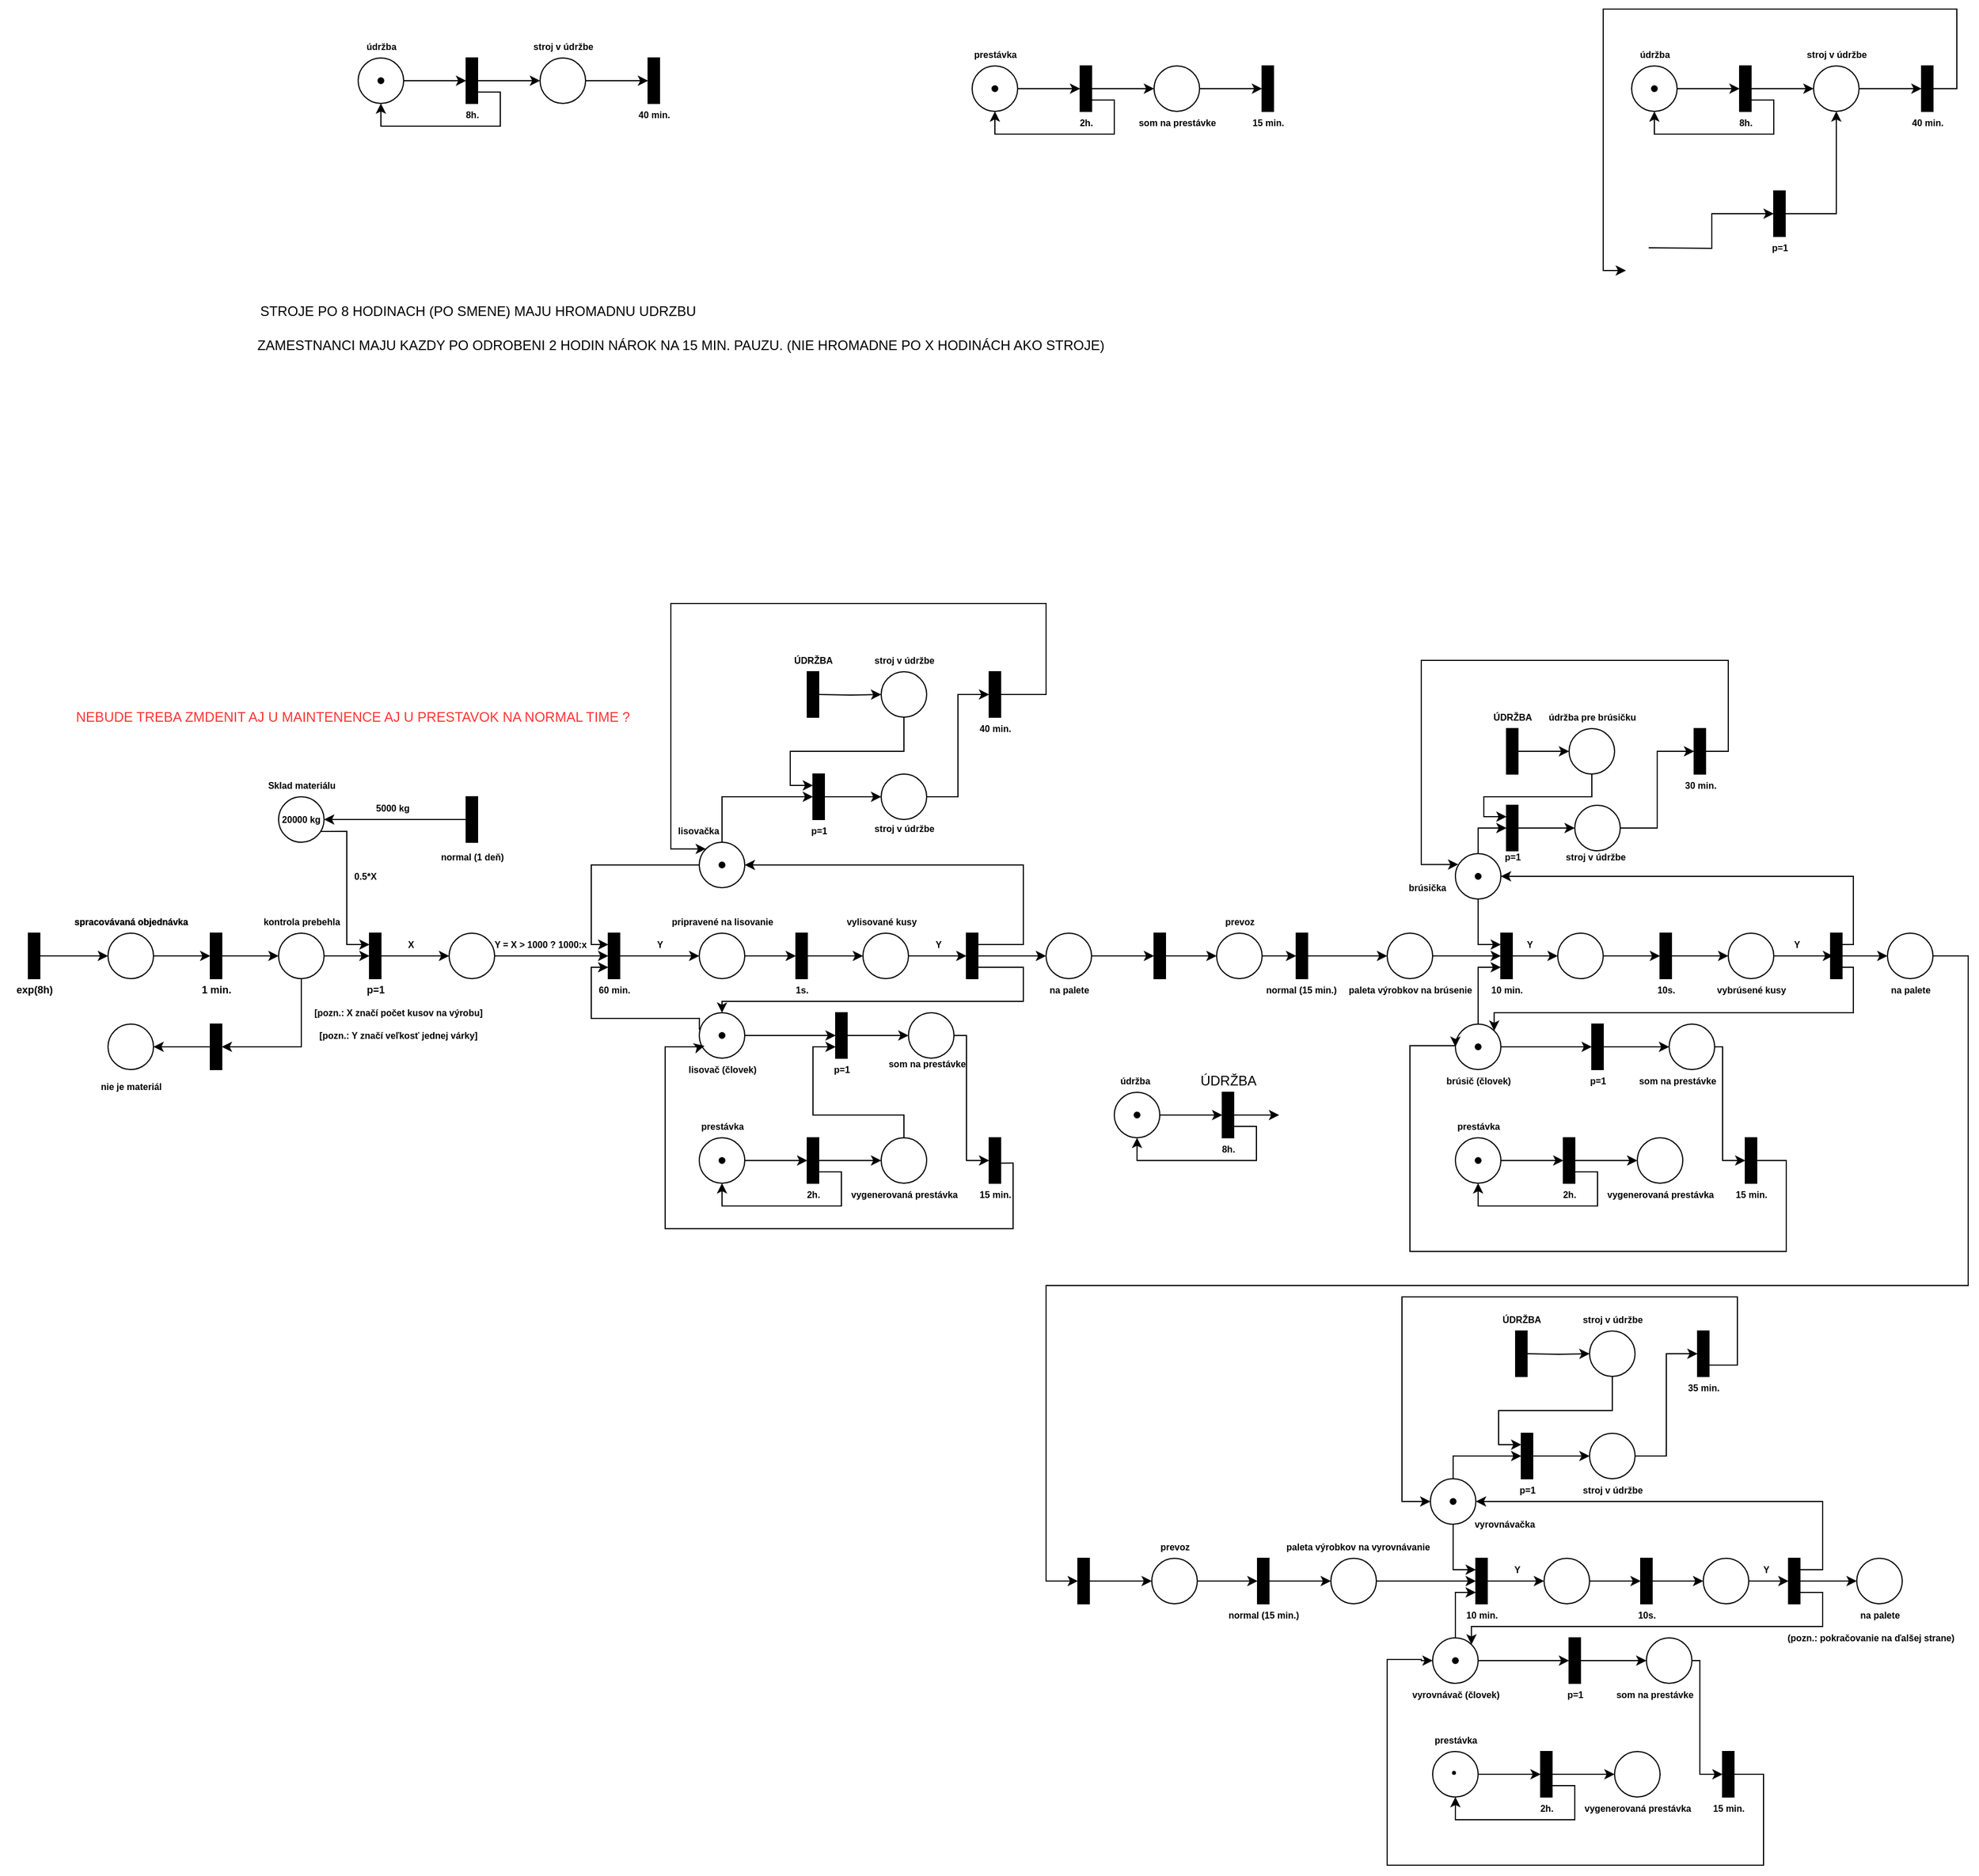 <mxfile version="22.1.2" type="device" pages="2">
  <diagram name="Page-1" id="9L_iSFYxcWo2DNKwxm4P">
    <mxGraphModel dx="1206" dy="1644" grid="1" gridSize="10" guides="1" tooltips="1" connect="1" arrows="1" fold="1" page="1" pageScale="1" pageWidth="1169" pageHeight="827" math="0" shadow="0">
      <root>
        <mxCell id="0" />
        <mxCell id="1" parent="0" />
        <mxCell id="WV2E-qCdzKCkwWMModYk-13" style="edgeStyle=orthogonalEdgeStyle;rounded=0;orthogonalLoop=1;jettySize=auto;html=1;entryX=0;entryY=0.5;entryDx=0;entryDy=0;" parent="1" source="WV2E-qCdzKCkwWMModYk-2" target="WV2E-qCdzKCkwWMModYk-8" edge="1">
          <mxGeometry relative="1" as="geometry" />
        </mxCell>
        <mxCell id="WV2E-qCdzKCkwWMModYk-2" value="" style="ellipse;whiteSpace=wrap;html=1;aspect=fixed;" parent="1" vertex="1">
          <mxGeometry x="95" y="160" width="40" height="40" as="geometry" />
        </mxCell>
        <mxCell id="WV2E-qCdzKCkwWMModYk-5" style="edgeStyle=orthogonalEdgeStyle;rounded=0;orthogonalLoop=1;jettySize=auto;html=1;entryX=0;entryY=0.5;entryDx=0;entryDy=0;" parent="1" source="WV2E-qCdzKCkwWMModYk-3" target="WV2E-qCdzKCkwWMModYk-2" edge="1">
          <mxGeometry relative="1" as="geometry" />
        </mxCell>
        <mxCell id="WV2E-qCdzKCkwWMModYk-3" value="" style="rounded=0;whiteSpace=wrap;html=1;gradientColor=none;fillColor=#000000;" parent="1" vertex="1">
          <mxGeometry x="25" y="160" width="10" height="40" as="geometry" />
        </mxCell>
        <mxCell id="WV2E-qCdzKCkwWMModYk-6" value="&lt;h6&gt;&lt;font style=&quot;font-size: 9px;&quot;&gt;exp(8h)&lt;/font&gt;&lt;/h6&gt;" style="text;html=1;align=center;verticalAlign=middle;resizable=0;points=[];autosize=1;strokeColor=none;fillColor=none;" parent="1" vertex="1">
          <mxGeometry y="180" width="60" height="60" as="geometry" />
        </mxCell>
        <mxCell id="WV2E-qCdzKCkwWMModYk-7" value="&lt;h6&gt;spracovávaná objednávka&lt;/h6&gt;" style="text;html=1;align=center;verticalAlign=middle;resizable=0;points=[];autosize=1;strokeColor=none;fillColor=none;labelBackgroundColor=none;" parent="1" vertex="1">
          <mxGeometry x="55" y="120" width="120" height="60" as="geometry" />
        </mxCell>
        <mxCell id="WV2E-qCdzKCkwWMModYk-8" value="" style="rounded=0;whiteSpace=wrap;html=1;gradientColor=none;fillColor=#000000;" parent="1" vertex="1">
          <mxGeometry x="185" y="160" width="10" height="40" as="geometry" />
        </mxCell>
        <mxCell id="IB5I2fbD3hVqZCZ33rX3-259" style="edgeStyle=orthogonalEdgeStyle;rounded=0;orthogonalLoop=1;jettySize=auto;html=1;" parent="1" source="WV2E-qCdzKCkwWMModYk-9" target="WV2E-qCdzKCkwWMModYk-92" edge="1">
          <mxGeometry relative="1" as="geometry" />
        </mxCell>
        <mxCell id="WV2E-qCdzKCkwWMModYk-9" value="" style="rounded=0;whiteSpace=wrap;html=1;gradientColor=none;fillColor=#000000;" parent="1" vertex="1">
          <mxGeometry x="1460" y="160" width="10" height="40" as="geometry" />
        </mxCell>
        <mxCell id="IB5I2fbD3hVqZCZ33rX3-263" style="edgeStyle=orthogonalEdgeStyle;rounded=0;orthogonalLoop=1;jettySize=auto;html=1;exitX=1;exitY=0.25;exitDx=0;exitDy=0;entryX=1;entryY=0.5;entryDx=0;entryDy=0;" parent="1" source="WV2E-qCdzKCkwWMModYk-10" target="WV2E-qCdzKCkwWMModYk-88" edge="1">
          <mxGeometry relative="1" as="geometry">
            <Array as="points">
              <mxPoint x="1630" y="170" />
              <mxPoint x="1630" y="110" />
            </Array>
          </mxGeometry>
        </mxCell>
        <mxCell id="IB5I2fbD3hVqZCZ33rX3-264" style="edgeStyle=orthogonalEdgeStyle;rounded=0;orthogonalLoop=1;jettySize=auto;html=1;entryX=0;entryY=0.5;entryDx=0;entryDy=0;" parent="1" source="WV2E-qCdzKCkwWMModYk-10" target="IB5I2fbD3hVqZCZ33rX3-244" edge="1">
          <mxGeometry relative="1" as="geometry" />
        </mxCell>
        <mxCell id="WV2E-qCdzKCkwWMModYk-10" value="" style="rounded=0;whiteSpace=wrap;html=1;gradientColor=none;fillColor=#000000;" parent="1" vertex="1">
          <mxGeometry x="1610" y="160" width="10" height="40" as="geometry" />
        </mxCell>
        <mxCell id="WV2E-qCdzKCkwWMModYk-11" value="" style="rounded=0;whiteSpace=wrap;html=1;gradientColor=none;fillColor=#000000;" parent="1" vertex="1">
          <mxGeometry x="410" y="40" width="10" height="40" as="geometry" />
        </mxCell>
        <mxCell id="IB5I2fbD3hVqZCZ33rX3-255" style="edgeStyle=orthogonalEdgeStyle;rounded=0;orthogonalLoop=1;jettySize=auto;html=1;exitX=1;exitY=0.5;exitDx=0;exitDy=0;" parent="1" source="WV2E-qCdzKCkwWMModYk-12" target="WV2E-qCdzKCkwWMModYk-17" edge="1">
          <mxGeometry relative="1" as="geometry" />
        </mxCell>
        <mxCell id="IB5I2fbD3hVqZCZ33rX3-288" style="edgeStyle=orthogonalEdgeStyle;rounded=0;orthogonalLoop=1;jettySize=auto;html=1;exitX=1;exitY=0.75;exitDx=0;exitDy=0;entryX=1;entryY=0;entryDx=0;entryDy=0;" parent="1" source="WV2E-qCdzKCkwWMModYk-10" target="WV2E-qCdzKCkwWMModYk-76" edge="1">
          <mxGeometry relative="1" as="geometry">
            <Array as="points">
              <mxPoint x="1630" y="190" />
              <mxPoint x="1630" y="230" />
              <mxPoint x="1314" y="230" />
            </Array>
          </mxGeometry>
        </mxCell>
        <mxCell id="WV2E-qCdzKCkwWMModYk-12" value="" style="rounded=0;whiteSpace=wrap;html=1;gradientColor=none;fillColor=#000000;" parent="1" vertex="1">
          <mxGeometry x="1320" y="160" width="10" height="40" as="geometry" />
        </mxCell>
        <mxCell id="WV2E-qCdzKCkwWMModYk-34" style="edgeStyle=orthogonalEdgeStyle;rounded=0;orthogonalLoop=1;jettySize=auto;html=1;entryX=0;entryY=0.5;entryDx=0;entryDy=0;" parent="1" source="WV2E-qCdzKCkwWMModYk-14" target="WV2E-qCdzKCkwWMModYk-26" edge="1">
          <mxGeometry relative="1" as="geometry" />
        </mxCell>
        <mxCell id="WV2E-qCdzKCkwWMModYk-36" style="edgeStyle=orthogonalEdgeStyle;rounded=0;orthogonalLoop=1;jettySize=auto;html=1;entryX=1;entryY=0.5;entryDx=0;entryDy=0;" parent="1" source="WV2E-qCdzKCkwWMModYk-14" target="WV2E-qCdzKCkwWMModYk-25" edge="1">
          <mxGeometry relative="1" as="geometry">
            <mxPoint x="265" y="260" as="targetPoint" />
            <Array as="points">
              <mxPoint x="265" y="260" />
            </Array>
          </mxGeometry>
        </mxCell>
        <mxCell id="WV2E-qCdzKCkwWMModYk-14" value="" style="ellipse;whiteSpace=wrap;html=1;aspect=fixed;" parent="1" vertex="1">
          <mxGeometry x="245" y="160" width="40" height="40" as="geometry" />
        </mxCell>
        <mxCell id="IB5I2fbD3hVqZCZ33rX3-65" style="edgeStyle=orthogonalEdgeStyle;rounded=0;orthogonalLoop=1;jettySize=auto;html=1;entryX=0;entryY=0.5;entryDx=0;entryDy=0;" parent="1" source="WV2E-qCdzKCkwWMModYk-15" target="WV2E-qCdzKCkwWMModYk-27" edge="1">
          <mxGeometry relative="1" as="geometry" />
        </mxCell>
        <mxCell id="WV2E-qCdzKCkwWMModYk-15" value="" style="ellipse;whiteSpace=wrap;html=1;aspect=fixed;" parent="1" vertex="1">
          <mxGeometry x="920" y="160" width="40" height="40" as="geometry" />
        </mxCell>
        <mxCell id="IB5I2fbD3hVqZCZ33rX3-256" style="edgeStyle=orthogonalEdgeStyle;rounded=0;orthogonalLoop=1;jettySize=auto;html=1;entryX=0;entryY=0.5;entryDx=0;entryDy=0;" parent="1" source="WV2E-qCdzKCkwWMModYk-17" target="WV2E-qCdzKCkwWMModYk-9" edge="1">
          <mxGeometry relative="1" as="geometry" />
        </mxCell>
        <mxCell id="WV2E-qCdzKCkwWMModYk-17" value="" style="ellipse;whiteSpace=wrap;html=1;aspect=fixed;" parent="1" vertex="1">
          <mxGeometry x="1370" y="160" width="40" height="40" as="geometry" />
        </mxCell>
        <mxCell id="IB5I2fbD3hVqZCZ33rX3-362" style="edgeStyle=orthogonalEdgeStyle;rounded=0;orthogonalLoop=1;jettySize=auto;html=1;entryX=0;entryY=0.75;entryDx=0;entryDy=0;" parent="1" source="WV2E-qCdzKCkwWMModYk-18" target="WV2E-qCdzKCkwWMModYk-96" edge="1">
          <mxGeometry relative="1" as="geometry">
            <mxPoint x="760" y="320" as="targetPoint" />
            <Array as="points">
              <mxPoint x="795" y="320" />
              <mxPoint x="715" y="320" />
              <mxPoint x="715" y="260" />
            </Array>
          </mxGeometry>
        </mxCell>
        <mxCell id="WV2E-qCdzKCkwWMModYk-18" value="" style="ellipse;whiteSpace=wrap;html=1;aspect=fixed;" parent="1" vertex="1">
          <mxGeometry x="775" y="340" width="40" height="40" as="geometry" />
        </mxCell>
        <mxCell id="WV2E-qCdzKCkwWMModYk-103" style="edgeStyle=orthogonalEdgeStyle;rounded=0;orthogonalLoop=1;jettySize=auto;html=1;entryX=0;entryY=0.5;entryDx=0;entryDy=0;" parent="1" source="WV2E-qCdzKCkwWMModYk-19" target="WV2E-qCdzKCkwWMModYk-100" edge="1">
          <mxGeometry relative="1" as="geometry" />
        </mxCell>
        <mxCell id="WV2E-qCdzKCkwWMModYk-19" value="" style="ellipse;whiteSpace=wrap;html=1;aspect=fixed;" parent="1" vertex="1">
          <mxGeometry x="615" y="160" width="40" height="40" as="geometry" />
        </mxCell>
        <mxCell id="WV2E-qCdzKCkwWMModYk-107" style="edgeStyle=orthogonalEdgeStyle;rounded=0;orthogonalLoop=1;jettySize=auto;html=1;entryX=0;entryY=0.5;entryDx=0;entryDy=0;" parent="1" source="WV2E-qCdzKCkwWMModYk-20" target="WV2E-qCdzKCkwWMModYk-97" edge="1">
          <mxGeometry relative="1" as="geometry" />
        </mxCell>
        <mxCell id="WV2E-qCdzKCkwWMModYk-20" value="" style="ellipse;whiteSpace=wrap;html=1;aspect=fixed;" parent="1" vertex="1">
          <mxGeometry x="759" y="160" width="40" height="40" as="geometry" />
        </mxCell>
        <mxCell id="WV2E-qCdzKCkwWMModYk-59" style="edgeStyle=orthogonalEdgeStyle;rounded=0;orthogonalLoop=1;jettySize=auto;html=1;entryX=0;entryY=0.25;entryDx=0;entryDy=0;" parent="1" source="WV2E-qCdzKCkwWMModYk-21" target="WV2E-qCdzKCkwWMModYk-30" edge="1">
          <mxGeometry relative="1" as="geometry">
            <Array as="points">
              <mxPoint x="520" y="100" />
              <mxPoint x="520" y="170" />
            </Array>
          </mxGeometry>
        </mxCell>
        <mxCell id="IB5I2fbD3hVqZCZ33rX3-16" style="edgeStyle=orthogonalEdgeStyle;rounded=0;orthogonalLoop=1;jettySize=auto;html=1;exitX=0.5;exitY=0;exitDx=0;exitDy=0;entryX=0;entryY=0.5;entryDx=0;entryDy=0;" parent="1" source="WV2E-qCdzKCkwWMModYk-21" target="WV2E-qCdzKCkwWMModYk-28" edge="1">
          <mxGeometry relative="1" as="geometry" />
        </mxCell>
        <mxCell id="WV2E-qCdzKCkwWMModYk-21" value="" style="ellipse;whiteSpace=wrap;html=1;aspect=fixed;" parent="1" vertex="1">
          <mxGeometry x="615" y="80" width="40" height="40" as="geometry" />
        </mxCell>
        <mxCell id="WV2E-qCdzKCkwWMModYk-22" value="&lt;h6&gt;20000 kg&lt;/h6&gt;" style="ellipse;whiteSpace=wrap;html=1;aspect=fixed;" parent="1" vertex="1">
          <mxGeometry x="245" y="40" width="40" height="40" as="geometry" />
        </mxCell>
        <mxCell id="WV2E-qCdzKCkwWMModYk-50" style="edgeStyle=orthogonalEdgeStyle;rounded=0;orthogonalLoop=1;jettySize=auto;html=1;entryX=0;entryY=0.5;entryDx=0;entryDy=0;" parent="1" source="WV2E-qCdzKCkwWMModYk-23" target="WV2E-qCdzKCkwWMModYk-30" edge="1">
          <mxGeometry relative="1" as="geometry">
            <mxPoint x="535" y="180" as="targetPoint" />
          </mxGeometry>
        </mxCell>
        <mxCell id="WV2E-qCdzKCkwWMModYk-23" value="" style="ellipse;whiteSpace=wrap;html=1;aspect=fixed;" parent="1" vertex="1">
          <mxGeometry x="395" y="160" width="40" height="40" as="geometry" />
        </mxCell>
        <mxCell id="WV2E-qCdzKCkwWMModYk-24" value="" style="ellipse;whiteSpace=wrap;html=1;aspect=fixed;" parent="1" vertex="1">
          <mxGeometry x="95" y="240" width="40" height="40" as="geometry" />
        </mxCell>
        <mxCell id="WV2E-qCdzKCkwWMModYk-37" style="edgeStyle=orthogonalEdgeStyle;rounded=0;orthogonalLoop=1;jettySize=auto;html=1;" parent="1" source="WV2E-qCdzKCkwWMModYk-25" target="WV2E-qCdzKCkwWMModYk-24" edge="1">
          <mxGeometry relative="1" as="geometry" />
        </mxCell>
        <mxCell id="WV2E-qCdzKCkwWMModYk-25" value="" style="rounded=0;whiteSpace=wrap;html=1;gradientColor=none;fillColor=#000000;" parent="1" vertex="1">
          <mxGeometry x="185" y="240" width="10" height="40" as="geometry" />
        </mxCell>
        <mxCell id="WV2E-qCdzKCkwWMModYk-40" style="edgeStyle=orthogonalEdgeStyle;rounded=0;orthogonalLoop=1;jettySize=auto;html=1;entryX=0;entryY=0.5;entryDx=0;entryDy=0;" parent="1" source="WV2E-qCdzKCkwWMModYk-26" target="WV2E-qCdzKCkwWMModYk-23" edge="1">
          <mxGeometry relative="1" as="geometry" />
        </mxCell>
        <mxCell id="WV2E-qCdzKCkwWMModYk-26" value="" style="rounded=0;whiteSpace=wrap;html=1;gradientColor=none;fillColor=#000000;" parent="1" vertex="1">
          <mxGeometry x="325" y="160" width="10" height="40" as="geometry" />
        </mxCell>
        <mxCell id="IB5I2fbD3hVqZCZ33rX3-66" style="edgeStyle=orthogonalEdgeStyle;rounded=0;orthogonalLoop=1;jettySize=auto;html=1;entryX=0;entryY=0.5;entryDx=0;entryDy=0;" parent="1" source="WV2E-qCdzKCkwWMModYk-27" target="WV2E-qCdzKCkwWMModYk-94" edge="1">
          <mxGeometry relative="1" as="geometry" />
        </mxCell>
        <mxCell id="WV2E-qCdzKCkwWMModYk-27" value="" style="rounded=0;whiteSpace=wrap;html=1;gradientColor=none;fillColor=#000000;" parent="1" vertex="1">
          <mxGeometry x="1015" y="160" width="10" height="40" as="geometry" />
        </mxCell>
        <mxCell id="IB5I2fbD3hVqZCZ33rX3-368" style="edgeStyle=orthogonalEdgeStyle;rounded=0;orthogonalLoop=1;jettySize=auto;html=1;entryX=0;entryY=0.5;entryDx=0;entryDy=0;" parent="1" source="WV2E-qCdzKCkwWMModYk-28" target="IB5I2fbD3hVqZCZ33rX3-248" edge="1">
          <mxGeometry relative="1" as="geometry" />
        </mxCell>
        <mxCell id="WV2E-qCdzKCkwWMModYk-28" value="" style="rounded=0;whiteSpace=wrap;html=1;gradientColor=none;fillColor=#000000;" parent="1" vertex="1">
          <mxGeometry x="715" y="20" width="10" height="40" as="geometry" />
        </mxCell>
        <mxCell id="WV2E-qCdzKCkwWMModYk-29" value="" style="rounded=0;whiteSpace=wrap;html=1;gradientColor=none;fillColor=#000000;" parent="1" vertex="1">
          <mxGeometry x="870" y="340" width="10" height="40" as="geometry" />
        </mxCell>
        <mxCell id="WV2E-qCdzKCkwWMModYk-57" style="edgeStyle=orthogonalEdgeStyle;rounded=0;orthogonalLoop=1;jettySize=auto;html=1;entryX=0;entryY=0.5;entryDx=0;entryDy=0;" parent="1" source="WV2E-qCdzKCkwWMModYk-30" target="WV2E-qCdzKCkwWMModYk-19" edge="1">
          <mxGeometry relative="1" as="geometry" />
        </mxCell>
        <mxCell id="WV2E-qCdzKCkwWMModYk-30" value="" style="rounded=0;whiteSpace=wrap;html=1;gradientColor=none;fillColor=#000000;" parent="1" vertex="1">
          <mxGeometry x="535" y="160" width="10" height="40" as="geometry" />
        </mxCell>
        <mxCell id="WV2E-qCdzKCkwWMModYk-31" style="edgeStyle=orthogonalEdgeStyle;rounded=0;orthogonalLoop=1;jettySize=auto;html=1;exitX=1;exitY=0.5;exitDx=0;exitDy=0;entryX=0;entryY=0.5;entryDx=0;entryDy=0;" parent="1" source="WV2E-qCdzKCkwWMModYk-8" target="WV2E-qCdzKCkwWMModYk-14" edge="1">
          <mxGeometry relative="1" as="geometry" />
        </mxCell>
        <mxCell id="WV2E-qCdzKCkwWMModYk-32" value="&lt;h6 style=&quot;line-height: 120%;&quot;&gt;spracovávaná objednávka&lt;/h6&gt;" style="text;html=1;align=center;verticalAlign=middle;resizable=0;points=[];autosize=1;strokeColor=none;fillColor=none;labelBackgroundColor=none;" parent="1" vertex="1">
          <mxGeometry x="55" y="120" width="120" height="60" as="geometry" />
        </mxCell>
        <mxCell id="WV2E-qCdzKCkwWMModYk-33" value="&lt;h6&gt;&lt;font style=&quot;font-size: 9px;&quot;&gt;1 min.&lt;/font&gt;&lt;/h6&gt;" style="text;html=1;align=center;verticalAlign=middle;resizable=0;points=[];autosize=1;strokeColor=none;fillColor=none;" parent="1" vertex="1">
          <mxGeometry x="165" y="180" width="50" height="60" as="geometry" />
        </mxCell>
        <mxCell id="WV2E-qCdzKCkwWMModYk-38" value="&lt;h6&gt;nie je materiál&lt;/h6&gt;" style="text;html=1;align=center;verticalAlign=middle;resizable=0;points=[];autosize=1;strokeColor=none;fillColor=none;" parent="1" vertex="1">
          <mxGeometry x="75" y="265" width="80" height="60" as="geometry" />
        </mxCell>
        <mxCell id="WV2E-qCdzKCkwWMModYk-39" value="&lt;h6&gt;&lt;font style=&quot;font-size: 9px;&quot;&gt;p=1&lt;/font&gt;&lt;/h6&gt;" style="text;html=1;align=center;verticalAlign=middle;resizable=0;points=[];autosize=1;strokeColor=none;fillColor=none;" parent="1" vertex="1">
          <mxGeometry x="310" y="180" width="40" height="60" as="geometry" />
        </mxCell>
        <mxCell id="WV2E-qCdzKCkwWMModYk-41" value="&lt;h6&gt;X&lt;/h6&gt;" style="text;html=1;align=center;verticalAlign=middle;resizable=0;points=[];autosize=1;strokeColor=none;fillColor=none;" parent="1" vertex="1">
          <mxGeometry x="346" y="140" width="30" height="60" as="geometry" />
        </mxCell>
        <mxCell id="WV2E-qCdzKCkwWMModYk-42" value="&lt;h6&gt;normal (1 deň)&lt;/h6&gt;" style="text;html=1;align=center;verticalAlign=middle;resizable=0;points=[];autosize=1;strokeColor=none;fillColor=none;" parent="1" vertex="1">
          <mxGeometry x="375" y="63" width="80" height="60" as="geometry" />
        </mxCell>
        <mxCell id="WV2E-qCdzKCkwWMModYk-43" style="edgeStyle=orthogonalEdgeStyle;rounded=0;orthogonalLoop=1;jettySize=auto;html=1;entryX=1;entryY=0.5;entryDx=0;entryDy=0;" parent="1" source="WV2E-qCdzKCkwWMModYk-11" target="WV2E-qCdzKCkwWMModYk-22" edge="1">
          <mxGeometry relative="1" as="geometry" />
        </mxCell>
        <mxCell id="WV2E-qCdzKCkwWMModYk-44" value="&lt;h6&gt;5000 kg&lt;/h6&gt;" style="text;html=1;align=center;verticalAlign=middle;resizable=0;points=[];autosize=1;strokeColor=none;fillColor=none;" parent="1" vertex="1">
          <mxGeometry x="320" y="20" width="50" height="60" as="geometry" />
        </mxCell>
        <mxCell id="WV2E-qCdzKCkwWMModYk-35" value="&lt;h6&gt;kontrola prebehla&lt;/h6&gt;" style="text;html=1;align=center;verticalAlign=middle;resizable=0;points=[];autosize=1;strokeColor=none;fillColor=none;" parent="1" vertex="1">
          <mxGeometry x="220" y="120" width="90" height="60" as="geometry" />
        </mxCell>
        <mxCell id="WV2E-qCdzKCkwWMModYk-47" style="edgeStyle=orthogonalEdgeStyle;rounded=0;orthogonalLoop=1;jettySize=auto;html=1;exitX=0.934;exitY=0.761;exitDx=0;exitDy=0;exitPerimeter=0;entryX=0;entryY=0.25;entryDx=0;entryDy=0;" parent="1" source="WV2E-qCdzKCkwWMModYk-22" target="WV2E-qCdzKCkwWMModYk-26" edge="1">
          <mxGeometry relative="1" as="geometry">
            <mxPoint x="285" y="110" as="targetPoint" />
          </mxGeometry>
        </mxCell>
        <mxCell id="WV2E-qCdzKCkwWMModYk-48" value="&lt;h6&gt;0.5*X&lt;/h6&gt;" style="text;html=1;align=center;verticalAlign=middle;resizable=0;points=[];autosize=1;strokeColor=none;fillColor=none;" parent="1" vertex="1">
          <mxGeometry x="301" y="80" width="40" height="60" as="geometry" />
        </mxCell>
        <mxCell id="WV2E-qCdzKCkwWMModYk-49" value="&lt;h6&gt;&lt;font style=&quot;font-size: 8px;&quot;&gt;[pozn.: X značí počet kusov na výrobu]&lt;/font&gt;&lt;/h6&gt;" style="text;html=1;align=center;verticalAlign=middle;resizable=0;points=[];autosize=1;strokeColor=none;fillColor=none;" parent="1" vertex="1">
          <mxGeometry x="265" y="200" width="170" height="60" as="geometry" />
        </mxCell>
        <mxCell id="WV2E-qCdzKCkwWMModYk-52" value="&lt;h6&gt;Y = X &amp;gt; 1000 ? 1000:x&lt;/h6&gt;" style="text;html=1;align=center;verticalAlign=middle;resizable=0;points=[];autosize=1;strokeColor=none;fillColor=none;" parent="1" vertex="1">
          <mxGeometry x="425" y="140" width="100" height="60" as="geometry" />
        </mxCell>
        <mxCell id="WV2E-qCdzKCkwWMModYk-53" value="&lt;h6&gt;[pozn.: Y značí veľkosť jednej várky]&lt;/h6&gt;" style="text;html=1;align=center;verticalAlign=middle;resizable=0;points=[];autosize=1;strokeColor=none;fillColor=none;" parent="1" vertex="1">
          <mxGeometry x="270" y="220" width="160" height="60" as="geometry" />
        </mxCell>
        <mxCell id="WV2E-qCdzKCkwWMModYk-54" value="&lt;h6&gt;60 min.&lt;/h6&gt;" style="text;html=1;align=center;verticalAlign=middle;resizable=0;points=[];autosize=1;strokeColor=none;fillColor=none;" parent="1" vertex="1">
          <mxGeometry x="515" y="180" width="50" height="60" as="geometry" />
        </mxCell>
        <mxCell id="WV2E-qCdzKCkwWMModYk-55" value="&lt;h6&gt;Sklad materiálu&lt;/h6&gt;" style="text;html=1;align=center;verticalAlign=middle;resizable=0;points=[];autosize=1;strokeColor=none;fillColor=none;" parent="1" vertex="1">
          <mxGeometry x="225" width="80" height="60" as="geometry" />
        </mxCell>
        <mxCell id="WV2E-qCdzKCkwWMModYk-58" value="&lt;h6&gt;Y&lt;/h6&gt;" style="text;html=1;align=center;verticalAlign=middle;resizable=0;points=[];autosize=1;strokeColor=none;fillColor=none;" parent="1" vertex="1">
          <mxGeometry x="565" y="140" width="30" height="60" as="geometry" />
        </mxCell>
        <mxCell id="WV2E-qCdzKCkwWMModYk-60" value="" style="ellipse;whiteSpace=wrap;html=1;aspect=fixed;gradientColor=none;fillColor=#000000;" parent="1" vertex="1">
          <mxGeometry x="632.5" y="97.5" width="5" height="5" as="geometry" />
        </mxCell>
        <mxCell id="WV2E-qCdzKCkwWMModYk-63" value="" style="group" parent="1" vertex="1" connectable="0">
          <mxGeometry x="615" y="340" width="40" height="40" as="geometry" />
        </mxCell>
        <mxCell id="WV2E-qCdzKCkwWMModYk-61" value="" style="ellipse;whiteSpace=wrap;html=1;aspect=fixed;" parent="WV2E-qCdzKCkwWMModYk-63" vertex="1">
          <mxGeometry width="40" height="40" as="geometry" />
        </mxCell>
        <mxCell id="WV2E-qCdzKCkwWMModYk-62" value="" style="ellipse;whiteSpace=wrap;html=1;aspect=fixed;gradientColor=none;fillColor=#000000;" parent="WV2E-qCdzKCkwWMModYk-63" vertex="1">
          <mxGeometry x="17.5" y="17.5" width="5" height="5" as="geometry" />
        </mxCell>
        <mxCell id="WV2E-qCdzKCkwWMModYk-66" value="" style="group" parent="1" vertex="1" connectable="0">
          <mxGeometry x="1258" y="640" width="40" height="40" as="geometry" />
        </mxCell>
        <mxCell id="WV2E-qCdzKCkwWMModYk-67" value="" style="ellipse;whiteSpace=wrap;html=1;aspect=fixed;" parent="WV2E-qCdzKCkwWMModYk-66" vertex="1">
          <mxGeometry width="40" height="40" as="geometry" />
        </mxCell>
        <mxCell id="WV2E-qCdzKCkwWMModYk-68" value="" style="ellipse;whiteSpace=wrap;html=1;aspect=fixed;gradientColor=none;fillColor=#000000;" parent="WV2E-qCdzKCkwWMModYk-66" vertex="1">
          <mxGeometry x="17.5" y="17.5" width="5" height="5" as="geometry" />
        </mxCell>
        <mxCell id="WV2E-qCdzKCkwWMModYk-75" value="" style="group" parent="1" vertex="1" connectable="0">
          <mxGeometry x="1280" y="240" width="40" height="40" as="geometry" />
        </mxCell>
        <mxCell id="WV2E-qCdzKCkwWMModYk-76" value="" style="ellipse;whiteSpace=wrap;html=1;aspect=fixed;" parent="WV2E-qCdzKCkwWMModYk-75" vertex="1">
          <mxGeometry width="40" height="40" as="geometry" />
        </mxCell>
        <mxCell id="WV2E-qCdzKCkwWMModYk-77" value="" style="ellipse;whiteSpace=wrap;html=1;aspect=fixed;gradientColor=none;fillColor=#000000;" parent="WV2E-qCdzKCkwWMModYk-75" vertex="1">
          <mxGeometry x="17.5" y="17.5" width="5" height="5" as="geometry" />
        </mxCell>
        <mxCell id="WV2E-qCdzKCkwWMModYk-84" value="" style="group" parent="1" vertex="1" connectable="0">
          <mxGeometry x="615" y="230" width="40" height="40" as="geometry" />
        </mxCell>
        <mxCell id="WV2E-qCdzKCkwWMModYk-85" value="" style="ellipse;whiteSpace=wrap;html=1;aspect=fixed;" parent="WV2E-qCdzKCkwWMModYk-84" vertex="1">
          <mxGeometry width="40" height="40" as="geometry" />
        </mxCell>
        <mxCell id="WV2E-qCdzKCkwWMModYk-86" value="" style="ellipse;whiteSpace=wrap;html=1;aspect=fixed;gradientColor=none;fillColor=#000000;" parent="WV2E-qCdzKCkwWMModYk-84" vertex="1">
          <mxGeometry x="17.5" y="17.5" width="5" height="5" as="geometry" />
        </mxCell>
        <mxCell id="WV2E-qCdzKCkwWMModYk-87" value="" style="group" parent="1" vertex="1" connectable="0">
          <mxGeometry x="1280" y="90" width="40" height="40" as="geometry" />
        </mxCell>
        <mxCell id="WV2E-qCdzKCkwWMModYk-88" value="" style="ellipse;whiteSpace=wrap;html=1;aspect=fixed;" parent="WV2E-qCdzKCkwWMModYk-87" vertex="1">
          <mxGeometry width="40" height="40" as="geometry" />
        </mxCell>
        <mxCell id="WV2E-qCdzKCkwWMModYk-89" value="" style="ellipse;whiteSpace=wrap;html=1;aspect=fixed;gradientColor=none;fillColor=#000000;" parent="WV2E-qCdzKCkwWMModYk-87" vertex="1">
          <mxGeometry x="17.5" y="17.5" width="5" height="5" as="geometry" />
        </mxCell>
        <mxCell id="IB5I2fbD3hVqZCZ33rX3-358" style="edgeStyle=orthogonalEdgeStyle;rounded=0;orthogonalLoop=1;jettySize=auto;html=1;entryX=0;entryY=0.5;entryDx=0;entryDy=0;" parent="1" source="WV2E-qCdzKCkwWMModYk-90" target="IB5I2fbD3hVqZCZ33rX3-235" edge="1">
          <mxGeometry relative="1" as="geometry">
            <mxPoint x="1288" y="730" as="targetPoint" />
          </mxGeometry>
        </mxCell>
        <mxCell id="WV2E-qCdzKCkwWMModYk-90" value="" style="ellipse;whiteSpace=wrap;html=1;aspect=fixed;" parent="1" vertex="1">
          <mxGeometry x="1170.5" y="710" width="40" height="40" as="geometry" />
        </mxCell>
        <mxCell id="IB5I2fbD3hVqZCZ33rX3-1001" style="edgeStyle=orthogonalEdgeStyle;rounded=0;orthogonalLoop=1;jettySize=auto;html=1;entryX=0;entryY=0.5;entryDx=0;entryDy=0;" parent="1" source="WV2E-qCdzKCkwWMModYk-91" target="IB5I2fbD3hVqZCZ33rX3-237" edge="1">
          <mxGeometry relative="1" as="geometry" />
        </mxCell>
        <mxCell id="WV2E-qCdzKCkwWMModYk-91" value="" style="ellipse;whiteSpace=wrap;html=1;aspect=fixed;" parent="1" vertex="1">
          <mxGeometry x="1358" y="710" width="40" height="40" as="geometry" />
        </mxCell>
        <mxCell id="WV2E-qCdzKCkwWMModYk-92" value="" style="ellipse;whiteSpace=wrap;html=1;aspect=fixed;" parent="1" vertex="1">
          <mxGeometry x="1520" y="160" width="40" height="40" as="geometry" />
        </mxCell>
        <mxCell id="IB5I2fbD3hVqZCZ33rX3-254" style="edgeStyle=orthogonalEdgeStyle;rounded=0;orthogonalLoop=1;jettySize=auto;html=1;entryX=0;entryY=0.5;entryDx=0;entryDy=0;" parent="1" source="WV2E-qCdzKCkwWMModYk-93" target="WV2E-qCdzKCkwWMModYk-12" edge="1">
          <mxGeometry relative="1" as="geometry" />
        </mxCell>
        <mxCell id="WV2E-qCdzKCkwWMModYk-93" value="" style="ellipse;whiteSpace=wrap;html=1;aspect=fixed;" parent="1" vertex="1">
          <mxGeometry x="1220" y="160" width="40" height="40" as="geometry" />
        </mxCell>
        <mxCell id="IB5I2fbD3hVqZCZ33rX3-242" style="edgeStyle=orthogonalEdgeStyle;rounded=0;orthogonalLoop=1;jettySize=auto;html=1;entryX=0;entryY=0.5;entryDx=0;entryDy=0;" parent="1" source="WV2E-qCdzKCkwWMModYk-94" target="WV2E-qCdzKCkwWMModYk-95" edge="1">
          <mxGeometry relative="1" as="geometry" />
        </mxCell>
        <mxCell id="WV2E-qCdzKCkwWMModYk-94" value="" style="ellipse;whiteSpace=wrap;html=1;aspect=fixed;" parent="1" vertex="1">
          <mxGeometry x="1070" y="160" width="40" height="40" as="geometry" />
        </mxCell>
        <mxCell id="IB5I2fbD3hVqZCZ33rX3-252" style="edgeStyle=orthogonalEdgeStyle;rounded=0;orthogonalLoop=1;jettySize=auto;html=1;entryX=0;entryY=0.5;entryDx=0;entryDy=0;" parent="1" source="WV2E-qCdzKCkwWMModYk-95" target="WV2E-qCdzKCkwWMModYk-93" edge="1">
          <mxGeometry relative="1" as="geometry">
            <mxPoint x="1240" y="180" as="targetPoint" />
          </mxGeometry>
        </mxCell>
        <mxCell id="WV2E-qCdzKCkwWMModYk-95" value="" style="rounded=0;whiteSpace=wrap;html=1;gradientColor=none;fillColor=#000000;" parent="1" vertex="1">
          <mxGeometry x="1140" y="160" width="10" height="40" as="geometry" />
        </mxCell>
        <mxCell id="IB5I2fbD3hVqZCZ33rX3-364" style="edgeStyle=orthogonalEdgeStyle;rounded=0;orthogonalLoop=1;jettySize=auto;html=1;entryX=0;entryY=0.5;entryDx=0;entryDy=0;" parent="1" source="WV2E-qCdzKCkwWMModYk-96" target="IB5I2fbD3hVqZCZ33rX3-338" edge="1">
          <mxGeometry relative="1" as="geometry" />
        </mxCell>
        <mxCell id="WV2E-qCdzKCkwWMModYk-96" value="" style="rounded=0;whiteSpace=wrap;html=1;gradientColor=none;fillColor=#000000;" parent="1" vertex="1">
          <mxGeometry x="735" y="230" width="10" height="40" as="geometry" />
        </mxCell>
        <mxCell id="WV2E-qCdzKCkwWMModYk-119" style="edgeStyle=orthogonalEdgeStyle;rounded=0;orthogonalLoop=1;jettySize=auto;html=1;entryX=1;entryY=0.5;entryDx=0;entryDy=0;exitX=1;exitY=0.25;exitDx=0;exitDy=0;" parent="1" source="WV2E-qCdzKCkwWMModYk-97" target="WV2E-qCdzKCkwWMModYk-21" edge="1">
          <mxGeometry relative="1" as="geometry">
            <Array as="points">
              <mxPoint x="900" y="170" />
              <mxPoint x="900" y="100" />
            </Array>
          </mxGeometry>
        </mxCell>
        <mxCell id="IB5I2fbD3hVqZCZ33rX3-1" style="edgeStyle=orthogonalEdgeStyle;rounded=0;orthogonalLoop=1;jettySize=auto;html=1;entryX=0;entryY=0.5;entryDx=0;entryDy=0;" parent="1" source="WV2E-qCdzKCkwWMModYk-97" target="WV2E-qCdzKCkwWMModYk-15" edge="1">
          <mxGeometry relative="1" as="geometry" />
        </mxCell>
        <mxCell id="WV2E-qCdzKCkwWMModYk-97" value="" style="rounded=0;whiteSpace=wrap;html=1;gradientColor=none;fillColor=#000000;" parent="1" vertex="1">
          <mxGeometry x="850" y="160" width="10" height="40" as="geometry" />
        </mxCell>
        <mxCell id="IB5I2fbD3hVqZCZ33rX3-9" style="edgeStyle=orthogonalEdgeStyle;rounded=0;orthogonalLoop=1;jettySize=auto;html=1;entryX=0;entryY=0.5;entryDx=0;entryDy=0;" parent="1" source="WV2E-qCdzKCkwWMModYk-98" target="WV2E-qCdzKCkwWMModYk-18" edge="1">
          <mxGeometry relative="1" as="geometry" />
        </mxCell>
        <mxCell id="WV2E-qCdzKCkwWMModYk-98" value="" style="rounded=0;whiteSpace=wrap;html=1;gradientColor=none;fillColor=#000000;" parent="1" vertex="1">
          <mxGeometry x="710" y="340" width="10" height="40" as="geometry" />
        </mxCell>
        <mxCell id="WV2E-qCdzKCkwWMModYk-105" style="edgeStyle=orthogonalEdgeStyle;rounded=0;orthogonalLoop=1;jettySize=auto;html=1;entryX=0;entryY=0.5;entryDx=0;entryDy=0;" parent="1" source="WV2E-qCdzKCkwWMModYk-100" target="WV2E-qCdzKCkwWMModYk-20" edge="1">
          <mxGeometry relative="1" as="geometry" />
        </mxCell>
        <mxCell id="WV2E-qCdzKCkwWMModYk-100" value="" style="rounded=0;whiteSpace=wrap;html=1;gradientColor=none;fillColor=#000000;" parent="1" vertex="1">
          <mxGeometry x="700" y="160" width="10" height="40" as="geometry" />
        </mxCell>
        <mxCell id="WV2E-qCdzKCkwWMModYk-101" value="&lt;h6&gt;lisovačka&lt;/h6&gt;" style="text;html=1;align=center;verticalAlign=middle;resizable=0;points=[];autosize=1;strokeColor=none;fillColor=none;" parent="1" vertex="1">
          <mxGeometry x="584" y="40" width="60" height="60" as="geometry" />
        </mxCell>
        <mxCell id="WV2E-qCdzKCkwWMModYk-102" value="&lt;h6&gt;pripravené na lisovanie&lt;/h6&gt;" style="text;html=1;align=center;verticalAlign=middle;resizable=0;points=[];autosize=1;strokeColor=none;fillColor=none;" parent="1" vertex="1">
          <mxGeometry x="580" y="120" width="110" height="60" as="geometry" />
        </mxCell>
        <mxCell id="WV2E-qCdzKCkwWMModYk-104" value="&lt;h6&gt;1s.&lt;/h6&gt;" style="text;html=1;align=center;verticalAlign=middle;resizable=0;points=[];autosize=1;strokeColor=none;fillColor=none;" parent="1" vertex="1">
          <mxGeometry x="690" y="180" width="30" height="60" as="geometry" />
        </mxCell>
        <mxCell id="WV2E-qCdzKCkwWMModYk-106" value="&lt;h6&gt;vylisované kusy&lt;/h6&gt;" style="text;html=1;align=center;verticalAlign=middle;resizable=0;points=[];autosize=1;strokeColor=none;fillColor=none;" parent="1" vertex="1">
          <mxGeometry x="730" y="120" width="90" height="60" as="geometry" />
        </mxCell>
        <mxCell id="WV2E-qCdzKCkwWMModYk-108" value="&lt;h6&gt;Y&lt;/h6&gt;" style="text;html=1;align=center;verticalAlign=middle;resizable=0;points=[];autosize=1;strokeColor=none;fillColor=none;" parent="1" vertex="1">
          <mxGeometry x="810" y="140" width="30" height="60" as="geometry" />
        </mxCell>
        <mxCell id="WV2E-qCdzKCkwWMModYk-112" value="&lt;h6&gt;lisovač (človek)&lt;/h6&gt;" style="text;html=1;align=center;verticalAlign=middle;resizable=0;points=[];autosize=1;strokeColor=none;fillColor=none;" parent="1" vertex="1">
          <mxGeometry x="595" y="250" width="80" height="60" as="geometry" />
        </mxCell>
        <mxCell id="WV2E-qCdzKCkwWMModYk-113" style="edgeStyle=orthogonalEdgeStyle;rounded=0;orthogonalLoop=1;jettySize=auto;html=1;entryX=0;entryY=0.75;entryDx=0;entryDy=0;exitX=0.003;exitY=0.376;exitDx=0;exitDy=0;exitPerimeter=0;" parent="1" source="WV2E-qCdzKCkwWMModYk-85" edge="1">
          <mxGeometry relative="1" as="geometry">
            <mxPoint x="535" y="190" as="targetPoint" />
            <mxPoint x="620" y="270" as="sourcePoint" />
            <Array as="points">
              <mxPoint x="520" y="235" />
              <mxPoint x="520" y="190" />
            </Array>
          </mxGeometry>
        </mxCell>
        <mxCell id="WV2E-qCdzKCkwWMModYk-120" value="&lt;h6&gt;p=1&lt;/h6&gt;" style="text;html=1;align=center;verticalAlign=middle;resizable=0;points=[];autosize=1;strokeColor=none;fillColor=none;" parent="1" vertex="1">
          <mxGeometry x="720" y="250" width="40" height="60" as="geometry" />
        </mxCell>
        <mxCell id="WV2E-qCdzKCkwWMModYk-121" style="edgeStyle=orthogonalEdgeStyle;rounded=0;orthogonalLoop=1;jettySize=auto;html=1;entryX=0;entryY=0.5;entryDx=0;entryDy=0;" parent="1" source="WV2E-qCdzKCkwWMModYk-85" target="WV2E-qCdzKCkwWMModYk-96" edge="1">
          <mxGeometry relative="1" as="geometry" />
        </mxCell>
        <mxCell id="IB5I2fbD3hVqZCZ33rX3-2" value="&lt;h6&gt;na palete&lt;/h6&gt;" style="text;html=1;align=center;verticalAlign=middle;resizable=0;points=[];autosize=1;strokeColor=none;fillColor=none;" parent="1" vertex="1">
          <mxGeometry x="910" y="180" width="60" height="60" as="geometry" />
        </mxCell>
        <mxCell id="IB5I2fbD3hVqZCZ33rX3-3" style="edgeStyle=orthogonalEdgeStyle;rounded=0;orthogonalLoop=1;jettySize=auto;html=1;exitX=1;exitY=0.75;exitDx=0;exitDy=0;entryX=0.5;entryY=0;entryDx=0;entryDy=0;" parent="1" source="WV2E-qCdzKCkwWMModYk-97" target="WV2E-qCdzKCkwWMModYk-85" edge="1">
          <mxGeometry relative="1" as="geometry">
            <Array as="points">
              <mxPoint x="900" y="190" />
              <mxPoint x="900" y="220" />
              <mxPoint x="635" y="220" />
            </Array>
          </mxGeometry>
        </mxCell>
        <mxCell id="IB5I2fbD3hVqZCZ33rX3-4" value="&lt;h6&gt;prestávka&lt;/h6&gt;" style="text;html=1;align=center;verticalAlign=middle;resizable=0;points=[];autosize=1;strokeColor=none;fillColor=none;" parent="1" vertex="1">
          <mxGeometry x="605" y="300" width="60" height="60" as="geometry" />
        </mxCell>
        <mxCell id="IB5I2fbD3hVqZCZ33rX3-6" style="edgeStyle=orthogonalEdgeStyle;rounded=0;orthogonalLoop=1;jettySize=auto;html=1;entryX=0;entryY=0.5;entryDx=0;entryDy=0;" parent="1" source="WV2E-qCdzKCkwWMModYk-61" target="WV2E-qCdzKCkwWMModYk-98" edge="1">
          <mxGeometry relative="1" as="geometry" />
        </mxCell>
        <mxCell id="IB5I2fbD3hVqZCZ33rX3-7" style="edgeStyle=orthogonalEdgeStyle;rounded=0;orthogonalLoop=1;jettySize=auto;html=1;exitX=1;exitY=0.75;exitDx=0;exitDy=0;" parent="1" source="WV2E-qCdzKCkwWMModYk-98" edge="1">
          <mxGeometry relative="1" as="geometry">
            <mxPoint x="635" y="380" as="targetPoint" />
            <Array as="points">
              <mxPoint x="740" y="370" />
              <mxPoint x="740" y="400" />
              <mxPoint x="635" y="400" />
              <mxPoint x="635" y="380" />
            </Array>
          </mxGeometry>
        </mxCell>
        <mxCell id="IB5I2fbD3hVqZCZ33rX3-8" value="&lt;h6&gt;2h.&lt;/h6&gt;" style="text;html=1;align=center;verticalAlign=middle;resizable=0;points=[];autosize=1;strokeColor=none;fillColor=none;" parent="1" vertex="1">
          <mxGeometry x="695" y="360" width="40" height="60" as="geometry" />
        </mxCell>
        <mxCell id="IB5I2fbD3hVqZCZ33rX3-11" value="&lt;h6&gt;15 min.&lt;/h6&gt;" style="text;html=1;align=center;verticalAlign=middle;resizable=0;points=[];autosize=1;strokeColor=none;fillColor=none;" parent="1" vertex="1">
          <mxGeometry x="850" y="360" width="50" height="60" as="geometry" />
        </mxCell>
        <mxCell id="IB5I2fbD3hVqZCZ33rX3-12" value="&lt;h6&gt;vygenerovaná prestávka&lt;/h6&gt;" style="text;html=1;align=center;verticalAlign=middle;resizable=0;points=[];autosize=1;strokeColor=none;fillColor=none;" parent="1" vertex="1">
          <mxGeometry x="735" y="360" width="120" height="60" as="geometry" />
        </mxCell>
        <mxCell id="IB5I2fbD3hVqZCZ33rX3-13" style="edgeStyle=orthogonalEdgeStyle;rounded=0;orthogonalLoop=1;jettySize=auto;html=1;entryX=0.111;entryY=0.728;entryDx=0;entryDy=0;entryPerimeter=0;" parent="1" target="WV2E-qCdzKCkwWMModYk-85" edge="1">
          <mxGeometry relative="1" as="geometry">
            <mxPoint x="876.24" y="362.32" as="sourcePoint" />
            <mxPoint x="615" y="260" as="targetPoint" />
            <Array as="points">
              <mxPoint x="891" y="362" />
              <mxPoint x="891" y="420" />
              <mxPoint x="585" y="420" />
              <mxPoint x="585" y="260" />
              <mxPoint x="616" y="260" />
            </Array>
          </mxGeometry>
        </mxCell>
        <mxCell id="IB5I2fbD3hVqZCZ33rX3-17" value="&lt;h6&gt;p=1&lt;/h6&gt;" style="text;html=1;align=center;verticalAlign=middle;resizable=0;points=[];autosize=1;strokeColor=none;fillColor=none;" parent="1" vertex="1">
          <mxGeometry x="700" y="40" width="40" height="60" as="geometry" />
        </mxCell>
        <mxCell id="IB5I2fbD3hVqZCZ33rX3-33" style="edgeStyle=orthogonalEdgeStyle;rounded=0;orthogonalLoop=1;jettySize=auto;html=1;entryX=0;entryY=0.5;entryDx=0;entryDy=0;" parent="1" source="IB5I2fbD3hVqZCZ33rX3-34" target="IB5I2fbD3hVqZCZ33rX3-35" edge="1">
          <mxGeometry relative="1" as="geometry" />
        </mxCell>
        <mxCell id="IB5I2fbD3hVqZCZ33rX3-34" value="" style="ellipse;whiteSpace=wrap;html=1;aspect=fixed;" parent="1" vertex="1">
          <mxGeometry x="475" y="-610" width="40" height="40" as="geometry" />
        </mxCell>
        <mxCell id="IB5I2fbD3hVqZCZ33rX3-35" value="" style="rounded=0;whiteSpace=wrap;html=1;gradientColor=none;fillColor=#000000;" parent="1" vertex="1">
          <mxGeometry x="570" y="-610" width="10" height="40" as="geometry" />
        </mxCell>
        <mxCell id="IB5I2fbD3hVqZCZ33rX3-36" value="" style="group" parent="1" vertex="1" connectable="0">
          <mxGeometry x="315" y="-610" width="40" height="40" as="geometry" />
        </mxCell>
        <mxCell id="IB5I2fbD3hVqZCZ33rX3-37" value="" style="ellipse;whiteSpace=wrap;html=1;aspect=fixed;" parent="IB5I2fbD3hVqZCZ33rX3-36" vertex="1">
          <mxGeometry width="40" height="40" as="geometry" />
        </mxCell>
        <mxCell id="IB5I2fbD3hVqZCZ33rX3-38" value="" style="ellipse;whiteSpace=wrap;html=1;aspect=fixed;gradientColor=none;fillColor=#000000;" parent="IB5I2fbD3hVqZCZ33rX3-36" vertex="1">
          <mxGeometry x="17.5" y="17.5" width="5" height="5" as="geometry" />
        </mxCell>
        <mxCell id="IB5I2fbD3hVqZCZ33rX3-39" style="edgeStyle=orthogonalEdgeStyle;rounded=0;orthogonalLoop=1;jettySize=auto;html=1;entryX=0;entryY=0.5;entryDx=0;entryDy=0;" parent="1" source="IB5I2fbD3hVqZCZ33rX3-40" target="IB5I2fbD3hVqZCZ33rX3-34" edge="1">
          <mxGeometry relative="1" as="geometry" />
        </mxCell>
        <mxCell id="IB5I2fbD3hVqZCZ33rX3-40" value="" style="rounded=0;whiteSpace=wrap;html=1;gradientColor=none;fillColor=#000000;" parent="1" vertex="1">
          <mxGeometry x="410" y="-610" width="10" height="40" as="geometry" />
        </mxCell>
        <mxCell id="IB5I2fbD3hVqZCZ33rX3-41" style="edgeStyle=orthogonalEdgeStyle;rounded=0;orthogonalLoop=1;jettySize=auto;html=1;entryX=0;entryY=0.5;entryDx=0;entryDy=0;" parent="1" source="IB5I2fbD3hVqZCZ33rX3-37" target="IB5I2fbD3hVqZCZ33rX3-40" edge="1">
          <mxGeometry relative="1" as="geometry" />
        </mxCell>
        <mxCell id="IB5I2fbD3hVqZCZ33rX3-42" style="edgeStyle=orthogonalEdgeStyle;rounded=0;orthogonalLoop=1;jettySize=auto;html=1;exitX=1;exitY=0.75;exitDx=0;exitDy=0;" parent="1" source="IB5I2fbD3hVqZCZ33rX3-40" edge="1">
          <mxGeometry relative="1" as="geometry">
            <mxPoint x="335" y="-570" as="targetPoint" />
            <Array as="points">
              <mxPoint x="440" y="-580" />
              <mxPoint x="440" y="-550" />
              <mxPoint x="335" y="-550" />
              <mxPoint x="335" y="-570" />
            </Array>
          </mxGeometry>
        </mxCell>
        <mxCell id="IB5I2fbD3hVqZCZ33rX3-43" value="&lt;h6&gt;8h.&lt;/h6&gt;" style="text;html=1;align=center;verticalAlign=middle;resizable=0;points=[];autosize=1;strokeColor=none;fillColor=none;" parent="1" vertex="1">
          <mxGeometry x="395" y="-590" width="40" height="60" as="geometry" />
        </mxCell>
        <mxCell id="IB5I2fbD3hVqZCZ33rX3-44" value="&lt;h6&gt;40 min.&lt;/h6&gt;" style="text;html=1;align=center;verticalAlign=middle;resizable=0;points=[];autosize=1;strokeColor=none;fillColor=none;" parent="1" vertex="1">
          <mxGeometry x="550" y="-590" width="50" height="60" as="geometry" />
        </mxCell>
        <mxCell id="IB5I2fbD3hVqZCZ33rX3-45" value="&lt;h6&gt;stroj v údržbe&lt;/h6&gt;" style="text;html=1;align=center;verticalAlign=middle;resizable=0;points=[];autosize=1;strokeColor=none;fillColor=none;" parent="1" vertex="1">
          <mxGeometry x="455" y="-650" width="80" height="60" as="geometry" />
        </mxCell>
        <mxCell id="IB5I2fbD3hVqZCZ33rX3-46" value="&lt;h6&gt;údržba&lt;/h6&gt;" style="text;html=1;align=center;verticalAlign=middle;resizable=0;points=[];autosize=1;strokeColor=none;fillColor=none;" parent="1" vertex="1">
          <mxGeometry x="310" y="-650" width="50" height="60" as="geometry" />
        </mxCell>
        <mxCell id="IB5I2fbD3hVqZCZ33rX3-61" value="" style="group" parent="1" vertex="1" connectable="0">
          <mxGeometry x="610" y="-110" width="290" height="120" as="geometry" />
        </mxCell>
        <mxCell id="IB5I2fbD3hVqZCZ33rX3-48" value="" style="ellipse;whiteSpace=wrap;html=1;aspect=fixed;" parent="IB5I2fbD3hVqZCZ33rX3-61" vertex="1">
          <mxGeometry x="165" y="40" width="40" height="40" as="geometry" />
        </mxCell>
        <mxCell id="IB5I2fbD3hVqZCZ33rX3-49" value="" style="rounded=0;whiteSpace=wrap;html=1;gradientColor=none;fillColor=#000000;" parent="IB5I2fbD3hVqZCZ33rX3-61" vertex="1">
          <mxGeometry x="260" y="40" width="10" height="40" as="geometry" />
        </mxCell>
        <mxCell id="IB5I2fbD3hVqZCZ33rX3-53" style="edgeStyle=orthogonalEdgeStyle;rounded=0;orthogonalLoop=1;jettySize=auto;html=1;entryX=0;entryY=0.5;entryDx=0;entryDy=0;" parent="IB5I2fbD3hVqZCZ33rX3-61" target="IB5I2fbD3hVqZCZ33rX3-48" edge="1">
          <mxGeometry relative="1" as="geometry">
            <mxPoint x="110" y="60" as="sourcePoint" />
          </mxGeometry>
        </mxCell>
        <mxCell id="IB5I2fbD3hVqZCZ33rX3-58" value="&lt;h6&gt;40 min.&lt;/h6&gt;" style="text;html=1;align=center;verticalAlign=middle;resizable=0;points=[];autosize=1;strokeColor=none;fillColor=none;" parent="IB5I2fbD3hVqZCZ33rX3-61" vertex="1">
          <mxGeometry x="240" y="60" width="50" height="60" as="geometry" />
        </mxCell>
        <mxCell id="IB5I2fbD3hVqZCZ33rX3-59" value="&lt;h6&gt;stroj v údržbe&lt;/h6&gt;" style="text;html=1;align=center;verticalAlign=middle;resizable=0;points=[];autosize=1;strokeColor=none;fillColor=none;" parent="IB5I2fbD3hVqZCZ33rX3-61" vertex="1">
          <mxGeometry x="145" width="80" height="60" as="geometry" />
        </mxCell>
        <mxCell id="IB5I2fbD3hVqZCZ33rX3-230" value="" style="rounded=0;whiteSpace=wrap;html=1;gradientColor=none;fillColor=#000000;" parent="IB5I2fbD3hVqZCZ33rX3-61" vertex="1">
          <mxGeometry x="100" y="40" width="10" height="40" as="geometry" />
        </mxCell>
        <mxCell id="IB5I2fbD3hVqZCZ33rX3-973" value="&lt;h6&gt;ÚDRŽBA&lt;/h6&gt;" style="text;html=1;align=center;verticalAlign=middle;resizable=0;points=[];autosize=1;strokeColor=none;fillColor=none;" parent="IB5I2fbD3hVqZCZ33rX3-61" vertex="1">
          <mxGeometry x="75" width="60" height="60" as="geometry" />
        </mxCell>
        <mxCell id="IB5I2fbD3hVqZCZ33rX3-64" style="edgeStyle=orthogonalEdgeStyle;rounded=0;orthogonalLoop=1;jettySize=auto;html=1;entryX=0;entryY=0;entryDx=0;entryDy=0;" parent="1" source="IB5I2fbD3hVqZCZ33rX3-49" target="WV2E-qCdzKCkwWMModYk-21" edge="1">
          <mxGeometry relative="1" as="geometry">
            <mxPoint x="590" y="30" as="targetPoint" />
            <Array as="points">
              <mxPoint x="920" y="-50" />
              <mxPoint x="920" y="-130" />
              <mxPoint x="590" y="-130" />
              <mxPoint x="590" y="86" />
            </Array>
          </mxGeometry>
        </mxCell>
        <mxCell id="IB5I2fbD3hVqZCZ33rX3-67" value="&lt;h6&gt;prevoz&lt;/h6&gt;" style="text;html=1;align=center;verticalAlign=middle;resizable=0;points=[];autosize=1;strokeColor=none;fillColor=none;" parent="1" vertex="1">
          <mxGeometry x="1065" y="120" width="50" height="60" as="geometry" />
        </mxCell>
        <mxCell id="IB5I2fbD3hVqZCZ33rX3-326" style="edgeStyle=orthogonalEdgeStyle;rounded=0;orthogonalLoop=1;jettySize=auto;html=1;entryX=0;entryY=0.5;entryDx=0;entryDy=0;" parent="1" source="IB5I2fbD3hVqZCZ33rX3-234" target="IB5I2fbD3hVqZCZ33rX3-247" edge="1">
          <mxGeometry relative="1" as="geometry" />
        </mxCell>
        <mxCell id="IB5I2fbD3hVqZCZ33rX3-234" value="" style="rounded=0;whiteSpace=wrap;html=1;gradientColor=none;fillColor=#000000;" parent="1" vertex="1">
          <mxGeometry x="948" y="710" width="10" height="40" as="geometry" />
        </mxCell>
        <mxCell id="IB5I2fbD3hVqZCZ33rX3-360" style="edgeStyle=orthogonalEdgeStyle;rounded=0;orthogonalLoop=1;jettySize=auto;html=1;entryX=0;entryY=0.5;entryDx=0;entryDy=0;" parent="1" source="IB5I2fbD3hVqZCZ33rX3-235" target="WV2E-qCdzKCkwWMModYk-91" edge="1">
          <mxGeometry relative="1" as="geometry">
            <mxPoint x="1348.0" y="730" as="targetPoint" />
          </mxGeometry>
        </mxCell>
        <mxCell id="IB5I2fbD3hVqZCZ33rX3-235" value="" style="rounded=0;whiteSpace=wrap;html=1;gradientColor=none;fillColor=#000000;" parent="1" vertex="1">
          <mxGeometry x="1298" y="710" width="10" height="40" as="geometry" />
        </mxCell>
        <mxCell id="IB5I2fbD3hVqZCZ33rX3-1003" style="edgeStyle=orthogonalEdgeStyle;rounded=0;orthogonalLoop=1;jettySize=auto;html=1;exitX=1;exitY=0.5;exitDx=0;exitDy=0;entryX=0;entryY=0.5;entryDx=0;entryDy=0;entryPerimeter=0;" parent="1" source="IB5I2fbD3hVqZCZ33rX3-237" target="IB5I2fbD3hVqZCZ33rX3-335" edge="1">
          <mxGeometry relative="1" as="geometry">
            <mxPoint x="1493" y="730" as="targetPoint" />
          </mxGeometry>
        </mxCell>
        <mxCell id="IB5I2fbD3hVqZCZ33rX3-237" value="" style="rounded=0;whiteSpace=wrap;html=1;gradientColor=none;fillColor=#000000;" parent="1" vertex="1">
          <mxGeometry x="1443" y="710" width="10" height="40" as="geometry" />
        </mxCell>
        <mxCell id="IB5I2fbD3hVqZCZ33rX3-283" style="edgeStyle=orthogonalEdgeStyle;rounded=0;orthogonalLoop=1;jettySize=auto;html=1;entryX=0.5;entryY=1;entryDx=0;entryDy=0;" parent="1" source="IB5I2fbD3hVqZCZ33rX3-238" target="IB5I2fbD3hVqZCZ33rX3-267" edge="1">
          <mxGeometry relative="1" as="geometry" />
        </mxCell>
        <mxCell id="IB5I2fbD3hVqZCZ33rX3-238" value="" style="rounded=0;whiteSpace=wrap;html=1;gradientColor=none;fillColor=#000000;" parent="1" vertex="1">
          <mxGeometry x="1560" y="-493" width="10" height="40" as="geometry" />
        </mxCell>
        <mxCell id="IB5I2fbD3hVqZCZ33rX3-330" style="edgeStyle=orthogonalEdgeStyle;rounded=0;orthogonalLoop=1;jettySize=auto;html=1;entryX=0;entryY=0.5;entryDx=0;entryDy=0;" parent="1" source="IB5I2fbD3hVqZCZ33rX3-239" target="WV2E-qCdzKCkwWMModYk-90" edge="1">
          <mxGeometry relative="1" as="geometry" />
        </mxCell>
        <mxCell id="IB5I2fbD3hVqZCZ33rX3-239" value="" style="rounded=0;whiteSpace=wrap;html=1;gradientColor=none;fillColor=#000000;" parent="1" vertex="1">
          <mxGeometry x="1106" y="710" width="10" height="40" as="geometry" />
        </mxCell>
        <mxCell id="IB5I2fbD3hVqZCZ33rX3-1012" style="edgeStyle=orthogonalEdgeStyle;rounded=0;orthogonalLoop=1;jettySize=auto;html=1;entryX=0;entryY=0.5;entryDx=0;entryDy=0;" parent="1" source="IB5I2fbD3hVqZCZ33rX3-240" target="IB5I2fbD3hVqZCZ33rX3-341" edge="1">
          <mxGeometry relative="1" as="geometry" />
        </mxCell>
        <mxCell id="IB5I2fbD3hVqZCZ33rX3-240" value="" style="rounded=0;whiteSpace=wrap;html=1;gradientColor=none;fillColor=#000000;" parent="1" vertex="1">
          <mxGeometry x="1400" y="240" width="10" height="40" as="geometry" />
        </mxCell>
        <mxCell id="IB5I2fbD3hVqZCZ33rX3-1007" style="edgeStyle=orthogonalEdgeStyle;rounded=0;orthogonalLoop=1;jettySize=auto;html=1;entryX=0;entryY=0.5;entryDx=0;entryDy=0;" parent="1" source="IB5I2fbD3hVqZCZ33rX3-241" target="IB5I2fbD3hVqZCZ33rX3-337" edge="1">
          <mxGeometry relative="1" as="geometry" />
        </mxCell>
        <mxCell id="EB40JKuoeWMjUJjDGLlS-1" style="edgeStyle=orthogonalEdgeStyle;rounded=0;orthogonalLoop=1;jettySize=auto;html=1;exitX=1;exitY=0.25;exitDx=0;exitDy=0;entryX=1;entryY=0.5;entryDx=0;entryDy=0;" parent="1" source="IB5I2fbD3hVqZCZ33rX3-241" target="WV2E-qCdzKCkwWMModYk-67" edge="1">
          <mxGeometry relative="1" as="geometry" />
        </mxCell>
        <mxCell id="EB40JKuoeWMjUJjDGLlS-2" style="edgeStyle=orthogonalEdgeStyle;rounded=0;orthogonalLoop=1;jettySize=auto;html=1;exitX=1;exitY=0.75;exitDx=0;exitDy=0;entryX=1;entryY=0;entryDx=0;entryDy=0;" parent="1" source="IB5I2fbD3hVqZCZ33rX3-241" target="IB5I2fbD3hVqZCZ33rX3-1016" edge="1">
          <mxGeometry relative="1" as="geometry">
            <mxPoint x="1540" y="780" as="targetPoint" />
            <Array as="points">
              <mxPoint x="1603" y="740" />
              <mxPoint x="1603" y="770" />
              <mxPoint x="1294" y="770" />
            </Array>
          </mxGeometry>
        </mxCell>
        <mxCell id="IB5I2fbD3hVqZCZ33rX3-241" value="" style="rounded=0;whiteSpace=wrap;html=1;gradientColor=none;fillColor=#000000;" parent="1" vertex="1">
          <mxGeometry x="1573" y="710" width="10" height="40" as="geometry" />
        </mxCell>
        <mxCell id="IB5I2fbD3hVqZCZ33rX3-243" value="&lt;h6&gt;&amp;nbsp;normal (15 min.)&lt;/h6&gt;" style="text;html=1;align=center;verticalAlign=middle;resizable=0;points=[];autosize=1;strokeColor=none;fillColor=none;" parent="1" vertex="1">
          <mxGeometry x="1098" y="180" width="90" height="60" as="geometry" />
        </mxCell>
        <mxCell id="IB5I2fbD3hVqZCZ33rX3-323" style="edgeStyle=orthogonalEdgeStyle;rounded=0;orthogonalLoop=1;jettySize=auto;html=1;entryX=0;entryY=0.5;entryDx=0;entryDy=0;" parent="1" source="IB5I2fbD3hVqZCZ33rX3-244" target="IB5I2fbD3hVqZCZ33rX3-234" edge="1">
          <mxGeometry relative="1" as="geometry">
            <mxPoint x="1170.635" y="540" as="targetPoint" />
            <Array as="points">
              <mxPoint x="1731" y="180" />
              <mxPoint x="1731" y="470" />
              <mxPoint x="920" y="470" />
              <mxPoint x="920" y="730" />
            </Array>
          </mxGeometry>
        </mxCell>
        <mxCell id="IB5I2fbD3hVqZCZ33rX3-244" value="" style="ellipse;whiteSpace=wrap;html=1;aspect=fixed;" parent="1" vertex="1">
          <mxGeometry x="1660" y="160" width="40" height="40" as="geometry" />
        </mxCell>
        <mxCell id="IB5I2fbD3hVqZCZ33rX3-328" style="edgeStyle=orthogonalEdgeStyle;rounded=0;orthogonalLoop=1;jettySize=auto;html=1;" parent="1" source="IB5I2fbD3hVqZCZ33rX3-247" target="IB5I2fbD3hVqZCZ33rX3-239" edge="1">
          <mxGeometry relative="1" as="geometry" />
        </mxCell>
        <mxCell id="IB5I2fbD3hVqZCZ33rX3-247" value="" style="ellipse;whiteSpace=wrap;html=1;aspect=fixed;" parent="1" vertex="1">
          <mxGeometry x="1013" y="710" width="40" height="40" as="geometry" />
        </mxCell>
        <mxCell id="IB5I2fbD3hVqZCZ33rX3-373" style="edgeStyle=orthogonalEdgeStyle;rounded=0;orthogonalLoop=1;jettySize=auto;html=1;entryX=0;entryY=0.5;entryDx=0;entryDy=0;" parent="1" source="IB5I2fbD3hVqZCZ33rX3-248" target="IB5I2fbD3hVqZCZ33rX3-49" edge="1">
          <mxGeometry relative="1" as="geometry" />
        </mxCell>
        <mxCell id="IB5I2fbD3hVqZCZ33rX3-248" value="" style="ellipse;whiteSpace=wrap;html=1;aspect=fixed;" parent="1" vertex="1">
          <mxGeometry x="775" y="20" width="40" height="40" as="geometry" />
        </mxCell>
        <mxCell id="IB5I2fbD3hVqZCZ33rX3-253" value="&lt;h6&gt;paleta výrobkov na brúsenie&lt;/h6&gt;" style="text;html=1;align=center;verticalAlign=middle;resizable=0;points=[];autosize=1;strokeColor=none;fillColor=none;" parent="1" vertex="1">
          <mxGeometry x="1175" y="180" width="130" height="60" as="geometry" />
        </mxCell>
        <mxCell id="IB5I2fbD3hVqZCZ33rX3-257" value="&lt;h6&gt;Y&lt;/h6&gt;" style="text;html=1;align=center;verticalAlign=middle;resizable=0;points=[];autosize=1;strokeColor=none;fillColor=none;" parent="1" vertex="1">
          <mxGeometry x="1330" y="140" width="30" height="60" as="geometry" />
        </mxCell>
        <mxCell id="IB5I2fbD3hVqZCZ33rX3-258" value="&lt;h6&gt;10s.&lt;/h6&gt;" style="text;html=1;align=center;verticalAlign=middle;resizable=0;points=[];autosize=1;strokeColor=none;fillColor=none;" parent="1" vertex="1">
          <mxGeometry x="1445" y="180" width="40" height="60" as="geometry" />
        </mxCell>
        <mxCell id="IB5I2fbD3hVqZCZ33rX3-260" value="&lt;h6&gt;vybrúsené kusy&lt;/h6&gt;" style="text;html=1;align=center;verticalAlign=middle;resizable=0;points=[];autosize=1;strokeColor=none;fillColor=none;" parent="1" vertex="1">
          <mxGeometry x="1500" y="180" width="80" height="60" as="geometry" />
        </mxCell>
        <mxCell id="IB5I2fbD3hVqZCZ33rX3-261" style="edgeStyle=orthogonalEdgeStyle;rounded=0;orthogonalLoop=1;jettySize=auto;html=1;entryX=0.218;entryY=0.499;entryDx=0;entryDy=0;entryPerimeter=0;" parent="1" source="WV2E-qCdzKCkwWMModYk-92" target="WV2E-qCdzKCkwWMModYk-10" edge="1">
          <mxGeometry relative="1" as="geometry" />
        </mxCell>
        <mxCell id="IB5I2fbD3hVqZCZ33rX3-262" style="edgeStyle=orthogonalEdgeStyle;rounded=0;orthogonalLoop=1;jettySize=auto;html=1;entryX=0;entryY=0.25;entryDx=0;entryDy=0;" parent="1" source="WV2E-qCdzKCkwWMModYk-88" target="WV2E-qCdzKCkwWMModYk-12" edge="1">
          <mxGeometry relative="1" as="geometry" />
        </mxCell>
        <mxCell id="IB5I2fbD3hVqZCZ33rX3-265" value="&lt;h6&gt;na palete&lt;/h6&gt;" style="text;html=1;align=center;verticalAlign=middle;resizable=0;points=[];autosize=1;strokeColor=none;fillColor=none;" parent="1" vertex="1">
          <mxGeometry x="1650" y="180" width="60" height="60" as="geometry" />
        </mxCell>
        <mxCell id="IB5I2fbD3hVqZCZ33rX3-280" value="" style="group" parent="1" vertex="1" connectable="0">
          <mxGeometry x="1430" y="-643" width="290" height="120" as="geometry" />
        </mxCell>
        <mxCell id="IB5I2fbD3hVqZCZ33rX3-267" value="" style="ellipse;whiteSpace=wrap;html=1;aspect=fixed;" parent="IB5I2fbD3hVqZCZ33rX3-280" vertex="1">
          <mxGeometry x="165" y="40" width="40" height="40" as="geometry" />
        </mxCell>
        <mxCell id="IB5I2fbD3hVqZCZ33rX3-268" value="" style="rounded=0;whiteSpace=wrap;html=1;gradientColor=none;fillColor=#000000;" parent="IB5I2fbD3hVqZCZ33rX3-280" vertex="1">
          <mxGeometry x="260" y="40" width="10" height="40" as="geometry" />
        </mxCell>
        <mxCell id="IB5I2fbD3hVqZCZ33rX3-266" style="edgeStyle=orthogonalEdgeStyle;rounded=0;orthogonalLoop=1;jettySize=auto;html=1;entryX=0;entryY=0.5;entryDx=0;entryDy=0;" parent="IB5I2fbD3hVqZCZ33rX3-280" source="IB5I2fbD3hVqZCZ33rX3-267" target="IB5I2fbD3hVqZCZ33rX3-268" edge="1">
          <mxGeometry relative="1" as="geometry" />
        </mxCell>
        <mxCell id="IB5I2fbD3hVqZCZ33rX3-269" value="" style="group" parent="IB5I2fbD3hVqZCZ33rX3-280" vertex="1" connectable="0">
          <mxGeometry x="5" y="40" width="40" height="40" as="geometry" />
        </mxCell>
        <mxCell id="IB5I2fbD3hVqZCZ33rX3-270" value="" style="ellipse;whiteSpace=wrap;html=1;aspect=fixed;" parent="IB5I2fbD3hVqZCZ33rX3-269" vertex="1">
          <mxGeometry width="40" height="40" as="geometry" />
        </mxCell>
        <mxCell id="IB5I2fbD3hVqZCZ33rX3-271" value="" style="ellipse;whiteSpace=wrap;html=1;aspect=fixed;gradientColor=none;fillColor=#000000;" parent="IB5I2fbD3hVqZCZ33rX3-269" vertex="1">
          <mxGeometry x="17.5" y="17.5" width="5" height="5" as="geometry" />
        </mxCell>
        <mxCell id="IB5I2fbD3hVqZCZ33rX3-272" style="edgeStyle=orthogonalEdgeStyle;rounded=0;orthogonalLoop=1;jettySize=auto;html=1;entryX=0;entryY=0.5;entryDx=0;entryDy=0;" parent="IB5I2fbD3hVqZCZ33rX3-280" source="IB5I2fbD3hVqZCZ33rX3-273" target="IB5I2fbD3hVqZCZ33rX3-267" edge="1">
          <mxGeometry relative="1" as="geometry" />
        </mxCell>
        <mxCell id="IB5I2fbD3hVqZCZ33rX3-273" value="" style="rounded=0;whiteSpace=wrap;html=1;gradientColor=none;fillColor=#000000;" parent="IB5I2fbD3hVqZCZ33rX3-280" vertex="1">
          <mxGeometry x="100" y="40" width="10" height="40" as="geometry" />
        </mxCell>
        <mxCell id="IB5I2fbD3hVqZCZ33rX3-274" style="edgeStyle=orthogonalEdgeStyle;rounded=0;orthogonalLoop=1;jettySize=auto;html=1;entryX=0;entryY=0.5;entryDx=0;entryDy=0;" parent="IB5I2fbD3hVqZCZ33rX3-280" source="IB5I2fbD3hVqZCZ33rX3-270" target="IB5I2fbD3hVqZCZ33rX3-273" edge="1">
          <mxGeometry relative="1" as="geometry" />
        </mxCell>
        <mxCell id="IB5I2fbD3hVqZCZ33rX3-275" style="edgeStyle=orthogonalEdgeStyle;rounded=0;orthogonalLoop=1;jettySize=auto;html=1;exitX=1;exitY=0.75;exitDx=0;exitDy=0;" parent="IB5I2fbD3hVqZCZ33rX3-280" source="IB5I2fbD3hVqZCZ33rX3-273" edge="1">
          <mxGeometry relative="1" as="geometry">
            <mxPoint x="25" y="80" as="targetPoint" />
            <Array as="points">
              <mxPoint x="130" y="70" />
              <mxPoint x="130" y="100" />
              <mxPoint x="25" y="100" />
              <mxPoint x="25" y="80" />
            </Array>
          </mxGeometry>
        </mxCell>
        <mxCell id="IB5I2fbD3hVqZCZ33rX3-276" value="&lt;h6&gt;8h.&lt;/h6&gt;" style="text;html=1;align=center;verticalAlign=middle;resizable=0;points=[];autosize=1;strokeColor=none;fillColor=none;" parent="IB5I2fbD3hVqZCZ33rX3-280" vertex="1">
          <mxGeometry x="85" y="60" width="40" height="60" as="geometry" />
        </mxCell>
        <mxCell id="IB5I2fbD3hVqZCZ33rX3-277" value="&lt;h6&gt;40 min.&lt;/h6&gt;" style="text;html=1;align=center;verticalAlign=middle;resizable=0;points=[];autosize=1;strokeColor=none;fillColor=none;" parent="IB5I2fbD3hVqZCZ33rX3-280" vertex="1">
          <mxGeometry x="240" y="60" width="50" height="60" as="geometry" />
        </mxCell>
        <mxCell id="IB5I2fbD3hVqZCZ33rX3-278" value="&lt;h6&gt;stroj v údržbe&lt;/h6&gt;" style="text;html=1;align=center;verticalAlign=middle;resizable=0;points=[];autosize=1;strokeColor=none;fillColor=none;" parent="IB5I2fbD3hVqZCZ33rX3-280" vertex="1">
          <mxGeometry x="145" width="80" height="60" as="geometry" />
        </mxCell>
        <mxCell id="IB5I2fbD3hVqZCZ33rX3-279" value="&lt;h6&gt;údržba&lt;/h6&gt;" style="text;html=1;align=center;verticalAlign=middle;resizable=0;points=[];autosize=1;strokeColor=none;fillColor=none;" parent="IB5I2fbD3hVqZCZ33rX3-280" vertex="1">
          <mxGeometry width="50" height="60" as="geometry" />
        </mxCell>
        <mxCell id="IB5I2fbD3hVqZCZ33rX3-281" style="edgeStyle=orthogonalEdgeStyle;rounded=0;orthogonalLoop=1;jettySize=auto;html=1;exitX=0.5;exitY=0;exitDx=0;exitDy=0;entryX=0;entryY=0.5;entryDx=0;entryDy=0;" parent="1" target="IB5I2fbD3hVqZCZ33rX3-238" edge="1">
          <mxGeometry relative="1" as="geometry">
            <mxPoint x="1450" y="-443" as="sourcePoint" />
          </mxGeometry>
        </mxCell>
        <mxCell id="IB5I2fbD3hVqZCZ33rX3-282" value="&lt;h6&gt;p=1&lt;/h6&gt;" style="text;html=1;align=center;verticalAlign=middle;resizable=0;points=[];autosize=1;strokeColor=none;fillColor=none;" parent="1" vertex="1">
          <mxGeometry x="1545" y="-473" width="40" height="60" as="geometry" />
        </mxCell>
        <mxCell id="IB5I2fbD3hVqZCZ33rX3-284" style="edgeStyle=orthogonalEdgeStyle;rounded=0;orthogonalLoop=1;jettySize=auto;html=1;entryX=0;entryY=0.5;entryDx=0;entryDy=0;" parent="1" source="IB5I2fbD3hVqZCZ33rX3-268" edge="1">
          <mxGeometry relative="1" as="geometry">
            <mxPoint x="1430" y="-423" as="targetPoint" />
            <Array as="points">
              <mxPoint x="1721" y="-583" />
              <mxPoint x="1721" y="-653" />
              <mxPoint x="1410" y="-653" />
              <mxPoint x="1410" y="-423" />
            </Array>
          </mxGeometry>
        </mxCell>
        <mxCell id="IB5I2fbD3hVqZCZ33rX3-285" value="&lt;h6&gt;brúsička&lt;/h6&gt;" style="text;html=1;align=center;verticalAlign=middle;resizable=0;points=[];autosize=1;strokeColor=none;fillColor=none;" parent="1" vertex="1">
          <mxGeometry x="1225" y="90" width="60" height="60" as="geometry" />
        </mxCell>
        <mxCell id="IB5I2fbD3hVqZCZ33rX3-286" style="edgeStyle=orthogonalEdgeStyle;rounded=0;orthogonalLoop=1;jettySize=auto;html=1;entryX=0;entryY=0.75;entryDx=0;entryDy=0;" parent="1" source="WV2E-qCdzKCkwWMModYk-76" target="WV2E-qCdzKCkwWMModYk-12" edge="1">
          <mxGeometry relative="1" as="geometry" />
        </mxCell>
        <mxCell id="IB5I2fbD3hVqZCZ33rX3-289" style="edgeStyle=orthogonalEdgeStyle;rounded=0;orthogonalLoop=1;jettySize=auto;html=1;entryX=0;entryY=0.5;entryDx=0;entryDy=0;" parent="1" source="WV2E-qCdzKCkwWMModYk-76" target="IB5I2fbD3hVqZCZ33rX3-240" edge="1">
          <mxGeometry relative="1" as="geometry">
            <mxPoint x="1400" y="260" as="targetPoint" />
          </mxGeometry>
        </mxCell>
        <mxCell id="IB5I2fbD3hVqZCZ33rX3-290" style="edgeStyle=orthogonalEdgeStyle;rounded=0;orthogonalLoop=1;jettySize=auto;html=1;entryX=0;entryY=0.5;entryDx=0;entryDy=0;" parent="1" source="IB5I2fbD3hVqZCZ33rX3-291" target="IB5I2fbD3hVqZCZ33rX3-292" edge="1">
          <mxGeometry relative="1" as="geometry" />
        </mxCell>
        <mxCell id="IB5I2fbD3hVqZCZ33rX3-291" value="" style="ellipse;whiteSpace=wrap;html=1;aspect=fixed;" parent="1" vertex="1">
          <mxGeometry x="1015" y="-603" width="40" height="40" as="geometry" />
        </mxCell>
        <mxCell id="IB5I2fbD3hVqZCZ33rX3-292" value="" style="rounded=0;whiteSpace=wrap;html=1;gradientColor=none;fillColor=#000000;" parent="1" vertex="1">
          <mxGeometry x="1110" y="-603" width="10" height="40" as="geometry" />
        </mxCell>
        <mxCell id="IB5I2fbD3hVqZCZ33rX3-293" value="" style="group" parent="1" vertex="1" connectable="0">
          <mxGeometry x="855" y="-603" width="40" height="40" as="geometry" />
        </mxCell>
        <mxCell id="IB5I2fbD3hVqZCZ33rX3-294" value="" style="ellipse;whiteSpace=wrap;html=1;aspect=fixed;" parent="IB5I2fbD3hVqZCZ33rX3-293" vertex="1">
          <mxGeometry width="40" height="40" as="geometry" />
        </mxCell>
        <mxCell id="IB5I2fbD3hVqZCZ33rX3-295" value="" style="ellipse;whiteSpace=wrap;html=1;aspect=fixed;gradientColor=none;fillColor=#000000;" parent="IB5I2fbD3hVqZCZ33rX3-293" vertex="1">
          <mxGeometry x="17.5" y="17.5" width="5" height="5" as="geometry" />
        </mxCell>
        <mxCell id="IB5I2fbD3hVqZCZ33rX3-296" style="edgeStyle=orthogonalEdgeStyle;rounded=0;orthogonalLoop=1;jettySize=auto;html=1;entryX=0;entryY=0.5;entryDx=0;entryDy=0;" parent="1" source="IB5I2fbD3hVqZCZ33rX3-297" target="IB5I2fbD3hVqZCZ33rX3-291" edge="1">
          <mxGeometry relative="1" as="geometry" />
        </mxCell>
        <mxCell id="IB5I2fbD3hVqZCZ33rX3-297" value="" style="rounded=0;whiteSpace=wrap;html=1;gradientColor=none;fillColor=#000000;" parent="1" vertex="1">
          <mxGeometry x="950" y="-603" width="10" height="40" as="geometry" />
        </mxCell>
        <mxCell id="IB5I2fbD3hVqZCZ33rX3-298" value="&lt;h6&gt;prestávka&lt;/h6&gt;" style="text;html=1;align=center;verticalAlign=middle;resizable=0;points=[];autosize=1;strokeColor=none;fillColor=none;" parent="1" vertex="1">
          <mxGeometry x="845" y="-643" width="60" height="60" as="geometry" />
        </mxCell>
        <mxCell id="IB5I2fbD3hVqZCZ33rX3-299" style="edgeStyle=orthogonalEdgeStyle;rounded=0;orthogonalLoop=1;jettySize=auto;html=1;entryX=0;entryY=0.5;entryDx=0;entryDy=0;" parent="1" source="IB5I2fbD3hVqZCZ33rX3-294" target="IB5I2fbD3hVqZCZ33rX3-297" edge="1">
          <mxGeometry relative="1" as="geometry" />
        </mxCell>
        <mxCell id="IB5I2fbD3hVqZCZ33rX3-300" style="edgeStyle=orthogonalEdgeStyle;rounded=0;orthogonalLoop=1;jettySize=auto;html=1;exitX=1;exitY=0.75;exitDx=0;exitDy=0;" parent="1" source="IB5I2fbD3hVqZCZ33rX3-297" edge="1">
          <mxGeometry relative="1" as="geometry">
            <mxPoint x="875" y="-563" as="targetPoint" />
            <Array as="points">
              <mxPoint x="980" y="-573" />
              <mxPoint x="980" y="-543" />
              <mxPoint x="875" y="-543" />
              <mxPoint x="875" y="-563" />
            </Array>
          </mxGeometry>
        </mxCell>
        <mxCell id="IB5I2fbD3hVqZCZ33rX3-301" value="&lt;h6&gt;2h.&lt;/h6&gt;" style="text;html=1;align=center;verticalAlign=middle;resizable=0;points=[];autosize=1;strokeColor=none;fillColor=none;" parent="1" vertex="1">
          <mxGeometry x="935" y="-583" width="40" height="60" as="geometry" />
        </mxCell>
        <mxCell id="IB5I2fbD3hVqZCZ33rX3-302" value="&lt;h6&gt;15 min.&lt;/h6&gt;" style="text;html=1;align=center;verticalAlign=middle;resizable=0;points=[];autosize=1;strokeColor=none;fillColor=none;" parent="1" vertex="1">
          <mxGeometry x="1090" y="-583" width="50" height="60" as="geometry" />
        </mxCell>
        <mxCell id="IB5I2fbD3hVqZCZ33rX3-303" value="&lt;h6&gt;som na prestávke&lt;/h6&gt;" style="text;html=1;align=center;verticalAlign=middle;resizable=0;points=[];autosize=1;strokeColor=none;fillColor=none;" parent="1" vertex="1">
          <mxGeometry x="990" y="-583" width="90" height="60" as="geometry" />
        </mxCell>
        <mxCell id="IB5I2fbD3hVqZCZ33rX3-318" value="" style="group" parent="1" vertex="1" connectable="0">
          <mxGeometry x="1270" y="300" width="295" height="120" as="geometry" />
        </mxCell>
        <mxCell id="IB5I2fbD3hVqZCZ33rX3-305" value="" style="ellipse;whiteSpace=wrap;html=1;aspect=fixed;" parent="IB5I2fbD3hVqZCZ33rX3-318" vertex="1">
          <mxGeometry x="170" y="40" width="40" height="40" as="geometry" />
        </mxCell>
        <mxCell id="IB5I2fbD3hVqZCZ33rX3-306" value="" style="rounded=0;whiteSpace=wrap;html=1;gradientColor=none;fillColor=#000000;" parent="IB5I2fbD3hVqZCZ33rX3-318" vertex="1">
          <mxGeometry x="265" y="40" width="10" height="40" as="geometry" />
        </mxCell>
        <mxCell id="IB5I2fbD3hVqZCZ33rX3-307" value="" style="group" parent="IB5I2fbD3hVqZCZ33rX3-318" vertex="1" connectable="0">
          <mxGeometry x="10" y="40" width="40" height="40" as="geometry" />
        </mxCell>
        <mxCell id="IB5I2fbD3hVqZCZ33rX3-308" value="" style="ellipse;whiteSpace=wrap;html=1;aspect=fixed;" parent="IB5I2fbD3hVqZCZ33rX3-307" vertex="1">
          <mxGeometry width="40" height="40" as="geometry" />
        </mxCell>
        <mxCell id="IB5I2fbD3hVqZCZ33rX3-309" value="" style="ellipse;whiteSpace=wrap;html=1;aspect=fixed;gradientColor=none;fillColor=#000000;" parent="IB5I2fbD3hVqZCZ33rX3-307" vertex="1">
          <mxGeometry x="17.5" y="17.5" width="5" height="5" as="geometry" />
        </mxCell>
        <mxCell id="IB5I2fbD3hVqZCZ33rX3-310" style="edgeStyle=orthogonalEdgeStyle;rounded=0;orthogonalLoop=1;jettySize=auto;html=1;entryX=0;entryY=0.5;entryDx=0;entryDy=0;" parent="IB5I2fbD3hVqZCZ33rX3-318" source="IB5I2fbD3hVqZCZ33rX3-311" target="IB5I2fbD3hVqZCZ33rX3-305" edge="1">
          <mxGeometry relative="1" as="geometry" />
        </mxCell>
        <mxCell id="IB5I2fbD3hVqZCZ33rX3-311" value="" style="rounded=0;whiteSpace=wrap;html=1;gradientColor=none;fillColor=#000000;" parent="IB5I2fbD3hVqZCZ33rX3-318" vertex="1">
          <mxGeometry x="105" y="40" width="10" height="40" as="geometry" />
        </mxCell>
        <mxCell id="IB5I2fbD3hVqZCZ33rX3-312" value="&lt;h6&gt;prestávka&lt;/h6&gt;" style="text;html=1;align=center;verticalAlign=middle;resizable=0;points=[];autosize=1;strokeColor=none;fillColor=none;" parent="IB5I2fbD3hVqZCZ33rX3-318" vertex="1">
          <mxGeometry width="60" height="60" as="geometry" />
        </mxCell>
        <mxCell id="IB5I2fbD3hVqZCZ33rX3-313" style="edgeStyle=orthogonalEdgeStyle;rounded=0;orthogonalLoop=1;jettySize=auto;html=1;entryX=0;entryY=0.5;entryDx=0;entryDy=0;" parent="IB5I2fbD3hVqZCZ33rX3-318" source="IB5I2fbD3hVqZCZ33rX3-308" target="IB5I2fbD3hVqZCZ33rX3-311" edge="1">
          <mxGeometry relative="1" as="geometry" />
        </mxCell>
        <mxCell id="IB5I2fbD3hVqZCZ33rX3-314" style="edgeStyle=orthogonalEdgeStyle;rounded=0;orthogonalLoop=1;jettySize=auto;html=1;exitX=1;exitY=0.75;exitDx=0;exitDy=0;" parent="IB5I2fbD3hVqZCZ33rX3-318" source="IB5I2fbD3hVqZCZ33rX3-311" edge="1">
          <mxGeometry relative="1" as="geometry">
            <mxPoint x="30" y="80" as="targetPoint" />
            <Array as="points">
              <mxPoint x="135" y="70" />
              <mxPoint x="135" y="100" />
              <mxPoint x="30" y="100" />
              <mxPoint x="30" y="80" />
            </Array>
          </mxGeometry>
        </mxCell>
        <mxCell id="IB5I2fbD3hVqZCZ33rX3-315" value="&lt;h6&gt;2h.&lt;/h6&gt;" style="text;html=1;align=center;verticalAlign=middle;resizable=0;points=[];autosize=1;strokeColor=none;fillColor=none;" parent="IB5I2fbD3hVqZCZ33rX3-318" vertex="1">
          <mxGeometry x="90" y="60" width="40" height="60" as="geometry" />
        </mxCell>
        <mxCell id="IB5I2fbD3hVqZCZ33rX3-317" value="&lt;h6&gt;vygenerovaná prestávka&lt;br&gt;&lt;/h6&gt;" style="text;html=1;align=center;verticalAlign=middle;resizable=0;points=[];autosize=1;strokeColor=none;fillColor=none;" parent="IB5I2fbD3hVqZCZ33rX3-318" vertex="1">
          <mxGeometry x="130" y="60" width="120" height="60" as="geometry" />
        </mxCell>
        <mxCell id="IB5I2fbD3hVqZCZ33rX3-316" value="&lt;h6&gt;15 min.&lt;/h6&gt;" style="text;html=1;align=center;verticalAlign=middle;resizable=0;points=[];autosize=1;strokeColor=none;fillColor=none;" parent="IB5I2fbD3hVqZCZ33rX3-318" vertex="1">
          <mxGeometry x="245" y="60" width="50" height="60" as="geometry" />
        </mxCell>
        <mxCell id="IB5I2fbD3hVqZCZ33rX3-319" value="&lt;h6&gt;p=1&lt;/h6&gt;" style="text;html=1;align=center;verticalAlign=middle;resizable=0;points=[];autosize=1;strokeColor=none;fillColor=none;" parent="1" vertex="1">
          <mxGeometry x="1385" y="260" width="40" height="60" as="geometry" />
        </mxCell>
        <mxCell id="IB5I2fbD3hVqZCZ33rX3-321" style="edgeStyle=orthogonalEdgeStyle;rounded=0;orthogonalLoop=1;jettySize=auto;html=1;entryX=0;entryY=0.5;entryDx=0;entryDy=0;" parent="1" source="IB5I2fbD3hVqZCZ33rX3-306" target="WV2E-qCdzKCkwWMModYk-76" edge="1">
          <mxGeometry relative="1" as="geometry">
            <mxPoint x="1570" y="440" as="targetPoint" />
            <Array as="points">
              <mxPoint x="1571" y="360" />
              <mxPoint x="1571" y="440" />
              <mxPoint x="1240" y="440" />
              <mxPoint x="1240" y="259" />
              <mxPoint x="1280" y="259" />
            </Array>
          </mxGeometry>
        </mxCell>
        <mxCell id="IB5I2fbD3hVqZCZ33rX3-322" value="&lt;h6&gt;brúsič (človek)&lt;/h6&gt;" style="text;html=1;align=center;verticalAlign=middle;resizable=0;points=[];autosize=1;strokeColor=none;fillColor=none;" parent="1" vertex="1">
          <mxGeometry x="1260" y="260" width="80" height="60" as="geometry" />
        </mxCell>
        <mxCell id="IB5I2fbD3hVqZCZ33rX3-324" value="&lt;h6&gt;Y&lt;/h6&gt;" style="text;html=1;align=center;verticalAlign=middle;resizable=0;points=[];autosize=1;strokeColor=none;fillColor=none;" parent="1" vertex="1">
          <mxGeometry x="1565" y="140" width="30" height="60" as="geometry" />
        </mxCell>
        <mxCell id="IB5I2fbD3hVqZCZ33rX3-327" value="&lt;h6&gt;prevoz&lt;/h6&gt;" style="text;html=1;align=center;verticalAlign=middle;resizable=0;points=[];autosize=1;strokeColor=none;fillColor=none;" parent="1" vertex="1">
          <mxGeometry x="1008" y="670" width="50" height="60" as="geometry" />
        </mxCell>
        <mxCell id="IB5I2fbD3hVqZCZ33rX3-329" value="&lt;h6&gt;normal (15 min.)&lt;/h6&gt;" style="text;html=1;align=center;verticalAlign=middle;resizable=0;points=[];autosize=1;strokeColor=none;fillColor=none;" parent="1" vertex="1">
          <mxGeometry x="1066" y="730" width="90" height="60" as="geometry" />
        </mxCell>
        <mxCell id="IB5I2fbD3hVqZCZ33rX3-331" value="&lt;h6&gt;paleta výrobkov na vyrovnávanie&lt;/h6&gt;" style="text;html=1;align=center;verticalAlign=middle;resizable=0;points=[];autosize=1;strokeColor=none;fillColor=none;" parent="1" vertex="1">
          <mxGeometry x="1119" y="670" width="150" height="60" as="geometry" />
        </mxCell>
        <mxCell id="IB5I2fbD3hVqZCZ33rX3-1004" style="edgeStyle=orthogonalEdgeStyle;rounded=0;orthogonalLoop=1;jettySize=auto;html=1;entryX=0;entryY=0.5;entryDx=0;entryDy=0;" parent="1" source="IB5I2fbD3hVqZCZ33rX3-335" target="IB5I2fbD3hVqZCZ33rX3-241" edge="1">
          <mxGeometry relative="1" as="geometry">
            <mxPoint x="1578" y="730" as="targetPoint" />
          </mxGeometry>
        </mxCell>
        <mxCell id="IB5I2fbD3hVqZCZ33rX3-335" value="" style="ellipse;whiteSpace=wrap;html=1;aspect=fixed;" parent="1" vertex="1">
          <mxGeometry x="1498" y="710" width="40" height="40" as="geometry" />
        </mxCell>
        <mxCell id="IB5I2fbD3hVqZCZ33rX3-337" value="" style="ellipse;whiteSpace=wrap;html=1;aspect=fixed;" parent="1" vertex="1">
          <mxGeometry x="1633" y="710" width="40" height="40" as="geometry" />
        </mxCell>
        <mxCell id="IB5I2fbD3hVqZCZ33rX3-365" style="edgeStyle=orthogonalEdgeStyle;rounded=0;orthogonalLoop=1;jettySize=auto;html=1;entryX=0;entryY=0.5;entryDx=0;entryDy=0;" parent="1" source="IB5I2fbD3hVqZCZ33rX3-338" target="WV2E-qCdzKCkwWMModYk-29" edge="1">
          <mxGeometry relative="1" as="geometry">
            <Array as="points">
              <mxPoint x="850" y="250" />
              <mxPoint x="850" y="360" />
            </Array>
          </mxGeometry>
        </mxCell>
        <mxCell id="IB5I2fbD3hVqZCZ33rX3-338" value="" style="ellipse;whiteSpace=wrap;html=1;aspect=fixed;" parent="1" vertex="1">
          <mxGeometry x="799" y="230" width="40" height="40" as="geometry" />
        </mxCell>
        <mxCell id="IB5I2fbD3hVqZCZ33rX3-1014" style="edgeStyle=orthogonalEdgeStyle;rounded=0;orthogonalLoop=1;jettySize=auto;html=1;exitX=1;exitY=0.5;exitDx=0;exitDy=0;entryX=0;entryY=0.5;entryDx=0;entryDy=0;" parent="1" source="IB5I2fbD3hVqZCZ33rX3-341" target="IB5I2fbD3hVqZCZ33rX3-306" edge="1">
          <mxGeometry relative="1" as="geometry">
            <mxPoint x="1580" y="300" as="targetPoint" />
            <Array as="points">
              <mxPoint x="1515" y="260" />
              <mxPoint x="1515" y="360" />
            </Array>
          </mxGeometry>
        </mxCell>
        <mxCell id="IB5I2fbD3hVqZCZ33rX3-341" value="" style="ellipse;whiteSpace=wrap;html=1;aspect=fixed;" parent="1" vertex="1">
          <mxGeometry x="1468" y="240" width="40" height="40" as="geometry" />
        </mxCell>
        <mxCell id="IB5I2fbD3hVqZCZ33rX3-359" value="&lt;h6&gt;10 min.&lt;/h6&gt;" style="text;html=1;align=center;verticalAlign=middle;resizable=0;points=[];autosize=1;strokeColor=none;fillColor=none;" parent="1" vertex="1">
          <mxGeometry x="1278" y="730" width="50" height="60" as="geometry" />
        </mxCell>
        <mxCell id="IB5I2fbD3hVqZCZ33rX3-361" value="&lt;h6&gt;10 min.&lt;/h6&gt;" style="text;html=1;align=center;verticalAlign=middle;resizable=0;points=[];autosize=1;strokeColor=none;fillColor=none;" parent="1" vertex="1">
          <mxGeometry x="1300" y="180" width="50" height="60" as="geometry" />
        </mxCell>
        <mxCell id="IB5I2fbD3hVqZCZ33rX3-366" value="&lt;h6&gt;som na prestávke&lt;/h6&gt;" style="text;html=1;align=center;verticalAlign=middle;resizable=0;points=[];autosize=1;strokeColor=none;fillColor=none;" parent="1" vertex="1">
          <mxGeometry x="770" y="245" width="90" height="60" as="geometry" />
        </mxCell>
        <mxCell id="IB5I2fbD3hVqZCZ33rX3-369" value="&lt;h6&gt;stroj v údržbe&lt;/h6&gt;" style="text;html=1;align=center;verticalAlign=middle;resizable=0;points=[];autosize=1;strokeColor=none;fillColor=none;" parent="1" vertex="1">
          <mxGeometry x="755" y="37.5" width="80" height="60" as="geometry" />
        </mxCell>
        <mxCell id="IB5I2fbD3hVqZCZ33rX3-374" style="edgeStyle=orthogonalEdgeStyle;rounded=0;orthogonalLoop=1;jettySize=auto;html=1;entryX=0;entryY=0.25;entryDx=0;entryDy=0;" parent="1" source="IB5I2fbD3hVqZCZ33rX3-48" target="WV2E-qCdzKCkwWMModYk-28" edge="1">
          <mxGeometry relative="1" as="geometry">
            <Array as="points">
              <mxPoint x="795" />
              <mxPoint x="695" />
              <mxPoint x="695" y="30" />
            </Array>
          </mxGeometry>
        </mxCell>
        <mxCell id="IB5I2fbD3hVqZCZ33rX3-375" style="edgeStyle=orthogonalEdgeStyle;rounded=0;orthogonalLoop=1;jettySize=auto;html=1;entryX=0;entryY=0.5;entryDx=0;entryDy=0;" parent="1" source="IB5I2fbD3hVqZCZ33rX3-376" target="IB5I2fbD3hVqZCZ33rX3-377" edge="1">
          <mxGeometry relative="1" as="geometry" />
        </mxCell>
        <mxCell id="IB5I2fbD3hVqZCZ33rX3-376" value="" style="rounded=0;whiteSpace=wrap;html=1;gradientColor=none;fillColor=#000000;" parent="1" vertex="1">
          <mxGeometry x="1325" y="47.5" width="10" height="40" as="geometry" />
        </mxCell>
        <mxCell id="IB5I2fbD3hVqZCZ33rX3-963" style="edgeStyle=orthogonalEdgeStyle;rounded=0;orthogonalLoop=1;jettySize=auto;html=1;entryX=0;entryY=0.5;entryDx=0;entryDy=0;" parent="1" source="IB5I2fbD3hVqZCZ33rX3-377" target="IB5I2fbD3hVqZCZ33rX3-961" edge="1">
          <mxGeometry relative="1" as="geometry">
            <mxPoint x="1450" as="targetPoint" />
          </mxGeometry>
        </mxCell>
        <mxCell id="IB5I2fbD3hVqZCZ33rX3-377" value="" style="ellipse;whiteSpace=wrap;html=1;aspect=fixed;" parent="1" vertex="1">
          <mxGeometry x="1385" y="47.5" width="40" height="40" as="geometry" />
        </mxCell>
        <mxCell id="IB5I2fbD3hVqZCZ33rX3-378" style="edgeStyle=orthogonalEdgeStyle;rounded=0;orthogonalLoop=1;jettySize=auto;html=1;entryX=0;entryY=0.5;entryDx=0;entryDy=0;" parent="1" source="WV2E-qCdzKCkwWMModYk-88" target="IB5I2fbD3hVqZCZ33rX3-376" edge="1">
          <mxGeometry relative="1" as="geometry">
            <Array as="points">
              <mxPoint x="1300" y="68" />
            </Array>
          </mxGeometry>
        </mxCell>
        <mxCell id="IB5I2fbD3hVqZCZ33rX3-379" value="&lt;h6&gt;p=1&lt;/h6&gt;" style="text;html=1;align=center;verticalAlign=middle;resizable=0;points=[];autosize=1;strokeColor=none;fillColor=none;" parent="1" vertex="1">
          <mxGeometry x="1310" y="63" width="40" height="60" as="geometry" />
        </mxCell>
        <mxCell id="IB5I2fbD3hVqZCZ33rX3-380" value="&lt;h6&gt;stroj v údržbe&lt;/h6&gt;" style="text;html=1;align=center;verticalAlign=middle;resizable=0;points=[];autosize=1;strokeColor=none;fillColor=none;" parent="1" vertex="1">
          <mxGeometry x="1363" y="63" width="80" height="60" as="geometry" />
        </mxCell>
        <mxCell id="IB5I2fbD3hVqZCZ33rX3-953" value="" style="group" parent="1" vertex="1" connectable="0">
          <mxGeometry x="980" y="300" width="40" height="40" as="geometry" />
        </mxCell>
        <mxCell id="IB5I2fbD3hVqZCZ33rX3-954" value="" style="ellipse;whiteSpace=wrap;html=1;aspect=fixed;" parent="IB5I2fbD3hVqZCZ33rX3-953" vertex="1">
          <mxGeometry width="40" height="40" as="geometry" />
        </mxCell>
        <mxCell id="IB5I2fbD3hVqZCZ33rX3-955" value="" style="ellipse;whiteSpace=wrap;html=1;aspect=fixed;gradientColor=none;fillColor=#000000;" parent="IB5I2fbD3hVqZCZ33rX3-953" vertex="1">
          <mxGeometry x="17.5" y="17.5" width="5" height="5" as="geometry" />
        </mxCell>
        <mxCell id="IB5I2fbD3hVqZCZ33rX3-975" style="edgeStyle=orthogonalEdgeStyle;rounded=0;orthogonalLoop=1;jettySize=auto;html=1;" parent="1" source="IB5I2fbD3hVqZCZ33rX3-956" edge="1">
          <mxGeometry relative="1" as="geometry">
            <mxPoint x="1125" y="320" as="targetPoint" />
          </mxGeometry>
        </mxCell>
        <mxCell id="IB5I2fbD3hVqZCZ33rX3-956" value="" style="rounded=0;whiteSpace=wrap;html=1;gradientColor=none;fillColor=#000000;" parent="1" vertex="1">
          <mxGeometry x="1075" y="300" width="10" height="40" as="geometry" />
        </mxCell>
        <mxCell id="IB5I2fbD3hVqZCZ33rX3-957" style="edgeStyle=orthogonalEdgeStyle;rounded=0;orthogonalLoop=1;jettySize=auto;html=1;entryX=0;entryY=0.5;entryDx=0;entryDy=0;" parent="1" source="IB5I2fbD3hVqZCZ33rX3-954" target="IB5I2fbD3hVqZCZ33rX3-956" edge="1">
          <mxGeometry relative="1" as="geometry" />
        </mxCell>
        <mxCell id="IB5I2fbD3hVqZCZ33rX3-958" style="edgeStyle=orthogonalEdgeStyle;rounded=0;orthogonalLoop=1;jettySize=auto;html=1;exitX=1;exitY=0.75;exitDx=0;exitDy=0;" parent="1" source="IB5I2fbD3hVqZCZ33rX3-956" edge="1">
          <mxGeometry relative="1" as="geometry">
            <mxPoint x="1000" y="340" as="targetPoint" />
            <Array as="points">
              <mxPoint x="1105" y="330" />
              <mxPoint x="1105" y="360" />
              <mxPoint x="1000" y="360" />
              <mxPoint x="1000" y="340" />
            </Array>
          </mxGeometry>
        </mxCell>
        <mxCell id="IB5I2fbD3hVqZCZ33rX3-959" value="&lt;h6&gt;8h.&lt;/h6&gt;" style="text;html=1;align=center;verticalAlign=middle;resizable=0;points=[];autosize=1;strokeColor=none;fillColor=none;" parent="1" vertex="1">
          <mxGeometry x="1060" y="320" width="40" height="60" as="geometry" />
        </mxCell>
        <mxCell id="IB5I2fbD3hVqZCZ33rX3-960" value="&lt;h6&gt;údržba&lt;/h6&gt;" style="text;html=1;align=center;verticalAlign=middle;resizable=0;points=[];autosize=1;strokeColor=none;fillColor=none;" parent="1" vertex="1">
          <mxGeometry x="973" y="260" width="50" height="60" as="geometry" />
        </mxCell>
        <mxCell id="IB5I2fbD3hVqZCZ33rX3-961" value="" style="rounded=0;whiteSpace=wrap;html=1;gradientColor=none;fillColor=#000000;" parent="1" vertex="1">
          <mxGeometry x="1490" y="-20" width="10" height="40" as="geometry" />
        </mxCell>
        <mxCell id="IB5I2fbD3hVqZCZ33rX3-962" value="&lt;h6&gt;30 min.&lt;/h6&gt;" style="text;whiteSpace=wrap;html=1;" parent="1" vertex="1">
          <mxGeometry x="1480" width="30" height="20" as="geometry" />
        </mxCell>
        <mxCell id="IB5I2fbD3hVqZCZ33rX3-964" style="edgeStyle=orthogonalEdgeStyle;rounded=0;orthogonalLoop=1;jettySize=auto;html=1;entryX=0.063;entryY=0.239;entryDx=0;entryDy=0;entryPerimeter=0;" parent="1" source="IB5I2fbD3hVqZCZ33rX3-961" target="WV2E-qCdzKCkwWMModYk-88" edge="1">
          <mxGeometry relative="1" as="geometry">
            <mxPoint x="1280" y="100" as="targetPoint" />
            <Array as="points">
              <mxPoint x="1520" />
              <mxPoint x="1520" y="-80" />
              <mxPoint x="1250" y="-80" />
              <mxPoint x="1250" y="100" />
            </Array>
          </mxGeometry>
        </mxCell>
        <mxCell id="IB5I2fbD3hVqZCZ33rX3-969" style="edgeStyle=orthogonalEdgeStyle;rounded=0;orthogonalLoop=1;jettySize=auto;html=1;entryX=0;entryY=0.25;entryDx=0;entryDy=0;exitX=0.5;exitY=1;exitDx=0;exitDy=0;" parent="1" source="IB5I2fbD3hVqZCZ33rX3-965" target="IB5I2fbD3hVqZCZ33rX3-376" edge="1">
          <mxGeometry relative="1" as="geometry">
            <Array as="points">
              <mxPoint x="1400" y="40" />
              <mxPoint x="1305" y="40" />
              <mxPoint x="1305" y="58" />
            </Array>
          </mxGeometry>
        </mxCell>
        <mxCell id="IB5I2fbD3hVqZCZ33rX3-965" value="" style="ellipse;whiteSpace=wrap;html=1;aspect=fixed;" parent="1" vertex="1">
          <mxGeometry x="1380" y="-20" width="40" height="40" as="geometry" />
        </mxCell>
        <mxCell id="IB5I2fbD3hVqZCZ33rX3-968" value="&lt;h6&gt;údržba pre brúsičku&lt;/h6&gt;" style="text;html=1;align=center;verticalAlign=middle;resizable=0;points=[];autosize=1;strokeColor=none;fillColor=none;" parent="1" vertex="1">
          <mxGeometry x="1350" y="-60" width="100" height="60" as="geometry" />
        </mxCell>
        <mxCell id="IB5I2fbD3hVqZCZ33rX3-974" value="ÚDRŽBA" style="text;html=1;align=center;verticalAlign=middle;resizable=0;points=[];autosize=1;strokeColor=none;fillColor=none;" parent="1" vertex="1">
          <mxGeometry x="1045" y="275" width="70" height="30" as="geometry" />
        </mxCell>
        <mxCell id="IB5I2fbD3hVqZCZ33rX3-978" style="edgeStyle=orthogonalEdgeStyle;rounded=0;orthogonalLoop=1;jettySize=auto;html=1;entryX=0;entryY=0.5;entryDx=0;entryDy=0;" parent="1" source="IB5I2fbD3hVqZCZ33rX3-976" target="IB5I2fbD3hVqZCZ33rX3-965" edge="1">
          <mxGeometry relative="1" as="geometry" />
        </mxCell>
        <mxCell id="IB5I2fbD3hVqZCZ33rX3-976" value="" style="rounded=0;whiteSpace=wrap;html=1;gradientColor=none;fillColor=#000000;" parent="1" vertex="1">
          <mxGeometry x="1325" y="-20" width="10" height="40" as="geometry" />
        </mxCell>
        <mxCell id="IB5I2fbD3hVqZCZ33rX3-977" value="&lt;h6&gt;ÚDRŽBA&lt;/h6&gt;" style="text;html=1;align=center;verticalAlign=middle;resizable=0;points=[];autosize=1;strokeColor=none;fillColor=none;" parent="1" vertex="1">
          <mxGeometry x="1300" y="-60" width="60" height="60" as="geometry" />
        </mxCell>
        <mxCell id="IB5I2fbD3hVqZCZ33rX3-979" value="&lt;h6&gt;Y&lt;/h6&gt;" style="text;html=1;align=center;verticalAlign=middle;resizable=0;points=[];autosize=1;strokeColor=none;fillColor=none;" parent="1" vertex="1">
          <mxGeometry x="1319" y="690" width="30" height="60" as="geometry" />
        </mxCell>
        <mxCell id="IB5I2fbD3hVqZCZ33rX3-983" value="" style="group" parent="1" vertex="1" connectable="0">
          <mxGeometry x="1403" y="470" width="290" height="230" as="geometry" />
        </mxCell>
        <mxCell id="IB5I2fbD3hVqZCZ33rX3-982" value="" style="rounded=0;whiteSpace=wrap;html=1;gradientColor=none;fillColor=#000000;" parent="IB5I2fbD3hVqZCZ33rX3-983" vertex="1">
          <mxGeometry x="-65" y="130" width="10" height="40" as="geometry" />
        </mxCell>
        <mxCell id="IB5I2fbD3hVqZCZ33rX3-984" value="" style="ellipse;whiteSpace=wrap;html=1;aspect=fixed;" parent="IB5I2fbD3hVqZCZ33rX3-983" vertex="1">
          <mxGeometry x="-5" y="40" width="40" height="40" as="geometry" />
        </mxCell>
        <mxCell id="IB5I2fbD3hVqZCZ33rX3-985" value="" style="rounded=0;whiteSpace=wrap;html=1;gradientColor=none;fillColor=#000000;" parent="IB5I2fbD3hVqZCZ33rX3-983" vertex="1">
          <mxGeometry x="90" y="40" width="10" height="40" as="geometry" />
        </mxCell>
        <mxCell id="IB5I2fbD3hVqZCZ33rX3-986" style="edgeStyle=orthogonalEdgeStyle;rounded=0;orthogonalLoop=1;jettySize=auto;html=1;entryX=0;entryY=0.5;entryDx=0;entryDy=0;" parent="IB5I2fbD3hVqZCZ33rX3-983" target="IB5I2fbD3hVqZCZ33rX3-984" edge="1">
          <mxGeometry relative="1" as="geometry">
            <mxPoint x="-60" y="60" as="sourcePoint" />
          </mxGeometry>
        </mxCell>
        <mxCell id="IB5I2fbD3hVqZCZ33rX3-987" value="&lt;h6&gt;35 min.&lt;/h6&gt;" style="text;html=1;align=center;verticalAlign=middle;resizable=0;points=[];autosize=1;strokeColor=none;fillColor=none;" parent="IB5I2fbD3hVqZCZ33rX3-983" vertex="1">
          <mxGeometry x="70" y="60" width="50" height="60" as="geometry" />
        </mxCell>
        <mxCell id="IB5I2fbD3hVqZCZ33rX3-988" value="&lt;h6&gt;stroj v údržbe&lt;/h6&gt;" style="text;html=1;align=center;verticalAlign=middle;resizable=0;points=[];autosize=1;strokeColor=none;fillColor=none;" parent="IB5I2fbD3hVqZCZ33rX3-983" vertex="1">
          <mxGeometry x="-25" width="80" height="60" as="geometry" />
        </mxCell>
        <mxCell id="IB5I2fbD3hVqZCZ33rX3-989" value="" style="rounded=0;whiteSpace=wrap;html=1;gradientColor=none;fillColor=#000000;" parent="IB5I2fbD3hVqZCZ33rX3-983" vertex="1">
          <mxGeometry x="-70" y="40" width="10" height="40" as="geometry" />
        </mxCell>
        <mxCell id="IB5I2fbD3hVqZCZ33rX3-990" value="&lt;h6&gt;ÚDRŽBA&lt;/h6&gt;" style="text;html=1;align=center;verticalAlign=middle;resizable=0;points=[];autosize=1;strokeColor=none;fillColor=none;" parent="IB5I2fbD3hVqZCZ33rX3-983" vertex="1">
          <mxGeometry x="-95" width="60" height="60" as="geometry" />
        </mxCell>
        <mxCell id="IB5I2fbD3hVqZCZ33rX3-991" style="edgeStyle=orthogonalEdgeStyle;rounded=0;orthogonalLoop=1;jettySize=auto;html=1;entryX=0;entryY=0.5;entryDx=0;entryDy=0;" parent="IB5I2fbD3hVqZCZ33rX3-983" source="IB5I2fbD3hVqZCZ33rX3-992" target="IB5I2fbD3hVqZCZ33rX3-985" edge="1">
          <mxGeometry relative="1" as="geometry" />
        </mxCell>
        <mxCell id="IB5I2fbD3hVqZCZ33rX3-992" value="" style="ellipse;whiteSpace=wrap;html=1;aspect=fixed;" parent="IB5I2fbD3hVqZCZ33rX3-983" vertex="1">
          <mxGeometry x="-5" y="130" width="40" height="40" as="geometry" />
        </mxCell>
        <mxCell id="IB5I2fbD3hVqZCZ33rX3-981" style="edgeStyle=orthogonalEdgeStyle;rounded=0;orthogonalLoop=1;jettySize=auto;html=1;entryX=0;entryY=0.5;entryDx=0;entryDy=0;" parent="IB5I2fbD3hVqZCZ33rX3-983" source="IB5I2fbD3hVqZCZ33rX3-982" target="IB5I2fbD3hVqZCZ33rX3-992" edge="1">
          <mxGeometry relative="1" as="geometry" />
        </mxCell>
        <mxCell id="IB5I2fbD3hVqZCZ33rX3-993" style="edgeStyle=orthogonalEdgeStyle;rounded=0;orthogonalLoop=1;jettySize=auto;html=1;entryX=0;entryY=0.25;entryDx=0;entryDy=0;" parent="IB5I2fbD3hVqZCZ33rX3-983" source="IB5I2fbD3hVqZCZ33rX3-984" target="IB5I2fbD3hVqZCZ33rX3-982" edge="1">
          <mxGeometry relative="1" as="geometry">
            <Array as="points">
              <mxPoint x="15" y="110" />
              <mxPoint x="-85" y="110" />
              <mxPoint x="-85" y="140" />
            </Array>
          </mxGeometry>
        </mxCell>
        <mxCell id="IB5I2fbD3hVqZCZ33rX3-997" value="&lt;h6&gt;stroj v údržbe&lt;/h6&gt;" style="text;html=1;align=center;verticalAlign=middle;resizable=0;points=[];autosize=1;strokeColor=none;fillColor=none;" parent="IB5I2fbD3hVqZCZ33rX3-983" vertex="1">
          <mxGeometry x="-25" y="150" width="80" height="60" as="geometry" />
        </mxCell>
        <mxCell id="IB5I2fbD3hVqZCZ33rX3-998" value="&lt;h6&gt;p=1&lt;/h6&gt;" style="text;html=1;align=center;verticalAlign=middle;resizable=0;points=[];autosize=1;strokeColor=none;fillColor=none;" parent="IB5I2fbD3hVqZCZ33rX3-983" vertex="1">
          <mxGeometry x="-80" y="150" width="40" height="60" as="geometry" />
        </mxCell>
        <mxCell id="IB5I2fbD3hVqZCZ33rX3-995" style="edgeStyle=orthogonalEdgeStyle;rounded=0;orthogonalLoop=1;jettySize=auto;html=1;entryX=0;entryY=0.25;entryDx=0;entryDy=0;" parent="1" source="WV2E-qCdzKCkwWMModYk-67" target="IB5I2fbD3hVqZCZ33rX3-235" edge="1">
          <mxGeometry relative="1" as="geometry" />
        </mxCell>
        <mxCell id="IB5I2fbD3hVqZCZ33rX3-980" style="edgeStyle=orthogonalEdgeStyle;rounded=0;orthogonalLoop=1;jettySize=auto;html=1;exitX=0.5;exitY=0;exitDx=0;exitDy=0;entryX=0;entryY=0.5;entryDx=0;entryDy=0;" parent="1" source="WV2E-qCdzKCkwWMModYk-67" target="IB5I2fbD3hVqZCZ33rX3-982" edge="1">
          <mxGeometry relative="1" as="geometry">
            <mxPoint x="1253" y="640" as="sourcePoint" />
            <Array as="points">
              <mxPoint x="1278" y="620" />
            </Array>
          </mxGeometry>
        </mxCell>
        <mxCell id="IB5I2fbD3hVqZCZ33rX3-996" style="edgeStyle=orthogonalEdgeStyle;rounded=0;orthogonalLoop=1;jettySize=auto;html=1;exitX=1;exitY=0.25;exitDx=0;exitDy=0;entryX=0;entryY=0.5;entryDx=0;entryDy=0;" parent="1" source="IB5I2fbD3hVqZCZ33rX3-985" target="WV2E-qCdzKCkwWMModYk-67" edge="1">
          <mxGeometry relative="1" as="geometry">
            <mxPoint x="1233" y="620" as="targetPoint" />
            <Array as="points">
              <mxPoint x="1503" y="540" />
              <mxPoint x="1528" y="540" />
              <mxPoint x="1528" y="480" />
              <mxPoint x="1233" y="480" />
              <mxPoint x="1233" y="660" />
            </Array>
          </mxGeometry>
        </mxCell>
        <mxCell id="IB5I2fbD3hVqZCZ33rX3-999" value="&lt;h6&gt;vyrovnávačka&lt;/h6&gt;" style="text;html=1;align=center;verticalAlign=middle;resizable=0;points=[];autosize=1;strokeColor=none;fillColor=none;" parent="1" vertex="1">
          <mxGeometry x="1283" y="650" width="80" height="60" as="geometry" />
        </mxCell>
        <mxCell id="IB5I2fbD3hVqZCZ33rX3-1002" value="&lt;h6&gt;10s.&lt;/h6&gt;" style="text;html=1;align=center;verticalAlign=middle;resizable=0;points=[];autosize=1;strokeColor=none;fillColor=none;" parent="1" vertex="1">
          <mxGeometry x="1428" y="730" width="40" height="60" as="geometry" />
        </mxCell>
        <mxCell id="IB5I2fbD3hVqZCZ33rX3-1006" value="&lt;h6&gt;Y&lt;/h6&gt;" style="text;html=1;align=center;verticalAlign=middle;resizable=0;points=[];autosize=1;strokeColor=none;fillColor=none;" parent="1" vertex="1">
          <mxGeometry x="1538" y="690" width="30" height="60" as="geometry" />
        </mxCell>
        <mxCell id="IB5I2fbD3hVqZCZ33rX3-1008" value="&lt;h6&gt;na palete&lt;/h6&gt;" style="text;html=1;align=center;verticalAlign=middle;resizable=0;points=[];autosize=1;strokeColor=none;fillColor=none;" parent="1" vertex="1">
          <mxGeometry x="1623" y="730" width="60" height="60" as="geometry" />
        </mxCell>
        <mxCell id="IB5I2fbD3hVqZCZ33rX3-1010" value="&lt;h6&gt;(pozn.: pokračovanie na ďalšej strane)&lt;/h6&gt;" style="text;html=1;align=center;verticalAlign=middle;resizable=0;points=[];autosize=1;strokeColor=none;fillColor=none;" parent="1" vertex="1">
          <mxGeometry x="1560" y="750" width="170" height="60" as="geometry" />
        </mxCell>
        <mxCell id="IB5I2fbD3hVqZCZ33rX3-1013" value="&lt;h6&gt;som na prestávke&lt;/h6&gt;" style="text;html=1;align=center;verticalAlign=middle;resizable=0;points=[];autosize=1;strokeColor=none;fillColor=none;" parent="1" vertex="1">
          <mxGeometry x="1430" y="260" width="90" height="60" as="geometry" />
        </mxCell>
        <mxCell id="IB5I2fbD3hVqZCZ33rX3-1015" value="" style="group" parent="1" vertex="1" connectable="0">
          <mxGeometry x="1260" y="780" width="40" height="40" as="geometry" />
        </mxCell>
        <mxCell id="IB5I2fbD3hVqZCZ33rX3-1016" value="" style="ellipse;whiteSpace=wrap;html=1;aspect=fixed;" parent="IB5I2fbD3hVqZCZ33rX3-1015" vertex="1">
          <mxGeometry width="40" height="40" as="geometry" />
        </mxCell>
        <mxCell id="IB5I2fbD3hVqZCZ33rX3-1017" value="" style="ellipse;whiteSpace=wrap;html=1;aspect=fixed;gradientColor=none;fillColor=#000000;" parent="IB5I2fbD3hVqZCZ33rX3-1015" vertex="1">
          <mxGeometry x="17.5" y="17.5" width="5" height="5" as="geometry" />
        </mxCell>
        <mxCell id="IB5I2fbD3hVqZCZ33rX3-1018" style="edgeStyle=orthogonalEdgeStyle;rounded=0;orthogonalLoop=1;jettySize=auto;html=1;entryX=0;entryY=0.5;entryDx=0;entryDy=0;" parent="1" source="IB5I2fbD3hVqZCZ33rX3-1019" target="IB5I2fbD3hVqZCZ33rX3-1039" edge="1">
          <mxGeometry relative="1" as="geometry" />
        </mxCell>
        <mxCell id="IB5I2fbD3hVqZCZ33rX3-1019" value="" style="rounded=0;whiteSpace=wrap;html=1;gradientColor=none;fillColor=#000000;" parent="1" vertex="1">
          <mxGeometry x="1380" y="780" width="10" height="40" as="geometry" />
        </mxCell>
        <mxCell id="IB5I2fbD3hVqZCZ33rX3-1020" style="edgeStyle=orthogonalEdgeStyle;rounded=0;orthogonalLoop=1;jettySize=auto;html=1;entryX=0;entryY=0.5;entryDx=0;entryDy=0;" parent="1" source="IB5I2fbD3hVqZCZ33rX3-1016" target="IB5I2fbD3hVqZCZ33rX3-1019" edge="1">
          <mxGeometry relative="1" as="geometry">
            <mxPoint x="1380" y="800" as="targetPoint" />
          </mxGeometry>
        </mxCell>
        <mxCell id="IB5I2fbD3hVqZCZ33rX3-1021" value="" style="group" parent="1" vertex="1" connectable="0">
          <mxGeometry x="1250" y="840" width="295" height="120" as="geometry" />
        </mxCell>
        <mxCell id="IB5I2fbD3hVqZCZ33rX3-1022" value="" style="ellipse;whiteSpace=wrap;html=1;aspect=fixed;" parent="IB5I2fbD3hVqZCZ33rX3-1021" vertex="1">
          <mxGeometry x="170" y="40" width="40" height="40" as="geometry" />
        </mxCell>
        <mxCell id="IB5I2fbD3hVqZCZ33rX3-1023" value="" style="rounded=0;whiteSpace=wrap;html=1;gradientColor=none;fillColor=#000000;" parent="IB5I2fbD3hVqZCZ33rX3-1021" vertex="1">
          <mxGeometry x="265" y="40" width="10" height="40" as="geometry" />
        </mxCell>
        <mxCell id="IB5I2fbD3hVqZCZ33rX3-1024" value="" style="group" parent="IB5I2fbD3hVqZCZ33rX3-1021" vertex="1" connectable="0">
          <mxGeometry x="10" y="40" width="40" height="40" as="geometry" />
        </mxCell>
        <mxCell id="IB5I2fbD3hVqZCZ33rX3-1025" value="" style="ellipse;whiteSpace=wrap;html=1;aspect=fixed;" parent="IB5I2fbD3hVqZCZ33rX3-1024" vertex="1">
          <mxGeometry width="40" height="40" as="geometry" />
        </mxCell>
        <mxCell id="IB5I2fbD3hVqZCZ33rX3-1026" value="" style="ellipse;whiteSpace=wrap;html=1;aspect=fixed;gradientColor=none;fillColor=#000000;" parent="IB5I2fbD3hVqZCZ33rX3-1024" vertex="1">
          <mxGeometry x="17.5" y="17.5" width="2.5" height="2.5" as="geometry" />
        </mxCell>
        <mxCell id="IB5I2fbD3hVqZCZ33rX3-1027" style="edgeStyle=orthogonalEdgeStyle;rounded=0;orthogonalLoop=1;jettySize=auto;html=1;entryX=0;entryY=0.5;entryDx=0;entryDy=0;" parent="IB5I2fbD3hVqZCZ33rX3-1021" source="IB5I2fbD3hVqZCZ33rX3-1028" target="IB5I2fbD3hVqZCZ33rX3-1022" edge="1">
          <mxGeometry relative="1" as="geometry" />
        </mxCell>
        <mxCell id="IB5I2fbD3hVqZCZ33rX3-1028" value="" style="rounded=0;whiteSpace=wrap;html=1;gradientColor=none;fillColor=#000000;" parent="IB5I2fbD3hVqZCZ33rX3-1021" vertex="1">
          <mxGeometry x="105" y="40" width="10" height="40" as="geometry" />
        </mxCell>
        <mxCell id="IB5I2fbD3hVqZCZ33rX3-1029" value="&lt;h6&gt;prestávka&lt;/h6&gt;" style="text;html=1;align=center;verticalAlign=middle;resizable=0;points=[];autosize=1;strokeColor=none;fillColor=none;" parent="IB5I2fbD3hVqZCZ33rX3-1021" vertex="1">
          <mxGeometry width="60" height="60" as="geometry" />
        </mxCell>
        <mxCell id="IB5I2fbD3hVqZCZ33rX3-1030" style="edgeStyle=orthogonalEdgeStyle;rounded=0;orthogonalLoop=1;jettySize=auto;html=1;entryX=0;entryY=0.5;entryDx=0;entryDy=0;" parent="IB5I2fbD3hVqZCZ33rX3-1021" source="IB5I2fbD3hVqZCZ33rX3-1025" target="IB5I2fbD3hVqZCZ33rX3-1028" edge="1">
          <mxGeometry relative="1" as="geometry" />
        </mxCell>
        <mxCell id="IB5I2fbD3hVqZCZ33rX3-1031" style="edgeStyle=orthogonalEdgeStyle;rounded=0;orthogonalLoop=1;jettySize=auto;html=1;exitX=1;exitY=0.75;exitDx=0;exitDy=0;" parent="IB5I2fbD3hVqZCZ33rX3-1021" source="IB5I2fbD3hVqZCZ33rX3-1028" edge="1">
          <mxGeometry relative="1" as="geometry">
            <mxPoint x="30" y="80" as="targetPoint" />
            <Array as="points">
              <mxPoint x="135" y="70" />
              <mxPoint x="135" y="100" />
              <mxPoint x="30" y="100" />
              <mxPoint x="30" y="80" />
            </Array>
          </mxGeometry>
        </mxCell>
        <mxCell id="IB5I2fbD3hVqZCZ33rX3-1032" value="&lt;h6&gt;2h.&lt;/h6&gt;" style="text;html=1;align=center;verticalAlign=middle;resizable=0;points=[];autosize=1;strokeColor=none;fillColor=none;" parent="IB5I2fbD3hVqZCZ33rX3-1021" vertex="1">
          <mxGeometry x="90" y="60" width="40" height="60" as="geometry" />
        </mxCell>
        <mxCell id="IB5I2fbD3hVqZCZ33rX3-1033" value="&lt;h6&gt;vygenerovaná prestávka&lt;br&gt;&lt;/h6&gt;" style="text;html=1;align=center;verticalAlign=middle;resizable=0;points=[];autosize=1;strokeColor=none;fillColor=none;" parent="IB5I2fbD3hVqZCZ33rX3-1021" vertex="1">
          <mxGeometry x="130" y="60" width="120" height="60" as="geometry" />
        </mxCell>
        <mxCell id="IB5I2fbD3hVqZCZ33rX3-1034" value="&lt;h6&gt;15 min.&lt;/h6&gt;" style="text;html=1;align=center;verticalAlign=middle;resizable=0;points=[];autosize=1;strokeColor=none;fillColor=none;" parent="IB5I2fbD3hVqZCZ33rX3-1021" vertex="1">
          <mxGeometry x="245" y="60" width="50" height="60" as="geometry" />
        </mxCell>
        <mxCell id="IB5I2fbD3hVqZCZ33rX3-1035" value="&lt;h6&gt;p=1&lt;/h6&gt;" style="text;html=1;align=center;verticalAlign=middle;resizable=0;points=[];autosize=1;strokeColor=none;fillColor=none;" parent="1" vertex="1">
          <mxGeometry x="1365" y="800" width="40" height="60" as="geometry" />
        </mxCell>
        <mxCell id="IB5I2fbD3hVqZCZ33rX3-1036" style="edgeStyle=orthogonalEdgeStyle;rounded=0;orthogonalLoop=1;jettySize=auto;html=1;entryX=0;entryY=0.5;entryDx=0;entryDy=0;" parent="1" source="IB5I2fbD3hVqZCZ33rX3-1023" target="IB5I2fbD3hVqZCZ33rX3-1016" edge="1">
          <mxGeometry relative="1" as="geometry">
            <mxPoint x="1550" y="980" as="targetPoint" />
            <Array as="points">
              <mxPoint x="1551" y="900" />
              <mxPoint x="1551" y="980" />
              <mxPoint x="1220" y="980" />
              <mxPoint x="1220" y="799" />
              <mxPoint x="1250" y="799" />
            </Array>
          </mxGeometry>
        </mxCell>
        <mxCell id="IB5I2fbD3hVqZCZ33rX3-1037" value="&lt;h6&gt;vyrovnávač (človek)&lt;/h6&gt;" style="text;html=1;align=center;verticalAlign=middle;resizable=0;points=[];autosize=1;strokeColor=none;fillColor=none;" parent="1" vertex="1">
          <mxGeometry x="1230" y="800" width="100" height="60" as="geometry" />
        </mxCell>
        <mxCell id="IB5I2fbD3hVqZCZ33rX3-1038" style="edgeStyle=orthogonalEdgeStyle;rounded=0;orthogonalLoop=1;jettySize=auto;html=1;exitX=1;exitY=0.5;exitDx=0;exitDy=0;entryX=0;entryY=0.5;entryDx=0;entryDy=0;" parent="1" source="IB5I2fbD3hVqZCZ33rX3-1039" target="IB5I2fbD3hVqZCZ33rX3-1023" edge="1">
          <mxGeometry relative="1" as="geometry">
            <mxPoint x="1560" y="840" as="targetPoint" />
            <Array as="points">
              <mxPoint x="1495" y="800" />
              <mxPoint x="1495" y="900" />
            </Array>
          </mxGeometry>
        </mxCell>
        <mxCell id="IB5I2fbD3hVqZCZ33rX3-1039" value="" style="ellipse;whiteSpace=wrap;html=1;aspect=fixed;" parent="1" vertex="1">
          <mxGeometry x="1448" y="780" width="40" height="40" as="geometry" />
        </mxCell>
        <mxCell id="IB5I2fbD3hVqZCZ33rX3-1040" value="&lt;h6&gt;som na prestávke&lt;/h6&gt;" style="text;html=1;align=center;verticalAlign=middle;resizable=0;points=[];autosize=1;strokeColor=none;fillColor=none;" parent="1" vertex="1">
          <mxGeometry x="1410" y="800" width="90" height="60" as="geometry" />
        </mxCell>
        <mxCell id="IB5I2fbD3hVqZCZ33rX3-1042" style="edgeStyle=orthogonalEdgeStyle;rounded=0;orthogonalLoop=1;jettySize=auto;html=1;entryX=0;entryY=0.75;entryDx=0;entryDy=0;" parent="1" source="IB5I2fbD3hVqZCZ33rX3-1016" target="IB5I2fbD3hVqZCZ33rX3-235" edge="1">
          <mxGeometry relative="1" as="geometry">
            <Array as="points">
              <mxPoint x="1280" y="740" />
            </Array>
          </mxGeometry>
        </mxCell>
        <mxCell id="IB5I2fbD3hVqZCZ33rX3-1043" value="STROJE PO 8 HODINACH (PO SMENE) MAJU HROMADNU UDRZBU" style="text;html=1;align=center;verticalAlign=middle;resizable=0;points=[];autosize=1;strokeColor=none;fillColor=none;" parent="1" vertex="1">
          <mxGeometry x="215" y="-402" width="410" height="30" as="geometry" />
        </mxCell>
        <mxCell id="IB5I2fbD3hVqZCZ33rX3-1044" value="ZAMESTNANCI MAJU KAZDY PO ODROBENI 2 HODIN NÁROK NA 15 MIN. PAUZU. (NIE HROMADNE PO X HODINÁCH AKO STROJE)&amp;nbsp;" style="text;html=1;align=center;verticalAlign=middle;resizable=0;points=[];autosize=1;strokeColor=none;fillColor=none;" parent="1" vertex="1">
          <mxGeometry x="215" y="-372" width="770" height="30" as="geometry" />
        </mxCell>
        <mxCell id="iSKIj7NA2JOkst2wb6gT-1" value="&lt;font color=&quot;#ff3333&quot;&gt;NEBUDE TREBA ZMDENIT AJ U MAINTENENCE AJ U PRESTAVOK NA NORMAL TIME ?&lt;/font&gt;" style="text;html=1;align=center;verticalAlign=middle;resizable=0;points=[];autosize=1;strokeColor=none;fillColor=none;" parent="1" vertex="1">
          <mxGeometry x="55" y="-45" width="510" height="30" as="geometry" />
        </mxCell>
      </root>
    </mxGraphModel>
  </diagram>
  <diagram id="LVOwSA8RnYYJ3xsOs7D2" name="Page-2">
    <mxGraphModel dx="689" dy="1294" grid="1" gridSize="10" guides="1" tooltips="1" connect="1" arrows="1" fold="1" page="1" pageScale="1" pageWidth="1169" pageHeight="827" math="0" shadow="0">
      <root>
        <mxCell id="0" />
        <mxCell id="1" parent="0" />
        <mxCell id="x-Uj7sE_BZK7JcDPIYfd-1" value="" style="group" parent="1" vertex="1" connectable="0">
          <mxGeometry x="297" y="1445" width="40" height="40" as="geometry" />
        </mxCell>
        <mxCell id="x-Uj7sE_BZK7JcDPIYfd-2" value="" style="ellipse;whiteSpace=wrap;html=1;aspect=fixed;" parent="x-Uj7sE_BZK7JcDPIYfd-1" vertex="1">
          <mxGeometry width="40" height="40" as="geometry" />
        </mxCell>
        <mxCell id="x-Uj7sE_BZK7JcDPIYfd-3" value="" style="ellipse;whiteSpace=wrap;html=1;aspect=fixed;gradientColor=none;fillColor=#000000;" parent="x-Uj7sE_BZK7JcDPIYfd-1" vertex="1">
          <mxGeometry x="17.5" y="17.5" width="5" height="5" as="geometry" />
        </mxCell>
        <mxCell id="x-Uj7sE_BZK7JcDPIYfd-4" value="" style="group" parent="1" vertex="1" connectable="0">
          <mxGeometry x="250" y="1465" width="40" height="40" as="geometry" />
        </mxCell>
        <mxCell id="x-Uj7sE_BZK7JcDPIYfd-5" value="" style="ellipse;whiteSpace=wrap;html=1;aspect=fixed;" parent="x-Uj7sE_BZK7JcDPIYfd-4" vertex="1">
          <mxGeometry width="40" height="40" as="geometry" />
        </mxCell>
        <mxCell id="x-Uj7sE_BZK7JcDPIYfd-6" value="" style="ellipse;whiteSpace=wrap;html=1;aspect=fixed;gradientColor=none;fillColor=#000000;" parent="x-Uj7sE_BZK7JcDPIYfd-4" vertex="1">
          <mxGeometry x="17.5" y="17.5" width="5" height="5" as="geometry" />
        </mxCell>
        <mxCell id="c30iNHUehusgqBiF-BgR-6" style="edgeStyle=orthogonalEdgeStyle;rounded=0;orthogonalLoop=1;jettySize=auto;html=1;exitX=1;exitY=0.5;exitDx=0;exitDy=0;entryX=0;entryY=0.5;entryDx=0;entryDy=0;" parent="1" source="x-Uj7sE_BZK7JcDPIYfd-10" target="8kr5QQEpQA2OrdngQEcb-68" edge="1">
          <mxGeometry relative="1" as="geometry" />
        </mxCell>
        <mxCell id="x-Uj7sE_BZK7JcDPIYfd-10" value="" style="rounded=0;whiteSpace=wrap;html=1;gradientColor=none;fillColor=#000000;" parent="1" vertex="1">
          <mxGeometry x="659" y="120" width="10" height="40" as="geometry" />
        </mxCell>
        <mxCell id="c30iNHUehusgqBiF-BgR-11" style="edgeStyle=orthogonalEdgeStyle;rounded=0;orthogonalLoop=1;jettySize=auto;html=1;entryX=0;entryY=0.5;entryDx=0;entryDy=0;" parent="1" source="x-Uj7sE_BZK7JcDPIYfd-11" target="x-Uj7sE_BZK7JcDPIYfd-18" edge="1">
          <mxGeometry relative="1" as="geometry" />
        </mxCell>
        <mxCell id="x-Uj7sE_BZK7JcDPIYfd-11" value="" style="rounded=0;whiteSpace=wrap;html=1;gradientColor=none;fillColor=#000000;" parent="1" vertex="1">
          <mxGeometry x="820" y="120" width="10" height="40" as="geometry" />
        </mxCell>
        <mxCell id="WyRWiZNrOnYyc1HfYStf-37" style="edgeStyle=orthogonalEdgeStyle;rounded=0;orthogonalLoop=1;jettySize=auto;html=1;exitX=1;exitY=0.25;exitDx=0;exitDy=0;entryX=1;entryY=0.5;entryDx=0;entryDy=0;" parent="1" source="x-Uj7sE_BZK7JcDPIYfd-12" target="PRDSVmLBnFjRkE5HqFWs-16" edge="1">
          <mxGeometry relative="1" as="geometry" />
        </mxCell>
        <mxCell id="WyRWiZNrOnYyc1HfYStf-38" style="edgeStyle=orthogonalEdgeStyle;rounded=0;orthogonalLoop=1;jettySize=auto;html=1;exitX=1;exitY=0.75;exitDx=0;exitDy=0;entryX=1;entryY=0;entryDx=0;entryDy=0;" parent="1" source="x-Uj7sE_BZK7JcDPIYfd-12" target="WyRWiZNrOnYyc1HfYStf-2" edge="1">
          <mxGeometry relative="1" as="geometry">
            <Array as="points">
              <mxPoint x="529" y="750" />
              <mxPoint x="529" y="790" />
              <mxPoint x="168" y="790" />
            </Array>
          </mxGeometry>
        </mxCell>
        <mxCell id="WyRWiZNrOnYyc1HfYStf-39" style="edgeStyle=orthogonalEdgeStyle;rounded=0;orthogonalLoop=1;jettySize=auto;html=1;exitX=1;exitY=0.5;exitDx=0;exitDy=0;entryX=0;entryY=0.5;entryDx=0;entryDy=0;" parent="1" source="x-Uj7sE_BZK7JcDPIYfd-12" target="8kr5QQEpQA2OrdngQEcb-62" edge="1">
          <mxGeometry relative="1" as="geometry">
            <mxPoint x="570" y="740.216" as="targetPoint" />
          </mxGeometry>
        </mxCell>
        <mxCell id="x-Uj7sE_BZK7JcDPIYfd-12" value="" style="rounded=0;whiteSpace=wrap;html=1;gradientColor=none;fillColor=#000000;" parent="1" vertex="1">
          <mxGeometry x="499" y="720" width="10" height="40" as="geometry" />
        </mxCell>
        <mxCell id="NZlCGrQVzWs0RU1BVTcV-1" style="edgeStyle=orthogonalEdgeStyle;rounded=0;orthogonalLoop=1;jettySize=auto;html=1;exitX=1;exitY=0.5;exitDx=0;exitDy=0;entryX=0;entryY=0.5;entryDx=0;entryDy=0;" parent="1" source="x-Uj7sE_BZK7JcDPIYfd-13" target="8kr5QQEpQA2OrdngQEcb-69" edge="1">
          <mxGeometry relative="1" as="geometry" />
        </mxCell>
        <mxCell id="x-Uj7sE_BZK7JcDPIYfd-13" value="" style="rounded=0;whiteSpace=wrap;html=1;gradientColor=none;fillColor=#000000;" parent="1" vertex="1">
          <mxGeometry x="298" y="120" width="10" height="40" as="geometry" />
        </mxCell>
        <mxCell id="8kr5QQEpQA2OrdngQEcb-72" style="edgeStyle=orthogonalEdgeStyle;rounded=0;orthogonalLoop=1;jettySize=auto;html=1;entryX=0;entryY=0.5;entryDx=0;entryDy=0;" parent="1" source="x-Uj7sE_BZK7JcDPIYfd-14" target="8kr5QQEpQA2OrdngQEcb-57" edge="1">
          <mxGeometry relative="1" as="geometry" />
        </mxCell>
        <mxCell id="x-Uj7sE_BZK7JcDPIYfd-14" value="" style="ellipse;whiteSpace=wrap;html=1;aspect=fixed;" parent="1" vertex="1">
          <mxGeometry x="40" y="120" width="40" height="40" as="geometry" />
        </mxCell>
        <mxCell id="YI02FCak4sSQgutwD420-3" style="edgeStyle=orthogonalEdgeStyle;rounded=0;orthogonalLoop=1;jettySize=auto;html=1;entryX=0;entryY=0.5;entryDx=0;entryDy=0;" parent="1" source="x-Uj7sE_BZK7JcDPIYfd-15" target="8kr5QQEpQA2OrdngQEcb-52" edge="1">
          <mxGeometry relative="1" as="geometry" />
        </mxCell>
        <mxCell id="x-Uj7sE_BZK7JcDPIYfd-15" value="" style="ellipse;whiteSpace=wrap;html=1;aspect=fixed;" parent="1" vertex="1">
          <mxGeometry x="1400" y="120" width="40" height="40" as="geometry" />
        </mxCell>
        <mxCell id="YI02FCak4sSQgutwD420-1" style="edgeStyle=orthogonalEdgeStyle;rounded=0;orthogonalLoop=1;jettySize=auto;html=1;exitX=1;exitY=0.5;exitDx=0;exitDy=0;entryX=0;entryY=0.5;entryDx=0;entryDy=0;" parent="1" source="x-Uj7sE_BZK7JcDPIYfd-16" target="8kr5QQEpQA2OrdngQEcb-60" edge="1">
          <mxGeometry relative="1" as="geometry" />
        </mxCell>
        <mxCell id="x-Uj7sE_BZK7JcDPIYfd-16" value="" style="ellipse;whiteSpace=wrap;html=1;aspect=fixed;" parent="1" vertex="1">
          <mxGeometry x="1241.5" y="120" width="40" height="40" as="geometry" />
        </mxCell>
        <mxCell id="8kr5QQEpQA2OrdngQEcb-74" style="edgeStyle=orthogonalEdgeStyle;rounded=0;orthogonalLoop=1;jettySize=auto;html=1;entryX=0;entryY=0.5;entryDx=0;entryDy=0;" parent="1" source="x-Uj7sE_BZK7JcDPIYfd-17" target="x-Uj7sE_BZK7JcDPIYfd-13" edge="1">
          <mxGeometry relative="1" as="geometry" />
        </mxCell>
        <mxCell id="x-Uj7sE_BZK7JcDPIYfd-17" value="" style="ellipse;whiteSpace=wrap;html=1;aspect=fixed;" parent="1" vertex="1">
          <mxGeometry x="200" y="120" width="40" height="40" as="geometry" />
        </mxCell>
        <mxCell id="5_xg4UU8tegupldfDELq-2" style="edgeStyle=orthogonalEdgeStyle;rounded=0;orthogonalLoop=1;jettySize=auto;html=1;exitX=1;exitY=0.5;exitDx=0;exitDy=0;entryX=0;entryY=0.5;entryDx=0;entryDy=0;" parent="1" source="x-Uj7sE_BZK7JcDPIYfd-18" target="8kr5QQEpQA2OrdngQEcb-50" edge="1">
          <mxGeometry relative="1" as="geometry">
            <mxPoint x="950" y="140.286" as="targetPoint" />
          </mxGeometry>
        </mxCell>
        <mxCell id="x-Uj7sE_BZK7JcDPIYfd-18" value="" style="ellipse;whiteSpace=wrap;html=1;aspect=fixed;" parent="1" vertex="1">
          <mxGeometry x="880" y="120" width="40" height="40" as="geometry" />
        </mxCell>
        <mxCell id="nRc4CRo1gWpE5Y1mCBP3-11" style="edgeStyle=orthogonalEdgeStyle;rounded=0;orthogonalLoop=1;jettySize=auto;html=1;entryX=0;entryY=0.5;entryDx=0;entryDy=0;" parent="1" source="x-Uj7sE_BZK7JcDPIYfd-19" target="8kr5QQEpQA2OrdngQEcb-51" edge="1">
          <mxGeometry relative="1" as="geometry" />
        </mxCell>
        <mxCell id="x-Uj7sE_BZK7JcDPIYfd-19" value="" style="ellipse;whiteSpace=wrap;html=1;aspect=fixed;" parent="1" vertex="1">
          <mxGeometry x="1080" y="120" width="40" height="40" as="geometry" />
        </mxCell>
        <mxCell id="x-Uj7sE_BZK7JcDPIYfd-20" value="" style="group" parent="1" vertex="1" connectable="0">
          <mxGeometry x="340" y="1515" width="40" height="40" as="geometry" />
        </mxCell>
        <mxCell id="x-Uj7sE_BZK7JcDPIYfd-21" value="" style="ellipse;whiteSpace=wrap;html=1;aspect=fixed;" parent="x-Uj7sE_BZK7JcDPIYfd-20" vertex="1">
          <mxGeometry width="40" height="40" as="geometry" />
        </mxCell>
        <mxCell id="x-Uj7sE_BZK7JcDPIYfd-22" value="" style="ellipse;whiteSpace=wrap;html=1;aspect=fixed;gradientColor=none;fillColor=#000000;" parent="x-Uj7sE_BZK7JcDPIYfd-20" vertex="1">
          <mxGeometry x="17.5" y="17.5" width="5" height="5" as="geometry" />
        </mxCell>
        <mxCell id="x-Uj7sE_BZK7JcDPIYfd-23" value="" style="group" parent="1" vertex="1" connectable="0">
          <mxGeometry x="300" y="1535" width="40" height="40" as="geometry" />
        </mxCell>
        <mxCell id="x-Uj7sE_BZK7JcDPIYfd-24" value="" style="ellipse;whiteSpace=wrap;html=1;aspect=fixed;" parent="x-Uj7sE_BZK7JcDPIYfd-23" vertex="1">
          <mxGeometry width="40" height="40" as="geometry" />
        </mxCell>
        <mxCell id="x-Uj7sE_BZK7JcDPIYfd-25" value="" style="ellipse;whiteSpace=wrap;html=1;aspect=fixed;gradientColor=none;fillColor=#000000;" parent="x-Uj7sE_BZK7JcDPIYfd-23" vertex="1">
          <mxGeometry x="17.5" y="17.5" width="5" height="5" as="geometry" />
        </mxCell>
        <mxCell id="x-Uj7sE_BZK7JcDPIYfd-26" value="" style="group" parent="1" vertex="1" connectable="0">
          <mxGeometry x="270" y="1545" width="40" height="40" as="geometry" />
        </mxCell>
        <mxCell id="x-Uj7sE_BZK7JcDPIYfd-27" value="" style="ellipse;whiteSpace=wrap;html=1;aspect=fixed;" parent="x-Uj7sE_BZK7JcDPIYfd-26" vertex="1">
          <mxGeometry width="40" height="40" as="geometry" />
        </mxCell>
        <mxCell id="x-Uj7sE_BZK7JcDPIYfd-28" value="" style="ellipse;whiteSpace=wrap;html=1;aspect=fixed;gradientColor=none;fillColor=#000000;" parent="x-Uj7sE_BZK7JcDPIYfd-26" vertex="1">
          <mxGeometry x="17.5" y="17.5" width="5" height="5" as="geometry" />
        </mxCell>
        <mxCell id="x-Uj7sE_BZK7JcDPIYfd-29" value="" style="group" parent="1" vertex="1" connectable="0">
          <mxGeometry x="290" y="1515" width="40" height="40" as="geometry" />
        </mxCell>
        <mxCell id="x-Uj7sE_BZK7JcDPIYfd-30" value="" style="ellipse;whiteSpace=wrap;html=1;aspect=fixed;" parent="x-Uj7sE_BZK7JcDPIYfd-29" vertex="1">
          <mxGeometry width="40" height="40" as="geometry" />
        </mxCell>
        <mxCell id="x-Uj7sE_BZK7JcDPIYfd-31" value="" style="ellipse;whiteSpace=wrap;html=1;aspect=fixed;gradientColor=none;fillColor=#000000;" parent="x-Uj7sE_BZK7JcDPIYfd-29" vertex="1">
          <mxGeometry x="17.5" y="17.5" width="5" height="5" as="geometry" />
        </mxCell>
        <mxCell id="x-Uj7sE_BZK7JcDPIYfd-32" value="" style="group" parent="1" vertex="1" connectable="0">
          <mxGeometry x="310" y="1495" width="40" height="40" as="geometry" />
        </mxCell>
        <mxCell id="x-Uj7sE_BZK7JcDPIYfd-33" value="" style="ellipse;whiteSpace=wrap;html=1;aspect=fixed;" parent="x-Uj7sE_BZK7JcDPIYfd-32" vertex="1">
          <mxGeometry width="40" height="40" as="geometry" />
        </mxCell>
        <mxCell id="x-Uj7sE_BZK7JcDPIYfd-34" value="" style="ellipse;whiteSpace=wrap;html=1;aspect=fixed;gradientColor=none;fillColor=#000000;" parent="x-Uj7sE_BZK7JcDPIYfd-32" vertex="1">
          <mxGeometry x="17.5" y="17.5" width="5" height="5" as="geometry" />
        </mxCell>
        <mxCell id="5_xg4UU8tegupldfDELq-4" style="edgeStyle=orthogonalEdgeStyle;rounded=0;orthogonalLoop=1;jettySize=auto;html=1;exitX=1;exitY=0.25;exitDx=0;exitDy=0;entryX=1;entryY=0.5;entryDx=0;entryDy=0;" parent="1" source="8kr5QQEpQA2OrdngQEcb-50" target="NNT_sbcCdlBep3W1Zjo8-2" edge="1">
          <mxGeometry relative="1" as="geometry" />
        </mxCell>
        <mxCell id="J-7Lwrrg2yAfH-qnWNhj-1" style="edgeStyle=orthogonalEdgeStyle;rounded=0;orthogonalLoop=1;jettySize=auto;html=1;exitX=1;exitY=0.75;exitDx=0;exitDy=0;entryX=1;entryY=0;entryDx=0;entryDy=0;" parent="1" source="8kr5QQEpQA2OrdngQEcb-50" target="kW-OPoZ8CW1tEe0zIImx-2" edge="1">
          <mxGeometry relative="1" as="geometry">
            <Array as="points">
              <mxPoint x="1010" y="150" />
              <mxPoint x="1010" y="250" />
              <mxPoint x="486" y="250" />
            </Array>
          </mxGeometry>
        </mxCell>
        <mxCell id="nRc4CRo1gWpE5Y1mCBP3-8" style="edgeStyle=orthogonalEdgeStyle;rounded=0;orthogonalLoop=1;jettySize=auto;html=1;entryX=0;entryY=0.5;entryDx=0;entryDy=0;" parent="1" source="8kr5QQEpQA2OrdngQEcb-50" target="x-Uj7sE_BZK7JcDPIYfd-19" edge="1">
          <mxGeometry relative="1" as="geometry">
            <mxPoint x="1070" y="140" as="targetPoint" />
          </mxGeometry>
        </mxCell>
        <mxCell id="8kr5QQEpQA2OrdngQEcb-50" value="" style="rounded=0;whiteSpace=wrap;html=1;gradientColor=none;fillColor=#000000;" parent="1" vertex="1">
          <mxGeometry x="980" y="120" width="10" height="40" as="geometry" />
        </mxCell>
        <mxCell id="6funvJUlbxngnYgC3TC8-1" style="edgeStyle=orthogonalEdgeStyle;rounded=0;orthogonalLoop=1;jettySize=auto;html=1;entryX=0;entryY=0.5;entryDx=0;entryDy=0;" parent="1" source="8kr5QQEpQA2OrdngQEcb-51" target="x-Uj7sE_BZK7JcDPIYfd-16" edge="1">
          <mxGeometry relative="1" as="geometry" />
        </mxCell>
        <mxCell id="8kr5QQEpQA2OrdngQEcb-51" value="" style="rounded=0;whiteSpace=wrap;html=1;gradientColor=none;fillColor=#000000;" parent="1" vertex="1">
          <mxGeometry x="1184" y="120" width="10" height="40" as="geometry" />
        </mxCell>
        <mxCell id="YI02FCak4sSQgutwD420-6" style="edgeStyle=orthogonalEdgeStyle;rounded=0;orthogonalLoop=1;jettySize=auto;html=1;entryX=0;entryY=0.5;entryDx=0;entryDy=0;" parent="1" source="8kr5QQEpQA2OrdngQEcb-52" target="8kr5QQEpQA2OrdngQEcb-71" edge="1">
          <mxGeometry relative="1" as="geometry" />
        </mxCell>
        <mxCell id="8kr5QQEpQA2OrdngQEcb-52" value="" style="rounded=0;whiteSpace=wrap;html=1;gradientColor=none;fillColor=#000000;" parent="1" vertex="1">
          <mxGeometry x="1500" y="120" width="10" height="40" as="geometry" />
        </mxCell>
        <mxCell id="CGEwvCSKY8YNGhSo1m-X-2" style="edgeStyle=orthogonalEdgeStyle;rounded=0;orthogonalLoop=1;jettySize=auto;html=1;exitX=1;exitY=0.5;exitDx=0;exitDy=0;entryX=0;entryY=0.5;entryDx=0;entryDy=0;" parent="1" source="8kr5QQEpQA2OrdngQEcb-53" target="8kr5QQEpQA2OrdngQEcb-70" edge="1">
          <mxGeometry relative="1" as="geometry" />
        </mxCell>
        <mxCell id="8kr5QQEpQA2OrdngQEcb-53" value="" style="rounded=0;whiteSpace=wrap;html=1;gradientColor=none;fillColor=#000000;" parent="1" vertex="1">
          <mxGeometry x="694.51" y="720" width="10" height="40" as="geometry" />
        </mxCell>
        <mxCell id="c30iNHUehusgqBiF-BgR-3" style="edgeStyle=orthogonalEdgeStyle;rounded=0;orthogonalLoop=1;jettySize=auto;html=1;exitX=1;exitY=0.5;exitDx=0;exitDy=0;entryX=0;entryY=0.5;entryDx=0;entryDy=0;" parent="1" source="8kr5QQEpQA2OrdngQEcb-54" target="8kr5QQEpQA2OrdngQEcb-67" edge="1">
          <mxGeometry relative="1" as="geometry">
            <mxPoint x="560" y="140.286" as="targetPoint" />
          </mxGeometry>
        </mxCell>
        <mxCell id="8kr5QQEpQA2OrdngQEcb-54" value="" style="rounded=0;whiteSpace=wrap;html=1;gradientColor=none;fillColor=#000000;" parent="1" vertex="1">
          <mxGeometry x="496" y="120" width="10" height="40" as="geometry" />
        </mxCell>
        <mxCell id="WyRWiZNrOnYyc1HfYStf-28" style="edgeStyle=orthogonalEdgeStyle;rounded=0;orthogonalLoop=1;jettySize=auto;html=1;exitX=1;exitY=0.5;exitDx=0;exitDy=0;entryX=0;entryY=0.5;entryDx=0;entryDy=0;" parent="1" source="8kr5QQEpQA2OrdngQEcb-55" target="PRDSVmLBnFjRkE5HqFWs-4" edge="1">
          <mxGeometry relative="1" as="geometry">
            <mxPoint x="230" y="739.953" as="targetPoint" />
          </mxGeometry>
        </mxCell>
        <mxCell id="8kr5QQEpQA2OrdngQEcb-55" value="" style="rounded=0;whiteSpace=wrap;html=1;gradientColor=none;fillColor=#000000;" parent="1" vertex="1">
          <mxGeometry x="180" y="720" width="10" height="40" as="geometry" />
        </mxCell>
        <mxCell id="nRc4CRo1gWpE5Y1mCBP3-4" style="edgeStyle=orthogonalEdgeStyle;rounded=0;orthogonalLoop=1;jettySize=auto;html=1;exitX=1;exitY=0.5;exitDx=0;exitDy=0;" parent="1" source="8kr5QQEpQA2OrdngQEcb-56" target="x-Uj7sE_BZK7JcDPIYfd-18" edge="1">
          <mxGeometry relative="1" as="geometry" />
        </mxCell>
        <mxCell id="8kr5QQEpQA2OrdngQEcb-56" value="" style="rounded=0;whiteSpace=wrap;html=1;gradientColor=none;fillColor=#000000;" parent="1" vertex="1">
          <mxGeometry x="820" y="190" width="10" height="40" as="geometry" />
        </mxCell>
        <mxCell id="8kr5QQEpQA2OrdngQEcb-73" style="edgeStyle=orthogonalEdgeStyle;rounded=0;orthogonalLoop=1;jettySize=auto;html=1;exitX=1;exitY=0.5;exitDx=0;exitDy=0;entryX=0;entryY=0.5;entryDx=0;entryDy=0;" parent="1" source="8kr5QQEpQA2OrdngQEcb-57" target="x-Uj7sE_BZK7JcDPIYfd-17" edge="1">
          <mxGeometry relative="1" as="geometry" />
        </mxCell>
        <mxCell id="8kr5QQEpQA2OrdngQEcb-57" value="" style="rounded=0;whiteSpace=wrap;html=1;gradientColor=none;fillColor=#000000;" parent="1" vertex="1">
          <mxGeometry x="135" y="120" width="10" height="40" as="geometry" />
        </mxCell>
        <mxCell id="CGEwvCSKY8YNGhSo1m-X-11" style="edgeStyle=orthogonalEdgeStyle;rounded=0;orthogonalLoop=1;jettySize=auto;html=1;exitX=1;exitY=0.5;exitDx=0;exitDy=0;entryX=0.5;entryY=0;entryDx=0;entryDy=0;" parent="1" source="8kr5QQEpQA2OrdngQEcb-58" target="8kr5QQEpQA2OrdngQEcb-64" edge="1">
          <mxGeometry relative="1" as="geometry" />
        </mxCell>
        <mxCell id="8kr5QQEpQA2OrdngQEcb-58" value="" style="rounded=0;whiteSpace=wrap;html=1;gradientColor=none;fillColor=#000000;" parent="1" vertex="1">
          <mxGeometry x="1019.01" y="680" width="10" height="40" as="geometry" />
        </mxCell>
        <mxCell id="CGEwvCSKY8YNGhSo1m-X-12" style="edgeStyle=orthogonalEdgeStyle;rounded=0;orthogonalLoop=1;jettySize=auto;html=1;exitX=1;exitY=0.5;exitDx=0;exitDy=0;entryX=0.5;entryY=1;entryDx=0;entryDy=0;" parent="1" source="8kr5QQEpQA2OrdngQEcb-59" target="8kr5QQEpQA2OrdngQEcb-64" edge="1">
          <mxGeometry relative="1" as="geometry" />
        </mxCell>
        <mxCell id="8kr5QQEpQA2OrdngQEcb-59" value="" style="rounded=0;whiteSpace=wrap;html=1;gradientColor=none;fillColor=#000000;" parent="1" vertex="1">
          <mxGeometry x="828.51" y="760" width="10" height="40" as="geometry" />
        </mxCell>
        <mxCell id="YI02FCak4sSQgutwD420-2" style="edgeStyle=orthogonalEdgeStyle;rounded=0;orthogonalLoop=1;jettySize=auto;html=1;exitX=1;exitY=0.5;exitDx=0;exitDy=0;entryX=0;entryY=0.5;entryDx=0;entryDy=0;" parent="1" source="8kr5QQEpQA2OrdngQEcb-60" target="x-Uj7sE_BZK7JcDPIYfd-15" edge="1">
          <mxGeometry relative="1" as="geometry" />
        </mxCell>
        <mxCell id="8kr5QQEpQA2OrdngQEcb-60" value="" style="rounded=0;whiteSpace=wrap;html=1;gradientColor=none;fillColor=#000000;" parent="1" vertex="1">
          <mxGeometry x="1334.5" y="120" width="10" height="40" as="geometry" />
        </mxCell>
        <mxCell id="nRc4CRo1gWpE5Y1mCBP3-2" style="edgeStyle=orthogonalEdgeStyle;rounded=0;orthogonalLoop=1;jettySize=auto;html=1;exitX=1;exitY=0.5;exitDx=0;exitDy=0;" parent="1" source="8kr5QQEpQA2OrdngQEcb-61" target="8kr5QQEpQA2OrdngQEcb-65" edge="1">
          <mxGeometry relative="1" as="geometry" />
        </mxCell>
        <mxCell id="8kr5QQEpQA2OrdngQEcb-61" value="" style="rounded=0;whiteSpace=wrap;html=1;gradientColor=none;fillColor=#000000;" parent="1" vertex="1">
          <mxGeometry x="659" y="190" width="10" height="40" as="geometry" />
        </mxCell>
        <mxCell id="CGEwvCSKY8YNGhSo1m-X-1" style="edgeStyle=orthogonalEdgeStyle;rounded=0;orthogonalLoop=1;jettySize=auto;html=1;entryX=0;entryY=0.5;entryDx=0;entryDy=0;" parent="1" source="8kr5QQEpQA2OrdngQEcb-62" target="8kr5QQEpQA2OrdngQEcb-53" edge="1">
          <mxGeometry relative="1" as="geometry" />
        </mxCell>
        <mxCell id="8kr5QQEpQA2OrdngQEcb-62" value="" style="ellipse;whiteSpace=wrap;html=1;aspect=fixed;" parent="1" vertex="1">
          <mxGeometry x="599.51" y="720.01" width="40" height="40" as="geometry" />
        </mxCell>
        <mxCell id="WyRWiZNrOnYyc1HfYStf-35" style="edgeStyle=orthogonalEdgeStyle;rounded=0;orthogonalLoop=1;jettySize=auto;html=1;entryX=0;entryY=0.5;entryDx=0;entryDy=0;" parent="1" source="8kr5QQEpQA2OrdngQEcb-63" target="x-Uj7sE_BZK7JcDPIYfd-12" edge="1">
          <mxGeometry relative="1" as="geometry" />
        </mxCell>
        <mxCell id="8kr5QQEpQA2OrdngQEcb-63" value="" style="ellipse;whiteSpace=wrap;html=1;aspect=fixed;" parent="1" vertex="1">
          <mxGeometry x="400" y="720" width="40" height="40" as="geometry" />
        </mxCell>
        <mxCell id="CGEwvCSKY8YNGhSo1m-X-14" style="edgeStyle=orthogonalEdgeStyle;rounded=0;orthogonalLoop=1;jettySize=auto;html=1;entryX=0;entryY=0.5;entryDx=0;entryDy=0;" parent="1" source="8kr5QQEpQA2OrdngQEcb-64" target="PRDSVmLBnFjRkE5HqFWs-13" edge="1">
          <mxGeometry relative="1" as="geometry">
            <mxPoint x="1170" y="740" as="targetPoint" />
          </mxGeometry>
        </mxCell>
        <mxCell id="8kr5QQEpQA2OrdngQEcb-64" value="" style="ellipse;whiteSpace=wrap;html=1;aspect=fixed;" parent="1" vertex="1">
          <mxGeometry x="1080" y="720" width="40" height="40" as="geometry" />
        </mxCell>
        <mxCell id="nRc4CRo1gWpE5Y1mCBP3-3" style="edgeStyle=orthogonalEdgeStyle;rounded=0;orthogonalLoop=1;jettySize=auto;html=1;exitX=1;exitY=0.5;exitDx=0;exitDy=0;entryX=0;entryY=0.5;entryDx=0;entryDy=0;" parent="1" source="8kr5QQEpQA2OrdngQEcb-65" target="8kr5QQEpQA2OrdngQEcb-56" edge="1">
          <mxGeometry relative="1" as="geometry" />
        </mxCell>
        <mxCell id="8kr5QQEpQA2OrdngQEcb-65" value="" style="ellipse;whiteSpace=wrap;html=1;aspect=fixed;" parent="1" vertex="1">
          <mxGeometry x="720" y="190" width="40" height="40" as="geometry" />
        </mxCell>
        <mxCell id="CGEwvCSKY8YNGhSo1m-X-9" style="edgeStyle=orthogonalEdgeStyle;rounded=0;orthogonalLoop=1;jettySize=auto;html=1;entryX=0;entryY=0.5;entryDx=0;entryDy=0;" parent="1" source="8kr5QQEpQA2OrdngQEcb-66" target="8kr5QQEpQA2OrdngQEcb-58" edge="1">
          <mxGeometry relative="1" as="geometry" />
        </mxCell>
        <mxCell id="8kr5QQEpQA2OrdngQEcb-66" value="" style="ellipse;whiteSpace=wrap;html=1;aspect=fixed;" parent="1" vertex="1">
          <mxGeometry x="920" y="680.01" width="40" height="40" as="geometry" />
        </mxCell>
        <mxCell id="c30iNHUehusgqBiF-BgR-5" style="edgeStyle=orthogonalEdgeStyle;rounded=0;orthogonalLoop=1;jettySize=auto;html=1;entryX=0;entryY=0.5;entryDx=0;entryDy=0;" parent="1" source="8kr5QQEpQA2OrdngQEcb-67" target="x-Uj7sE_BZK7JcDPIYfd-10" edge="1">
          <mxGeometry relative="1" as="geometry" />
        </mxCell>
        <mxCell id="nRc4CRo1gWpE5Y1mCBP3-1" style="edgeStyle=orthogonalEdgeStyle;rounded=0;orthogonalLoop=1;jettySize=auto;html=1;entryX=0;entryY=0.5;entryDx=0;entryDy=0;" parent="1" source="8kr5QQEpQA2OrdngQEcb-67" target="8kr5QQEpQA2OrdngQEcb-61" edge="1">
          <mxGeometry relative="1" as="geometry">
            <mxPoint x="650" y="210" as="targetPoint" />
            <Array as="points">
              <mxPoint x="579" y="185" />
              <mxPoint x="580" y="185" />
              <mxPoint x="580" y="210" />
            </Array>
          </mxGeometry>
        </mxCell>
        <mxCell id="8kr5QQEpQA2OrdngQEcb-67" value="" style="ellipse;whiteSpace=wrap;html=1;aspect=fixed;" parent="1" vertex="1">
          <mxGeometry x="559" y="120" width="40" height="40" as="geometry" />
        </mxCell>
        <mxCell id="c30iNHUehusgqBiF-BgR-7" style="edgeStyle=orthogonalEdgeStyle;rounded=0;orthogonalLoop=1;jettySize=auto;html=1;entryX=0;entryY=0.5;entryDx=0;entryDy=0;" parent="1" source="8kr5QQEpQA2OrdngQEcb-68" target="x-Uj7sE_BZK7JcDPIYfd-11" edge="1">
          <mxGeometry relative="1" as="geometry" />
        </mxCell>
        <mxCell id="8kr5QQEpQA2OrdngQEcb-68" value="" style="ellipse;whiteSpace=wrap;html=1;aspect=fixed;" parent="1" vertex="1">
          <mxGeometry x="720" y="120" width="40" height="40" as="geometry" />
        </mxCell>
        <mxCell id="bUTJeBMwGpL9hoLULHzu-2" style="edgeStyle=orthogonalEdgeStyle;rounded=0;orthogonalLoop=1;jettySize=auto;html=1;entryX=0;entryY=0.5;entryDx=0;entryDy=0;" parent="1" source="8kr5QQEpQA2OrdngQEcb-69" target="8kr5QQEpQA2OrdngQEcb-54" edge="1">
          <mxGeometry relative="1" as="geometry" />
        </mxCell>
        <mxCell id="8kr5QQEpQA2OrdngQEcb-69" value="" style="ellipse;whiteSpace=wrap;html=1;aspect=fixed;" parent="1" vertex="1">
          <mxGeometry x="400" y="120" width="40" height="40" as="geometry" />
        </mxCell>
        <mxCell id="CGEwvCSKY8YNGhSo1m-X-4" style="edgeStyle=orthogonalEdgeStyle;rounded=0;orthogonalLoop=1;jettySize=auto;html=1;exitX=1;exitY=0;exitDx=0;exitDy=0;entryX=0;entryY=0.5;entryDx=0;entryDy=0;" parent="1" source="8kr5QQEpQA2OrdngQEcb-70" target="PRDSVmLBnFjRkE5HqFWs-14" edge="1">
          <mxGeometry relative="1" as="geometry">
            <mxPoint x="860" y="690" as="targetPoint" />
            <Array as="points">
              <mxPoint x="794" y="700" />
            </Array>
          </mxGeometry>
        </mxCell>
        <mxCell id="CGEwvCSKY8YNGhSo1m-X-7" style="edgeStyle=orthogonalEdgeStyle;rounded=0;orthogonalLoop=1;jettySize=auto;html=1;exitX=1;exitY=1;exitDx=0;exitDy=0;entryX=0;entryY=0.5;entryDx=0;entryDy=0;" parent="1" source="8kr5QQEpQA2OrdngQEcb-70" target="8kr5QQEpQA2OrdngQEcb-59" edge="1">
          <mxGeometry relative="1" as="geometry">
            <Array as="points">
              <mxPoint x="794" y="780" />
            </Array>
          </mxGeometry>
        </mxCell>
        <mxCell id="8kr5QQEpQA2OrdngQEcb-70" value="" style="ellipse;whiteSpace=wrap;html=1;aspect=fixed;" parent="1" vertex="1">
          <mxGeometry x="759.51" y="720" width="40" height="40" as="geometry" />
        </mxCell>
        <mxCell id="KRnilkKzH_He8g7sRMTx-1" style="edgeStyle=orthogonalEdgeStyle;rounded=0;orthogonalLoop=1;jettySize=auto;html=1;entryX=0;entryY=0.5;entryDx=0;entryDy=0;" parent="1" source="8kr5QQEpQA2OrdngQEcb-71" target="8kr5QQEpQA2OrdngQEcb-55" edge="1">
          <mxGeometry relative="1" as="geometry">
            <mxPoint x="1744" y="470" as="targetPoint" />
            <Array as="points">
              <mxPoint x="1720" y="140" />
              <mxPoint x="1720" y="480" />
              <mxPoint x="40" y="480" />
              <mxPoint x="40" y="740" />
            </Array>
          </mxGeometry>
        </mxCell>
        <mxCell id="8kr5QQEpQA2OrdngQEcb-71" value="" style="ellipse;whiteSpace=wrap;html=1;aspect=fixed;" parent="1" vertex="1">
          <mxGeometry x="1603.5" y="120" width="40" height="40" as="geometry" />
        </mxCell>
        <mxCell id="MfHnZvf7x1eII1oUb_dt-1" value="&lt;h6&gt;prevoz&lt;/h6&gt;" style="text;html=1;align=center;verticalAlign=middle;resizable=0;points=[];autosize=1;strokeColor=none;fillColor=none;" parent="1" vertex="1">
          <mxGeometry x="195" y="140" width="50" height="60" as="geometry" />
        </mxCell>
        <mxCell id="mFFfoau3xKK7UKGlhNyX-1" value="&lt;h6&gt;normal (15 min.)&lt;/h6&gt;" style="text;html=1;align=center;verticalAlign=middle;resizable=0;points=[];autosize=1;strokeColor=none;fillColor=none;" parent="1" vertex="1">
          <mxGeometry x="258" y="140" width="90" height="60" as="geometry" />
        </mxCell>
        <mxCell id="LfQb274aLlFYKuwZxbpE-1" value="&lt;h6&gt;na palete&lt;/h6&gt;" style="text;html=1;align=center;verticalAlign=middle;resizable=0;points=[];autosize=1;strokeColor=none;fillColor=none;" parent="1" vertex="1">
          <mxGeometry x="30" y="140" width="60" height="60" as="geometry" />
        </mxCell>
        <mxCell id="bUTJeBMwGpL9hoLULHzu-1" value="&lt;h6&gt;paleta výrobkov na preťah&lt;/h6&gt;" style="text;html=1;align=center;verticalAlign=middle;resizable=0;points=[];autosize=1;strokeColor=none;fillColor=none;" parent="1" vertex="1">
          <mxGeometry x="354" y="140" width="120" height="60" as="geometry" />
        </mxCell>
        <mxCell id="NNT_sbcCdlBep3W1Zjo8-1" value="" style="group" parent="1" vertex="1" connectable="0">
          <mxGeometry x="454" y="40" width="40" height="40" as="geometry" />
        </mxCell>
        <mxCell id="NNT_sbcCdlBep3W1Zjo8-2" value="" style="ellipse;whiteSpace=wrap;html=1;aspect=fixed;" parent="NNT_sbcCdlBep3W1Zjo8-1" vertex="1">
          <mxGeometry width="40" height="40" as="geometry" />
        </mxCell>
        <mxCell id="NNT_sbcCdlBep3W1Zjo8-3" value="" style="ellipse;whiteSpace=wrap;html=1;aspect=fixed;gradientColor=none;fillColor=#000000;" parent="NNT_sbcCdlBep3W1Zjo8-1" vertex="1">
          <mxGeometry x="17.5" y="17.5" width="5" height="5" as="geometry" />
        </mxCell>
        <mxCell id="NNT_sbcCdlBep3W1Zjo8-4" style="edgeStyle=orthogonalEdgeStyle;rounded=0;orthogonalLoop=1;jettySize=auto;html=1;entryX=0;entryY=0.5;entryDx=0;entryDy=0;" parent="1" source="NNT_sbcCdlBep3W1Zjo8-5" target="NNT_sbcCdlBep3W1Zjo8-7" edge="1">
          <mxGeometry relative="1" as="geometry" />
        </mxCell>
        <mxCell id="NNT_sbcCdlBep3W1Zjo8-5" value="" style="rounded=0;whiteSpace=wrap;html=1;gradientColor=none;fillColor=#000000;" parent="1" vertex="1">
          <mxGeometry x="499" y="-2.5" width="10" height="40" as="geometry" />
        </mxCell>
        <mxCell id="NNT_sbcCdlBep3W1Zjo8-6" style="edgeStyle=orthogonalEdgeStyle;rounded=0;orthogonalLoop=1;jettySize=auto;html=1;entryX=0;entryY=0.5;entryDx=0;entryDy=0;" parent="1" source="NNT_sbcCdlBep3W1Zjo8-7" target="NNT_sbcCdlBep3W1Zjo8-11" edge="1">
          <mxGeometry relative="1" as="geometry">
            <mxPoint x="624" y="-50" as="targetPoint" />
          </mxGeometry>
        </mxCell>
        <mxCell id="NNT_sbcCdlBep3W1Zjo8-7" value="" style="ellipse;whiteSpace=wrap;html=1;aspect=fixed;" parent="1" vertex="1">
          <mxGeometry x="559" y="-2.5" width="40" height="40" as="geometry" />
        </mxCell>
        <mxCell id="NNT_sbcCdlBep3W1Zjo8-8" style="edgeStyle=orthogonalEdgeStyle;rounded=0;orthogonalLoop=1;jettySize=auto;html=1;entryX=0;entryY=0.5;entryDx=0;entryDy=0;" parent="1" source="NNT_sbcCdlBep3W1Zjo8-2" target="NNT_sbcCdlBep3W1Zjo8-5" edge="1">
          <mxGeometry relative="1" as="geometry">
            <Array as="points">
              <mxPoint x="474" y="18" />
            </Array>
          </mxGeometry>
        </mxCell>
        <mxCell id="NNT_sbcCdlBep3W1Zjo8-9" value="&lt;h6&gt;p=1&lt;/h6&gt;" style="text;html=1;align=center;verticalAlign=middle;resizable=0;points=[];autosize=1;strokeColor=none;fillColor=none;" parent="1" vertex="1">
          <mxGeometry x="484" y="13" width="40" height="60" as="geometry" />
        </mxCell>
        <mxCell id="NNT_sbcCdlBep3W1Zjo8-10" value="&lt;h6&gt;stroj v údržbe&lt;/h6&gt;" style="text;html=1;align=center;verticalAlign=middle;resizable=0;points=[];autosize=1;strokeColor=none;fillColor=none;" parent="1" vertex="1">
          <mxGeometry x="537" y="13" width="80" height="60" as="geometry" />
        </mxCell>
        <mxCell id="NNT_sbcCdlBep3W1Zjo8-11" value="" style="rounded=0;whiteSpace=wrap;html=1;gradientColor=none;fillColor=#000000;" parent="1" vertex="1">
          <mxGeometry x="664" y="-70" width="10" height="40" as="geometry" />
        </mxCell>
        <mxCell id="NNT_sbcCdlBep3W1Zjo8-12" value="&lt;h6&gt;45 min.&lt;/h6&gt;" style="text;whiteSpace=wrap;html=1;" parent="1" vertex="1">
          <mxGeometry x="654" y="-50" width="30" height="20" as="geometry" />
        </mxCell>
        <mxCell id="NNT_sbcCdlBep3W1Zjo8-13" style="edgeStyle=orthogonalEdgeStyle;rounded=0;orthogonalLoop=1;jettySize=auto;html=1;entryX=0.063;entryY=0.239;entryDx=0;entryDy=0;entryPerimeter=0;" parent="1" source="NNT_sbcCdlBep3W1Zjo8-11" target="NNT_sbcCdlBep3W1Zjo8-2" edge="1">
          <mxGeometry relative="1" as="geometry">
            <mxPoint x="454" y="50" as="targetPoint" />
            <Array as="points">
              <mxPoint x="694" y="-50" />
              <mxPoint x="694" y="-130" />
              <mxPoint x="424" y="-130" />
              <mxPoint x="424" y="50" />
            </Array>
          </mxGeometry>
        </mxCell>
        <mxCell id="NNT_sbcCdlBep3W1Zjo8-14" style="edgeStyle=orthogonalEdgeStyle;rounded=0;orthogonalLoop=1;jettySize=auto;html=1;entryX=0;entryY=0.25;entryDx=0;entryDy=0;exitX=0.5;exitY=1;exitDx=0;exitDy=0;" parent="1" source="NNT_sbcCdlBep3W1Zjo8-15" target="NNT_sbcCdlBep3W1Zjo8-5" edge="1">
          <mxGeometry relative="1" as="geometry">
            <Array as="points">
              <mxPoint x="574" y="-10" />
              <mxPoint x="479" y="-10" />
              <mxPoint x="479" y="8" />
            </Array>
          </mxGeometry>
        </mxCell>
        <mxCell id="NNT_sbcCdlBep3W1Zjo8-15" value="" style="ellipse;whiteSpace=wrap;html=1;aspect=fixed;" parent="1" vertex="1">
          <mxGeometry x="554" y="-70" width="40" height="40" as="geometry" />
        </mxCell>
        <mxCell id="NNT_sbcCdlBep3W1Zjo8-16" value="&lt;h6&gt;údržba pre brúsičku&lt;/h6&gt;" style="text;html=1;align=center;verticalAlign=middle;resizable=0;points=[];autosize=1;strokeColor=none;fillColor=none;" parent="1" vertex="1">
          <mxGeometry x="524" y="-110" width="100" height="60" as="geometry" />
        </mxCell>
        <mxCell id="NNT_sbcCdlBep3W1Zjo8-17" style="edgeStyle=orthogonalEdgeStyle;rounded=0;orthogonalLoop=1;jettySize=auto;html=1;entryX=0;entryY=0.5;entryDx=0;entryDy=0;" parent="1" source="NNT_sbcCdlBep3W1Zjo8-18" target="NNT_sbcCdlBep3W1Zjo8-15" edge="1">
          <mxGeometry relative="1" as="geometry" />
        </mxCell>
        <mxCell id="NNT_sbcCdlBep3W1Zjo8-18" value="" style="rounded=0;whiteSpace=wrap;html=1;gradientColor=none;fillColor=#000000;" parent="1" vertex="1">
          <mxGeometry x="499" y="-70" width="10" height="40" as="geometry" />
        </mxCell>
        <mxCell id="NNT_sbcCdlBep3W1Zjo8-19" value="&lt;h6&gt;ÚDRŽBA&lt;/h6&gt;" style="text;html=1;align=center;verticalAlign=middle;resizable=0;points=[];autosize=1;strokeColor=none;fillColor=none;" parent="1" vertex="1">
          <mxGeometry x="474" y="-110" width="60" height="60" as="geometry" />
        </mxCell>
        <mxCell id="nnoIcQ2qLXU0IybrZ0nm-1" value="&lt;h6&gt;preťahovačka&lt;/h6&gt;" style="text;html=1;align=center;verticalAlign=middle;resizable=0;points=[];autosize=1;strokeColor=none;fillColor=none;" parent="1" vertex="1">
          <mxGeometry x="380" y="30" width="80" height="60" as="geometry" />
        </mxCell>
        <mxCell id="TlazWKO9OCc0l8KDxfe_-1" style="edgeStyle=orthogonalEdgeStyle;rounded=0;orthogonalLoop=1;jettySize=auto;html=1;exitX=0.5;exitY=1;exitDx=0;exitDy=0;entryX=0;entryY=0.25;entryDx=0;entryDy=0;" parent="1" source="NNT_sbcCdlBep3W1Zjo8-2" target="8kr5QQEpQA2OrdngQEcb-54" edge="1">
          <mxGeometry relative="1" as="geometry" />
        </mxCell>
        <mxCell id="kW-OPoZ8CW1tEe0zIImx-1" value="" style="group" parent="1" vertex="1" connectable="0">
          <mxGeometry x="451.51" y="270" width="40" height="40" as="geometry" />
        </mxCell>
        <mxCell id="kW-OPoZ8CW1tEe0zIImx-2" value="" style="ellipse;whiteSpace=wrap;html=1;aspect=fixed;" parent="kW-OPoZ8CW1tEe0zIImx-1" vertex="1">
          <mxGeometry width="40" height="40" as="geometry" />
        </mxCell>
        <mxCell id="kW-OPoZ8CW1tEe0zIImx-3" value="" style="ellipse;whiteSpace=wrap;html=1;aspect=fixed;gradientColor=none;fillColor=#000000;" parent="kW-OPoZ8CW1tEe0zIImx-1" vertex="1">
          <mxGeometry x="17.5" y="17.5" width="5" height="5" as="geometry" />
        </mxCell>
        <mxCell id="kW-OPoZ8CW1tEe0zIImx-4" style="edgeStyle=orthogonalEdgeStyle;rounded=0;orthogonalLoop=1;jettySize=auto;html=1;entryX=0;entryY=0.5;entryDx=0;entryDy=0;" parent="1" source="kW-OPoZ8CW1tEe0zIImx-5" target="kW-OPoZ8CW1tEe0zIImx-25" edge="1">
          <mxGeometry relative="1" as="geometry" />
        </mxCell>
        <mxCell id="kW-OPoZ8CW1tEe0zIImx-5" value="" style="rounded=0;whiteSpace=wrap;html=1;gradientColor=none;fillColor=#000000;" parent="1" vertex="1">
          <mxGeometry x="571.51" y="270" width="10" height="40" as="geometry" />
        </mxCell>
        <mxCell id="kW-OPoZ8CW1tEe0zIImx-6" style="edgeStyle=orthogonalEdgeStyle;rounded=0;orthogonalLoop=1;jettySize=auto;html=1;entryX=0;entryY=0.5;entryDx=0;entryDy=0;" parent="1" source="kW-OPoZ8CW1tEe0zIImx-2" target="kW-OPoZ8CW1tEe0zIImx-5" edge="1">
          <mxGeometry relative="1" as="geometry">
            <mxPoint x="571.51" y="290" as="targetPoint" />
          </mxGeometry>
        </mxCell>
        <mxCell id="kW-OPoZ8CW1tEe0zIImx-7" value="" style="group" parent="1" vertex="1" connectable="0">
          <mxGeometry x="441.51" y="330" width="295" height="120" as="geometry" />
        </mxCell>
        <mxCell id="kW-OPoZ8CW1tEe0zIImx-8" value="" style="ellipse;whiteSpace=wrap;html=1;aspect=fixed;" parent="kW-OPoZ8CW1tEe0zIImx-7" vertex="1">
          <mxGeometry x="170" y="40" width="40" height="40" as="geometry" />
        </mxCell>
        <mxCell id="kW-OPoZ8CW1tEe0zIImx-9" value="" style="rounded=0;whiteSpace=wrap;html=1;gradientColor=none;fillColor=#000000;" parent="kW-OPoZ8CW1tEe0zIImx-7" vertex="1">
          <mxGeometry x="265" y="40" width="10" height="40" as="geometry" />
        </mxCell>
        <mxCell id="kW-OPoZ8CW1tEe0zIImx-10" value="" style="group" parent="kW-OPoZ8CW1tEe0zIImx-7" vertex="1" connectable="0">
          <mxGeometry x="10" y="40" width="40" height="40" as="geometry" />
        </mxCell>
        <mxCell id="kW-OPoZ8CW1tEe0zIImx-11" value="" style="ellipse;whiteSpace=wrap;html=1;aspect=fixed;" parent="kW-OPoZ8CW1tEe0zIImx-10" vertex="1">
          <mxGeometry width="40" height="40" as="geometry" />
        </mxCell>
        <mxCell id="kW-OPoZ8CW1tEe0zIImx-12" value="" style="ellipse;whiteSpace=wrap;html=1;aspect=fixed;gradientColor=none;fillColor=#000000;" parent="kW-OPoZ8CW1tEe0zIImx-10" vertex="1">
          <mxGeometry x="17.5" y="17.5" width="5" height="5" as="geometry" />
        </mxCell>
        <mxCell id="kW-OPoZ8CW1tEe0zIImx-13" style="edgeStyle=orthogonalEdgeStyle;rounded=0;orthogonalLoop=1;jettySize=auto;html=1;entryX=0;entryY=0.5;entryDx=0;entryDy=0;" parent="kW-OPoZ8CW1tEe0zIImx-7" source="kW-OPoZ8CW1tEe0zIImx-14" target="kW-OPoZ8CW1tEe0zIImx-8" edge="1">
          <mxGeometry relative="1" as="geometry" />
        </mxCell>
        <mxCell id="kW-OPoZ8CW1tEe0zIImx-14" value="" style="rounded=0;whiteSpace=wrap;html=1;gradientColor=none;fillColor=#000000;" parent="kW-OPoZ8CW1tEe0zIImx-7" vertex="1">
          <mxGeometry x="105" y="40" width="10" height="40" as="geometry" />
        </mxCell>
        <mxCell id="kW-OPoZ8CW1tEe0zIImx-15" value="&lt;h6&gt;prestávka&lt;/h6&gt;" style="text;html=1;align=center;verticalAlign=middle;resizable=0;points=[];autosize=1;strokeColor=none;fillColor=none;" parent="kW-OPoZ8CW1tEe0zIImx-7" vertex="1">
          <mxGeometry width="60" height="60" as="geometry" />
        </mxCell>
        <mxCell id="kW-OPoZ8CW1tEe0zIImx-16" style="edgeStyle=orthogonalEdgeStyle;rounded=0;orthogonalLoop=1;jettySize=auto;html=1;entryX=0;entryY=0.5;entryDx=0;entryDy=0;" parent="kW-OPoZ8CW1tEe0zIImx-7" source="kW-OPoZ8CW1tEe0zIImx-11" target="kW-OPoZ8CW1tEe0zIImx-14" edge="1">
          <mxGeometry relative="1" as="geometry" />
        </mxCell>
        <mxCell id="kW-OPoZ8CW1tEe0zIImx-17" style="edgeStyle=orthogonalEdgeStyle;rounded=0;orthogonalLoop=1;jettySize=auto;html=1;exitX=1;exitY=0.75;exitDx=0;exitDy=0;" parent="kW-OPoZ8CW1tEe0zIImx-7" source="kW-OPoZ8CW1tEe0zIImx-14" edge="1">
          <mxGeometry relative="1" as="geometry">
            <mxPoint x="30" y="80" as="targetPoint" />
            <Array as="points">
              <mxPoint x="135" y="70" />
              <mxPoint x="135" y="100" />
              <mxPoint x="30" y="100" />
              <mxPoint x="30" y="80" />
            </Array>
          </mxGeometry>
        </mxCell>
        <mxCell id="kW-OPoZ8CW1tEe0zIImx-18" value="&lt;h6&gt;2h.&lt;/h6&gt;" style="text;html=1;align=center;verticalAlign=middle;resizable=0;points=[];autosize=1;strokeColor=none;fillColor=none;" parent="kW-OPoZ8CW1tEe0zIImx-7" vertex="1">
          <mxGeometry x="90" y="60" width="40" height="60" as="geometry" />
        </mxCell>
        <mxCell id="kW-OPoZ8CW1tEe0zIImx-19" value="&lt;h6&gt;vygenerovaná prestávka&lt;br&gt;&lt;/h6&gt;" style="text;html=1;align=center;verticalAlign=middle;resizable=0;points=[];autosize=1;strokeColor=none;fillColor=none;" parent="kW-OPoZ8CW1tEe0zIImx-7" vertex="1">
          <mxGeometry x="130" y="60" width="120" height="60" as="geometry" />
        </mxCell>
        <mxCell id="kW-OPoZ8CW1tEe0zIImx-20" value="&lt;h6&gt;15 min.&lt;/h6&gt;" style="text;html=1;align=center;verticalAlign=middle;resizable=0;points=[];autosize=1;strokeColor=none;fillColor=none;" parent="kW-OPoZ8CW1tEe0zIImx-7" vertex="1">
          <mxGeometry x="245" y="60" width="50" height="60" as="geometry" />
        </mxCell>
        <mxCell id="kW-OPoZ8CW1tEe0zIImx-21" value="&lt;h6&gt;p=1&lt;/h6&gt;" style="text;html=1;align=center;verticalAlign=middle;resizable=0;points=[];autosize=1;strokeColor=none;fillColor=none;" parent="1" vertex="1">
          <mxGeometry x="556.51" y="290" width="40" height="60" as="geometry" />
        </mxCell>
        <mxCell id="kW-OPoZ8CW1tEe0zIImx-22" style="edgeStyle=orthogonalEdgeStyle;rounded=0;orthogonalLoop=1;jettySize=auto;html=1;entryX=0;entryY=0.5;entryDx=0;entryDy=0;" parent="1" source="kW-OPoZ8CW1tEe0zIImx-9" target="kW-OPoZ8CW1tEe0zIImx-2" edge="1">
          <mxGeometry relative="1" as="geometry">
            <mxPoint x="741.51" y="470" as="targetPoint" />
            <Array as="points">
              <mxPoint x="743" y="390" />
              <mxPoint x="743" y="470" />
              <mxPoint x="412" y="470" />
              <mxPoint x="412" y="290" />
            </Array>
          </mxGeometry>
        </mxCell>
        <mxCell id="kW-OPoZ8CW1tEe0zIImx-23" value="&lt;h6&gt;preťahovač (človek)&lt;/h6&gt;" style="text;html=1;align=center;verticalAlign=middle;resizable=0;points=[];autosize=1;strokeColor=none;fillColor=none;" parent="1" vertex="1">
          <mxGeometry x="421.51" y="290" width="100" height="60" as="geometry" />
        </mxCell>
        <mxCell id="kW-OPoZ8CW1tEe0zIImx-24" style="edgeStyle=orthogonalEdgeStyle;rounded=0;orthogonalLoop=1;jettySize=auto;html=1;exitX=1;exitY=0.5;exitDx=0;exitDy=0;entryX=0;entryY=0.5;entryDx=0;entryDy=0;" parent="1" source="kW-OPoZ8CW1tEe0zIImx-25" target="kW-OPoZ8CW1tEe0zIImx-9" edge="1">
          <mxGeometry relative="1" as="geometry">
            <mxPoint x="751.51" y="330" as="targetPoint" />
            <Array as="points">
              <mxPoint x="686.51" y="290" />
              <mxPoint x="686.51" y="390" />
            </Array>
          </mxGeometry>
        </mxCell>
        <mxCell id="kW-OPoZ8CW1tEe0zIImx-25" value="" style="ellipse;whiteSpace=wrap;html=1;aspect=fixed;" parent="1" vertex="1">
          <mxGeometry x="639.51" y="270" width="40" height="40" as="geometry" />
        </mxCell>
        <mxCell id="kW-OPoZ8CW1tEe0zIImx-26" value="&lt;h6&gt;som na prestávke&lt;/h6&gt;" style="text;html=1;align=center;verticalAlign=middle;resizable=0;points=[];autosize=1;strokeColor=none;fillColor=none;" parent="1" vertex="1">
          <mxGeometry x="601.51" y="290" width="90" height="60" as="geometry" />
        </mxCell>
        <mxCell id="c30iNHUehusgqBiF-BgR-1" style="edgeStyle=orthogonalEdgeStyle;rounded=0;orthogonalLoop=1;jettySize=auto;html=1;exitX=0.5;exitY=0;exitDx=0;exitDy=0;entryX=0;entryY=0.75;entryDx=0;entryDy=0;" parent="1" source="kW-OPoZ8CW1tEe0zIImx-2" target="8kr5QQEpQA2OrdngQEcb-54" edge="1">
          <mxGeometry relative="1" as="geometry" />
        </mxCell>
        <mxCell id="c30iNHUehusgqBiF-BgR-2" value="&lt;h6&gt;50 min.&lt;/h6&gt;" style="text;html=1;align=center;verticalAlign=middle;resizable=0;points=[];autosize=1;strokeColor=none;fillColor=none;" parent="1" vertex="1">
          <mxGeometry x="476" y="140" width="50" height="60" as="geometry" />
        </mxCell>
        <mxCell id="c30iNHUehusgqBiF-BgR-4" value="&lt;h6&gt;Y&lt;/h6&gt;" style="text;html=1;align=center;verticalAlign=middle;resizable=0;points=[];autosize=1;strokeColor=none;fillColor=none;" parent="1" vertex="1">
          <mxGeometry x="515" y="100" width="30" height="60" as="geometry" />
        </mxCell>
        <mxCell id="c30iNHUehusgqBiF-BgR-8" value="&lt;h6&gt;15&lt;/h6&gt;" style="text;html=1;align=center;verticalAlign=middle;resizable=0;points=[];autosize=1;strokeColor=none;fillColor=none;" parent="1" vertex="1">
          <mxGeometry x="609.49" y="100" width="30" height="60" as="geometry" />
        </mxCell>
        <mxCell id="c30iNHUehusgqBiF-BgR-9" value="&lt;h6&gt;spracúvanie&lt;/h6&gt;" style="text;html=1;align=center;verticalAlign=middle;resizable=0;points=[];autosize=1;strokeColor=none;fillColor=none;" parent="1" vertex="1">
          <mxGeometry x="705" y="80" width="70" height="60" as="geometry" />
        </mxCell>
        <mxCell id="c30iNHUehusgqBiF-BgR-10" value="&lt;h6&gt;2,5 min.&lt;/h6&gt;" style="text;html=1;align=center;verticalAlign=middle;resizable=0;points=[];autosize=1;strokeColor=none;fillColor=none;" parent="1" vertex="1">
          <mxGeometry x="800" y="140" width="50" height="60" as="geometry" />
        </mxCell>
        <mxCell id="c30iNHUehusgqBiF-BgR-12" value="&lt;h6&gt;15&lt;/h6&gt;" style="text;html=1;align=center;verticalAlign=middle;resizable=0;points=[];autosize=1;strokeColor=none;fillColor=none;" parent="1" vertex="1">
          <mxGeometry x="840" y="100" width="30" height="60" as="geometry" />
        </mxCell>
        <mxCell id="yPSW4P2Yz6j-wbLZ0UZz-1" value="&lt;h6&gt;p=1&lt;/h6&gt;" style="text;html=1;align=center;verticalAlign=middle;resizable=0;points=[];autosize=1;strokeColor=none;fillColor=none;" parent="1" vertex="1">
          <mxGeometry x="644" y="140" width="40" height="60" as="geometry" />
        </mxCell>
        <mxCell id="5_xg4UU8tegupldfDELq-1" value="&lt;h6&gt;natiahnuté kusy&lt;/h6&gt;" style="text;html=1;align=center;verticalAlign=middle;resizable=0;points=[];autosize=1;strokeColor=none;fillColor=none;" parent="1" vertex="1">
          <mxGeometry x="860" y="80" width="80" height="60" as="geometry" />
        </mxCell>
        <mxCell id="5_xg4UU8tegupldfDELq-3" value="&lt;h6&gt;Y&lt;/h6&gt;" style="text;html=1;align=center;verticalAlign=middle;resizable=0;points=[];autosize=1;strokeColor=none;fillColor=none;" parent="1" vertex="1">
          <mxGeometry x="930" y="100" width="30" height="60" as="geometry" />
        </mxCell>
        <mxCell id="nRc4CRo1gWpE5Y1mCBP3-5" value="&lt;h6&gt;q&lt;/h6&gt;" style="text;html=1;align=center;verticalAlign=middle;resizable=0;points=[];autosize=1;strokeColor=none;fillColor=none;" parent="1" vertex="1">
          <mxGeometry x="572" y="150" width="30" height="60" as="geometry" />
        </mxCell>
        <mxCell id="nRc4CRo1gWpE5Y1mCBP3-6" value="&lt;h6&gt;[pozn.: ak je súčiastok v jednom pakete menej ako 15]&lt;/h6&gt;" style="text;html=1;align=center;verticalAlign=middle;resizable=0;points=[];autosize=1;strokeColor=none;fillColor=none;" parent="1" vertex="1">
          <mxGeometry x="581.49" y="150" width="230" height="60" as="geometry" />
        </mxCell>
        <mxCell id="nRc4CRo1gWpE5Y1mCBP3-7" value="&lt;h6&gt;2,5 min.&lt;/h6&gt;" style="text;html=1;align=center;verticalAlign=middle;resizable=0;points=[];autosize=1;strokeColor=none;fillColor=none;" parent="1" vertex="1">
          <mxGeometry x="800" y="210" width="50" height="60" as="geometry" />
        </mxCell>
        <mxCell id="nRc4CRo1gWpE5Y1mCBP3-9" value="&lt;h6&gt;Y&lt;/h6&gt;" style="text;html=1;align=center;verticalAlign=middle;resizable=0;points=[];autosize=1;strokeColor=none;fillColor=none;" parent="1" vertex="1">
          <mxGeometry x="1030" y="100" width="30" height="60" as="geometry" />
        </mxCell>
        <mxCell id="nRc4CRo1gWpE5Y1mCBP3-10" value="&lt;h6&gt;čistenie súčiastok (rovnaký pás)&lt;/h6&gt;" style="text;html=1;align=center;verticalAlign=middle;resizable=0;points=[];autosize=1;strokeColor=none;fillColor=none;" parent="1" vertex="1">
          <mxGeometry x="1025" y="140" width="150" height="60" as="geometry" />
        </mxCell>
        <mxCell id="nRc4CRo1gWpE5Y1mCBP3-12" value="&lt;h6&gt;10s.&lt;/h6&gt;" style="text;html=1;align=center;verticalAlign=middle;resizable=0;points=[];autosize=1;strokeColor=none;fillColor=none;" parent="1" vertex="1">
          <mxGeometry x="1169" y="140" width="40" height="60" as="geometry" />
        </mxCell>
        <mxCell id="6funvJUlbxngnYgC3TC8-2" value="&lt;h6&gt;na palete&lt;/h6&gt;" style="text;html=1;align=center;verticalAlign=middle;resizable=0;points=[];autosize=1;strokeColor=none;fillColor=none;" parent="1" vertex="1">
          <mxGeometry x="1231.5" y="140" width="60" height="60" as="geometry" />
        </mxCell>
        <mxCell id="YI02FCak4sSQgutwD420-4" value="&lt;h6&gt;prevoz&lt;/h6&gt;" style="text;html=1;align=center;verticalAlign=middle;resizable=0;points=[];autosize=1;strokeColor=none;fillColor=none;" parent="1" vertex="1">
          <mxGeometry x="1395" y="140" width="50" height="60" as="geometry" />
        </mxCell>
        <mxCell id="YI02FCak4sSQgutwD420-5" value="&lt;h6&gt;normal (15 min.)&lt;/h6&gt;" style="text;html=1;align=center;verticalAlign=middle;resizable=0;points=[];autosize=1;strokeColor=none;fillColor=none;" parent="1" vertex="1">
          <mxGeometry x="1460" y="140" width="90" height="60" as="geometry" />
        </mxCell>
        <mxCell id="YI02FCak4sSQgutwD420-7" value="&lt;h6&gt;paleta výrobkov na obojstranné brúsenie&lt;/h6&gt;" style="text;html=1;align=center;verticalAlign=middle;resizable=0;points=[];autosize=1;strokeColor=none;fillColor=none;" parent="1" vertex="1">
          <mxGeometry x="1533.5" y="140" width="180" height="60" as="geometry" />
        </mxCell>
        <mxCell id="PRDSVmLBnFjRkE5HqFWs-2" value="" style="ellipse;whiteSpace=wrap;html=1;aspect=fixed;" parent="1" vertex="1">
          <mxGeometry x="147.5" y="1500" width="40" height="40" as="geometry" />
        </mxCell>
        <mxCell id="PRDSVmLBnFjRkE5HqFWs-3" value="" style="ellipse;whiteSpace=wrap;html=1;aspect=fixed;" parent="1" vertex="1">
          <mxGeometry x="107.5" y="1530" width="40" height="40" as="geometry" />
        </mxCell>
        <mxCell id="WyRWiZNrOnYyc1HfYStf-31" style="edgeStyle=orthogonalEdgeStyle;rounded=0;orthogonalLoop=1;jettySize=auto;html=1;entryX=0;entryY=0.5;entryDx=0;entryDy=0;" parent="1" source="PRDSVmLBnFjRkE5HqFWs-4" target="PRDSVmLBnFjRkE5HqFWs-7" edge="1">
          <mxGeometry relative="1" as="geometry" />
        </mxCell>
        <mxCell id="PRDSVmLBnFjRkE5HqFWs-4" value="" style="ellipse;whiteSpace=wrap;html=1;aspect=fixed;" parent="1" vertex="1">
          <mxGeometry x="240" y="720" width="40" height="40" as="geometry" />
        </mxCell>
        <mxCell id="PRDSVmLBnFjRkE5HqFWs-5" value="" style="ellipse;whiteSpace=wrap;html=1;aspect=fixed;" parent="1" vertex="1">
          <mxGeometry x="143.5" y="1550" width="40" height="40" as="geometry" />
        </mxCell>
        <mxCell id="CGEwvCSKY8YNGhSo1m-X-38" style="edgeStyle=orthogonalEdgeStyle;rounded=0;orthogonalLoop=1;jettySize=auto;html=1;entryX=0;entryY=0.5;entryDx=0;entryDy=0;" parent="1" source="PRDSVmLBnFjRkE5HqFWs-6" target="PRDSVmLBnFjRkE5HqFWs-12" edge="1">
          <mxGeometry relative="1" as="geometry" />
        </mxCell>
        <mxCell id="PRDSVmLBnFjRkE5HqFWs-6" value="" style="ellipse;whiteSpace=wrap;html=1;aspect=fixed;" parent="1" vertex="1">
          <mxGeometry x="1304.5" y="720.01" width="40" height="40" as="geometry" />
        </mxCell>
        <mxCell id="WyRWiZNrOnYyc1HfYStf-32" style="edgeStyle=orthogonalEdgeStyle;rounded=0;orthogonalLoop=1;jettySize=auto;html=1;entryX=0;entryY=0.5;entryDx=0;entryDy=0;" parent="1" source="PRDSVmLBnFjRkE5HqFWs-7" target="8kr5QQEpQA2OrdngQEcb-63" edge="1">
          <mxGeometry relative="1" as="geometry" />
        </mxCell>
        <mxCell id="PRDSVmLBnFjRkE5HqFWs-7" value="" style="rounded=0;whiteSpace=wrap;html=1;gradientColor=none;fillColor=#000000;" parent="1" vertex="1">
          <mxGeometry x="334.5" y="720.01" width="10" height="40" as="geometry" />
        </mxCell>
        <mxCell id="PRDSVmLBnFjRkE5HqFWs-8" value="" style="rounded=0;whiteSpace=wrap;html=1;gradientColor=none;fillColor=#000000;" parent="1" vertex="1">
          <mxGeometry x="112.5" y="1362" width="10" height="40" as="geometry" />
        </mxCell>
        <mxCell id="PRDSVmLBnFjRkE5HqFWs-9" value="" style="rounded=0;whiteSpace=wrap;html=1;gradientColor=none;fillColor=#000000;" parent="1" vertex="1">
          <mxGeometry x="147.5" y="1362" width="10" height="40" as="geometry" />
        </mxCell>
        <mxCell id="PRDSVmLBnFjRkE5HqFWs-10" value="" style="rounded=0;whiteSpace=wrap;html=1;gradientColor=none;fillColor=#000000;" parent="1" vertex="1">
          <mxGeometry x="179.5" y="1362" width="10" height="40" as="geometry" />
        </mxCell>
        <mxCell id="CGEwvCSKY8YNGhSo1m-X-55" style="edgeStyle=orthogonalEdgeStyle;rounded=0;orthogonalLoop=1;jettySize=auto;html=1;exitX=1;exitY=0.25;exitDx=0;exitDy=0;entryX=1;entryY=0.5;entryDx=0;entryDy=0;" parent="1" source="PRDSVmLBnFjRkE5HqFWs-11" target="CGEwvCSKY8YNGhSo1m-X-16" edge="1">
          <mxGeometry relative="1" as="geometry" />
        </mxCell>
        <mxCell id="CGEwvCSKY8YNGhSo1m-X-56" style="edgeStyle=orthogonalEdgeStyle;rounded=0;orthogonalLoop=1;jettySize=auto;html=1;entryX=0;entryY=0.5;entryDx=0;entryDy=0;" parent="1" source="PRDSVmLBnFjRkE5HqFWs-11" target="CGEwvCSKY8YNGhSo1m-X-46" edge="1">
          <mxGeometry relative="1" as="geometry">
            <mxPoint x="1650" y="740" as="targetPoint" />
          </mxGeometry>
        </mxCell>
        <mxCell id="PRDSVmLBnFjRkE5HqFWs-11" value="" style="rounded=0;whiteSpace=wrap;html=1;gradientColor=none;fillColor=#000000;" parent="1" vertex="1">
          <mxGeometry x="1580" y="720" width="10" height="40" as="geometry" />
        </mxCell>
        <mxCell id="CGEwvCSKY8YNGhSo1m-X-40" style="edgeStyle=orthogonalEdgeStyle;rounded=0;orthogonalLoop=1;jettySize=auto;html=1;entryX=0;entryY=0.5;entryDx=0;entryDy=0;" parent="1" source="PRDSVmLBnFjRkE5HqFWs-12" target="CGEwvCSKY8YNGhSo1m-X-44" edge="1">
          <mxGeometry relative="1" as="geometry">
            <mxPoint x="1480" y="740.01" as="targetPoint" />
          </mxGeometry>
        </mxCell>
        <mxCell id="PRDSVmLBnFjRkE5HqFWs-12" value="" style="rounded=0;whiteSpace=wrap;html=1;gradientColor=none;fillColor=#000000;" parent="1" vertex="1">
          <mxGeometry x="1410" y="720.01" width="10" height="40" as="geometry" />
        </mxCell>
        <mxCell id="CGEwvCSKY8YNGhSo1m-X-36" style="edgeStyle=orthogonalEdgeStyle;rounded=0;orthogonalLoop=1;jettySize=auto;html=1;entryX=0;entryY=0.5;entryDx=0;entryDy=0;" parent="1" source="PRDSVmLBnFjRkE5HqFWs-13" target="PRDSVmLBnFjRkE5HqFWs-6" edge="1">
          <mxGeometry relative="1" as="geometry">
            <mxPoint x="1300" y="740" as="targetPoint" />
          </mxGeometry>
        </mxCell>
        <mxCell id="PRDSVmLBnFjRkE5HqFWs-13" value="" style="rounded=0;whiteSpace=wrap;html=1;gradientColor=none;fillColor=#000000;" parent="1" vertex="1">
          <mxGeometry x="1215.01" y="720" width="10" height="40" as="geometry" />
        </mxCell>
        <mxCell id="CGEwvCSKY8YNGhSo1m-X-8" style="edgeStyle=orthogonalEdgeStyle;rounded=0;orthogonalLoop=1;jettySize=auto;html=1;entryX=0;entryY=0.5;entryDx=0;entryDy=0;" parent="1" source="PRDSVmLBnFjRkE5HqFWs-14" target="8kr5QQEpQA2OrdngQEcb-66" edge="1">
          <mxGeometry relative="1" as="geometry" />
        </mxCell>
        <mxCell id="PRDSVmLBnFjRkE5HqFWs-14" value="" style="rounded=0;whiteSpace=wrap;html=1;gradientColor=none;fillColor=#000000;" parent="1" vertex="1">
          <mxGeometry x="828.51" y="680.01" width="10" height="40" as="geometry" />
        </mxCell>
        <mxCell id="PRDSVmLBnFjRkE5HqFWs-15" value="" style="group" parent="1" vertex="1" connectable="0">
          <mxGeometry x="134.5" y="660.01" width="40" height="40" as="geometry" />
        </mxCell>
        <mxCell id="PRDSVmLBnFjRkE5HqFWs-16" value="" style="ellipse;whiteSpace=wrap;html=1;aspect=fixed;" parent="PRDSVmLBnFjRkE5HqFWs-15" vertex="1">
          <mxGeometry width="40" height="40" as="geometry" />
        </mxCell>
        <mxCell id="PRDSVmLBnFjRkE5HqFWs-17" value="" style="ellipse;whiteSpace=wrap;html=1;aspect=fixed;gradientColor=none;fillColor=#000000;" parent="PRDSVmLBnFjRkE5HqFWs-15" vertex="1">
          <mxGeometry x="17.5" y="17.5" width="5" height="5" as="geometry" />
        </mxCell>
        <mxCell id="PRDSVmLBnFjRkE5HqFWs-18" style="edgeStyle=orthogonalEdgeStyle;rounded=0;orthogonalLoop=1;jettySize=auto;html=1;entryX=0;entryY=0.5;entryDx=0;entryDy=0;" parent="1" source="PRDSVmLBnFjRkE5HqFWs-19" target="PRDSVmLBnFjRkE5HqFWs-21" edge="1">
          <mxGeometry relative="1" as="geometry" />
        </mxCell>
        <mxCell id="PRDSVmLBnFjRkE5HqFWs-19" value="" style="rounded=0;whiteSpace=wrap;html=1;gradientColor=none;fillColor=#000000;" parent="1" vertex="1">
          <mxGeometry x="179.5" y="617.51" width="10" height="40" as="geometry" />
        </mxCell>
        <mxCell id="PRDSVmLBnFjRkE5HqFWs-20" style="edgeStyle=orthogonalEdgeStyle;rounded=0;orthogonalLoop=1;jettySize=auto;html=1;entryX=0;entryY=0.5;entryDx=0;entryDy=0;" parent="1" source="PRDSVmLBnFjRkE5HqFWs-21" target="PRDSVmLBnFjRkE5HqFWs-25" edge="1">
          <mxGeometry relative="1" as="geometry">
            <mxPoint x="304.5" y="570.01" as="targetPoint" />
          </mxGeometry>
        </mxCell>
        <mxCell id="PRDSVmLBnFjRkE5HqFWs-21" value="" style="ellipse;whiteSpace=wrap;html=1;aspect=fixed;" parent="1" vertex="1">
          <mxGeometry x="239.5" y="617.51" width="40" height="40" as="geometry" />
        </mxCell>
        <mxCell id="PRDSVmLBnFjRkE5HqFWs-22" style="edgeStyle=orthogonalEdgeStyle;rounded=0;orthogonalLoop=1;jettySize=auto;html=1;entryX=0;entryY=0.5;entryDx=0;entryDy=0;" parent="1" source="PRDSVmLBnFjRkE5HqFWs-16" target="PRDSVmLBnFjRkE5HqFWs-19" edge="1">
          <mxGeometry relative="1" as="geometry">
            <Array as="points">
              <mxPoint x="154.5" y="638.01" />
            </Array>
          </mxGeometry>
        </mxCell>
        <mxCell id="PRDSVmLBnFjRkE5HqFWs-23" value="&lt;h6&gt;p=1&lt;/h6&gt;" style="text;html=1;align=center;verticalAlign=middle;resizable=0;points=[];autosize=1;strokeColor=none;fillColor=none;" parent="1" vertex="1">
          <mxGeometry x="164.5" y="633.01" width="40" height="60" as="geometry" />
        </mxCell>
        <mxCell id="PRDSVmLBnFjRkE5HqFWs-24" value="&lt;h6&gt;stroj v údržbe&lt;/h6&gt;" style="text;html=1;align=center;verticalAlign=middle;resizable=0;points=[];autosize=1;strokeColor=none;fillColor=none;" parent="1" vertex="1">
          <mxGeometry x="217.5" y="633.01" width="80" height="60" as="geometry" />
        </mxCell>
        <mxCell id="PRDSVmLBnFjRkE5HqFWs-25" value="" style="rounded=0;whiteSpace=wrap;html=1;gradientColor=none;fillColor=#000000;" parent="1" vertex="1">
          <mxGeometry x="344.5" y="550.01" width="10" height="40" as="geometry" />
        </mxCell>
        <mxCell id="PRDSVmLBnFjRkE5HqFWs-26" value="&lt;h6&gt;40 min.&lt;/h6&gt;" style="text;whiteSpace=wrap;html=1;" parent="1" vertex="1">
          <mxGeometry x="334.5" y="570.01" width="30" height="20" as="geometry" />
        </mxCell>
        <mxCell id="PRDSVmLBnFjRkE5HqFWs-27" style="edgeStyle=orthogonalEdgeStyle;rounded=0;orthogonalLoop=1;jettySize=auto;html=1;entryX=0.063;entryY=0.239;entryDx=0;entryDy=0;entryPerimeter=0;" parent="1" source="PRDSVmLBnFjRkE5HqFWs-25" target="PRDSVmLBnFjRkE5HqFWs-16" edge="1">
          <mxGeometry relative="1" as="geometry">
            <mxPoint x="134.5" y="670.01" as="targetPoint" />
            <Array as="points">
              <mxPoint x="374.5" y="570.01" />
              <mxPoint x="374.5" y="490.01" />
              <mxPoint x="104.5" y="490.01" />
              <mxPoint x="104.5" y="670.01" />
            </Array>
          </mxGeometry>
        </mxCell>
        <mxCell id="PRDSVmLBnFjRkE5HqFWs-28" style="edgeStyle=orthogonalEdgeStyle;rounded=0;orthogonalLoop=1;jettySize=auto;html=1;entryX=0;entryY=0.25;entryDx=0;entryDy=0;exitX=0.5;exitY=1;exitDx=0;exitDy=0;" parent="1" source="PRDSVmLBnFjRkE5HqFWs-29" target="PRDSVmLBnFjRkE5HqFWs-19" edge="1">
          <mxGeometry relative="1" as="geometry">
            <Array as="points">
              <mxPoint x="254.5" y="610.01" />
              <mxPoint x="159.5" y="610.01" />
              <mxPoint x="159.5" y="628.01" />
            </Array>
          </mxGeometry>
        </mxCell>
        <mxCell id="PRDSVmLBnFjRkE5HqFWs-29" value="" style="ellipse;whiteSpace=wrap;html=1;aspect=fixed;" parent="1" vertex="1">
          <mxGeometry x="234.5" y="550.01" width="40" height="40" as="geometry" />
        </mxCell>
        <mxCell id="PRDSVmLBnFjRkE5HqFWs-30" value="&lt;h6&gt;údržba pre brúsičku&lt;/h6&gt;" style="text;html=1;align=center;verticalAlign=middle;resizable=0;points=[];autosize=1;strokeColor=none;fillColor=none;" parent="1" vertex="1">
          <mxGeometry x="204.5" y="510.01" width="100" height="60" as="geometry" />
        </mxCell>
        <mxCell id="PRDSVmLBnFjRkE5HqFWs-31" style="edgeStyle=orthogonalEdgeStyle;rounded=0;orthogonalLoop=1;jettySize=auto;html=1;entryX=0;entryY=0.5;entryDx=0;entryDy=0;" parent="1" source="PRDSVmLBnFjRkE5HqFWs-32" target="PRDSVmLBnFjRkE5HqFWs-29" edge="1">
          <mxGeometry relative="1" as="geometry" />
        </mxCell>
        <mxCell id="PRDSVmLBnFjRkE5HqFWs-32" value="" style="rounded=0;whiteSpace=wrap;html=1;gradientColor=none;fillColor=#000000;" parent="1" vertex="1">
          <mxGeometry x="179.5" y="550.01" width="10" height="40" as="geometry" />
        </mxCell>
        <mxCell id="PRDSVmLBnFjRkE5HqFWs-33" value="&lt;h6&gt;ÚDRŽBA&lt;/h6&gt;" style="text;html=1;align=center;verticalAlign=middle;resizable=0;points=[];autosize=1;strokeColor=none;fillColor=none;" parent="1" vertex="1">
          <mxGeometry x="154.5" y="510.01" width="60" height="60" as="geometry" />
        </mxCell>
        <mxCell id="PRDSVmLBnFjRkE5HqFWs-34" value="&lt;h6&gt;obojstranná brúsička&lt;/h6&gt;" style="text;html=1;align=center;verticalAlign=middle;resizable=0;points=[];autosize=1;strokeColor=none;fillColor=none;" parent="1" vertex="1">
          <mxGeometry x="40" y="660.01" width="100" height="60" as="geometry" />
        </mxCell>
        <mxCell id="PRDSVmLBnFjRkE5HqFWs-35" style="edgeStyle=orthogonalEdgeStyle;rounded=0;orthogonalLoop=1;jettySize=auto;html=1;entryX=0;entryY=0.25;entryDx=0;entryDy=0;" parent="1" source="PRDSVmLBnFjRkE5HqFWs-16" target="8kr5QQEpQA2OrdngQEcb-55" edge="1">
          <mxGeometry relative="1" as="geometry">
            <Array as="points">
              <mxPoint x="160" y="730" />
            </Array>
          </mxGeometry>
        </mxCell>
        <mxCell id="WyRWiZNrOnYyc1HfYStf-1" value="" style="group" parent="1" vertex="1" connectable="0">
          <mxGeometry x="134" y="801" width="40" height="40" as="geometry" />
        </mxCell>
        <mxCell id="WyRWiZNrOnYyc1HfYStf-2" value="" style="ellipse;whiteSpace=wrap;html=1;aspect=fixed;" parent="WyRWiZNrOnYyc1HfYStf-1" vertex="1">
          <mxGeometry width="40" height="40" as="geometry" />
        </mxCell>
        <mxCell id="WyRWiZNrOnYyc1HfYStf-3" value="" style="ellipse;whiteSpace=wrap;html=1;aspect=fixed;gradientColor=none;fillColor=#000000;" parent="WyRWiZNrOnYyc1HfYStf-1" vertex="1">
          <mxGeometry x="17.5" y="17.5" width="5" height="5" as="geometry" />
        </mxCell>
        <mxCell id="WyRWiZNrOnYyc1HfYStf-4" style="edgeStyle=orthogonalEdgeStyle;rounded=0;orthogonalLoop=1;jettySize=auto;html=1;entryX=0;entryY=0.5;entryDx=0;entryDy=0;" parent="1" source="WyRWiZNrOnYyc1HfYStf-5" target="WyRWiZNrOnYyc1HfYStf-25" edge="1">
          <mxGeometry relative="1" as="geometry" />
        </mxCell>
        <mxCell id="WyRWiZNrOnYyc1HfYStf-5" value="" style="rounded=0;whiteSpace=wrap;html=1;gradientColor=none;fillColor=#000000;" parent="1" vertex="1">
          <mxGeometry x="254" y="801" width="10" height="40" as="geometry" />
        </mxCell>
        <mxCell id="WyRWiZNrOnYyc1HfYStf-6" style="edgeStyle=orthogonalEdgeStyle;rounded=0;orthogonalLoop=1;jettySize=auto;html=1;entryX=0;entryY=0.5;entryDx=0;entryDy=0;" parent="1" source="WyRWiZNrOnYyc1HfYStf-2" target="WyRWiZNrOnYyc1HfYStf-5" edge="1">
          <mxGeometry relative="1" as="geometry">
            <mxPoint x="254" y="821" as="targetPoint" />
          </mxGeometry>
        </mxCell>
        <mxCell id="WyRWiZNrOnYyc1HfYStf-7" value="" style="group" parent="1" vertex="1" connectable="0">
          <mxGeometry x="124" y="861" width="295" height="120" as="geometry" />
        </mxCell>
        <mxCell id="WyRWiZNrOnYyc1HfYStf-8" value="" style="ellipse;whiteSpace=wrap;html=1;aspect=fixed;" parent="WyRWiZNrOnYyc1HfYStf-7" vertex="1">
          <mxGeometry x="170" y="40" width="40" height="40" as="geometry" />
        </mxCell>
        <mxCell id="WyRWiZNrOnYyc1HfYStf-9" value="" style="rounded=0;whiteSpace=wrap;html=1;gradientColor=none;fillColor=#000000;" parent="WyRWiZNrOnYyc1HfYStf-7" vertex="1">
          <mxGeometry x="265" y="40" width="10" height="40" as="geometry" />
        </mxCell>
        <mxCell id="WyRWiZNrOnYyc1HfYStf-10" value="" style="group" parent="WyRWiZNrOnYyc1HfYStf-7" vertex="1" connectable="0">
          <mxGeometry x="10" y="40" width="40" height="40" as="geometry" />
        </mxCell>
        <mxCell id="WyRWiZNrOnYyc1HfYStf-11" value="" style="ellipse;whiteSpace=wrap;html=1;aspect=fixed;" parent="WyRWiZNrOnYyc1HfYStf-10" vertex="1">
          <mxGeometry width="40" height="40" as="geometry" />
        </mxCell>
        <mxCell id="WyRWiZNrOnYyc1HfYStf-12" value="" style="ellipse;whiteSpace=wrap;html=1;aspect=fixed;gradientColor=none;fillColor=#000000;" parent="WyRWiZNrOnYyc1HfYStf-10" vertex="1">
          <mxGeometry x="17.5" y="17.5" width="5" height="5" as="geometry" />
        </mxCell>
        <mxCell id="WyRWiZNrOnYyc1HfYStf-13" style="edgeStyle=orthogonalEdgeStyle;rounded=0;orthogonalLoop=1;jettySize=auto;html=1;entryX=0;entryY=0.5;entryDx=0;entryDy=0;" parent="WyRWiZNrOnYyc1HfYStf-7" source="WyRWiZNrOnYyc1HfYStf-14" target="WyRWiZNrOnYyc1HfYStf-8" edge="1">
          <mxGeometry relative="1" as="geometry" />
        </mxCell>
        <mxCell id="WyRWiZNrOnYyc1HfYStf-14" value="" style="rounded=0;whiteSpace=wrap;html=1;gradientColor=none;fillColor=#000000;" parent="WyRWiZNrOnYyc1HfYStf-7" vertex="1">
          <mxGeometry x="105" y="40" width="10" height="40" as="geometry" />
        </mxCell>
        <mxCell id="WyRWiZNrOnYyc1HfYStf-15" value="&lt;h6&gt;prestávka&lt;/h6&gt;" style="text;html=1;align=center;verticalAlign=middle;resizable=0;points=[];autosize=1;strokeColor=none;fillColor=none;" parent="WyRWiZNrOnYyc1HfYStf-7" vertex="1">
          <mxGeometry width="60" height="60" as="geometry" />
        </mxCell>
        <mxCell id="WyRWiZNrOnYyc1HfYStf-16" style="edgeStyle=orthogonalEdgeStyle;rounded=0;orthogonalLoop=1;jettySize=auto;html=1;entryX=0;entryY=0.5;entryDx=0;entryDy=0;" parent="WyRWiZNrOnYyc1HfYStf-7" source="WyRWiZNrOnYyc1HfYStf-11" target="WyRWiZNrOnYyc1HfYStf-14" edge="1">
          <mxGeometry relative="1" as="geometry" />
        </mxCell>
        <mxCell id="WyRWiZNrOnYyc1HfYStf-17" style="edgeStyle=orthogonalEdgeStyle;rounded=0;orthogonalLoop=1;jettySize=auto;html=1;exitX=1;exitY=0.75;exitDx=0;exitDy=0;" parent="WyRWiZNrOnYyc1HfYStf-7" source="WyRWiZNrOnYyc1HfYStf-14" edge="1">
          <mxGeometry relative="1" as="geometry">
            <mxPoint x="30" y="80" as="targetPoint" />
            <Array as="points">
              <mxPoint x="135" y="70" />
              <mxPoint x="135" y="100" />
              <mxPoint x="30" y="100" />
              <mxPoint x="30" y="80" />
            </Array>
          </mxGeometry>
        </mxCell>
        <mxCell id="WyRWiZNrOnYyc1HfYStf-18" value="&lt;h6&gt;2h.&lt;/h6&gt;" style="text;html=1;align=center;verticalAlign=middle;resizable=0;points=[];autosize=1;strokeColor=none;fillColor=none;" parent="WyRWiZNrOnYyc1HfYStf-7" vertex="1">
          <mxGeometry x="90" y="60" width="40" height="60" as="geometry" />
        </mxCell>
        <mxCell id="WyRWiZNrOnYyc1HfYStf-19" value="&lt;h6&gt;vygenerovaná prestávka&lt;br&gt;&lt;/h6&gt;" style="text;html=1;align=center;verticalAlign=middle;resizable=0;points=[];autosize=1;strokeColor=none;fillColor=none;" parent="WyRWiZNrOnYyc1HfYStf-7" vertex="1">
          <mxGeometry x="130" y="60" width="120" height="60" as="geometry" />
        </mxCell>
        <mxCell id="WyRWiZNrOnYyc1HfYStf-20" value="&lt;h6&gt;15 min.&lt;/h6&gt;" style="text;html=1;align=center;verticalAlign=middle;resizable=0;points=[];autosize=1;strokeColor=none;fillColor=none;" parent="WyRWiZNrOnYyc1HfYStf-7" vertex="1">
          <mxGeometry x="245" y="60" width="50" height="60" as="geometry" />
        </mxCell>
        <mxCell id="WyRWiZNrOnYyc1HfYStf-21" value="&lt;h6&gt;p=1&lt;/h6&gt;" style="text;html=1;align=center;verticalAlign=middle;resizable=0;points=[];autosize=1;strokeColor=none;fillColor=none;" parent="1" vertex="1">
          <mxGeometry x="239" y="821" width="40" height="60" as="geometry" />
        </mxCell>
        <mxCell id="WyRWiZNrOnYyc1HfYStf-22" style="edgeStyle=orthogonalEdgeStyle;rounded=0;orthogonalLoop=1;jettySize=auto;html=1;entryX=0;entryY=0.5;entryDx=0;entryDy=0;" parent="1" source="WyRWiZNrOnYyc1HfYStf-9" target="WyRWiZNrOnYyc1HfYStf-2" edge="1">
          <mxGeometry relative="1" as="geometry">
            <mxPoint x="424" y="1001" as="targetPoint" />
            <Array as="points">
              <mxPoint x="425" y="921" />
              <mxPoint x="425" y="1001" />
              <mxPoint x="94" y="1001" />
              <mxPoint x="94" y="821" />
            </Array>
          </mxGeometry>
        </mxCell>
        <mxCell id="WyRWiZNrOnYyc1HfYStf-24" style="edgeStyle=orthogonalEdgeStyle;rounded=0;orthogonalLoop=1;jettySize=auto;html=1;exitX=1;exitY=0.5;exitDx=0;exitDy=0;entryX=0;entryY=0.5;entryDx=0;entryDy=0;" parent="1" source="WyRWiZNrOnYyc1HfYStf-25" target="WyRWiZNrOnYyc1HfYStf-9" edge="1">
          <mxGeometry relative="1" as="geometry">
            <mxPoint x="434" y="861" as="targetPoint" />
            <Array as="points">
              <mxPoint x="369" y="821" />
              <mxPoint x="369" y="921" />
            </Array>
          </mxGeometry>
        </mxCell>
        <mxCell id="WyRWiZNrOnYyc1HfYStf-25" value="" style="ellipse;whiteSpace=wrap;html=1;aspect=fixed;" parent="1" vertex="1">
          <mxGeometry x="322" y="801" width="40" height="40" as="geometry" />
        </mxCell>
        <mxCell id="WyRWiZNrOnYyc1HfYStf-26" value="&lt;h6&gt;som na prestávke&lt;/h6&gt;" style="text;html=1;align=center;verticalAlign=middle;resizable=0;points=[];autosize=1;strokeColor=none;fillColor=none;" parent="1" vertex="1">
          <mxGeometry x="284" y="821" width="90" height="60" as="geometry" />
        </mxCell>
        <mxCell id="WyRWiZNrOnYyc1HfYStf-23" value="&lt;h6&gt;obojstranný brúsič (človek)&lt;/h6&gt;" style="text;html=1;align=center;verticalAlign=middle;resizable=0;points=[];autosize=1;strokeColor=none;fillColor=none;" parent="1" vertex="1">
          <mxGeometry x="89" y="820" width="130" height="60" as="geometry" />
        </mxCell>
        <mxCell id="WyRWiZNrOnYyc1HfYStf-27" style="edgeStyle=orthogonalEdgeStyle;rounded=0;orthogonalLoop=1;jettySize=auto;html=1;entryX=0;entryY=0.75;entryDx=0;entryDy=0;" parent="1" source="WyRWiZNrOnYyc1HfYStf-2" target="8kr5QQEpQA2OrdngQEcb-55" edge="1">
          <mxGeometry relative="1" as="geometry">
            <Array as="points">
              <mxPoint x="160" y="750" />
            </Array>
          </mxGeometry>
        </mxCell>
        <mxCell id="WyRWiZNrOnYyc1HfYStf-29" value="&lt;h6&gt;10 min.&lt;/h6&gt;" style="text;html=1;align=center;verticalAlign=middle;resizable=0;points=[];autosize=1;strokeColor=none;fillColor=none;" parent="1" vertex="1">
          <mxGeometry x="159.5" y="741" width="50" height="60" as="geometry" />
        </mxCell>
        <mxCell id="WyRWiZNrOnYyc1HfYStf-30" value="&lt;h6&gt;Y&lt;/h6&gt;" style="text;html=1;align=center;verticalAlign=middle;resizable=0;points=[];autosize=1;strokeColor=none;fillColor=none;" parent="1" vertex="1">
          <mxGeometry x="200" y="700" width="30" height="60" as="geometry" />
        </mxCell>
        <mxCell id="WyRWiZNrOnYyc1HfYStf-34" value="&lt;h6&gt;20s.&lt;/h6&gt;" style="text;html=1;align=center;verticalAlign=middle;resizable=0;points=[];autosize=1;strokeColor=none;fillColor=none;" parent="1" vertex="1">
          <mxGeometry x="319.5" y="741" width="40" height="60" as="geometry" />
        </mxCell>
        <mxCell id="WyRWiZNrOnYyc1HfYStf-36" value="&lt;h6&gt;Y&lt;/h6&gt;" style="text;html=1;align=center;verticalAlign=middle;resizable=0;points=[];autosize=1;strokeColor=none;fillColor=none;" parent="1" vertex="1">
          <mxGeometry x="448" y="700" width="30" height="60" as="geometry" />
        </mxCell>
        <mxCell id="WyRWiZNrOnYyc1HfYStf-41" value="&lt;h6&gt;na palete&lt;/h6&gt;" style="text;html=1;align=center;verticalAlign=middle;resizable=0;points=[];autosize=1;strokeColor=none;fillColor=none;" parent="1" vertex="1">
          <mxGeometry x="589.51" y="741" width="60" height="60" as="geometry" />
        </mxCell>
        <mxCell id="CGEwvCSKY8YNGhSo1m-X-3" value="&lt;h6&gt;kontrola kvality&amp;nbsp;&lt;/h6&gt;" style="text;html=1;align=center;verticalAlign=middle;resizable=0;points=[];autosize=1;strokeColor=none;fillColor=none;" parent="1" vertex="1">
          <mxGeometry x="720" y="740" width="80" height="60" as="geometry" />
        </mxCell>
        <mxCell id="CGEwvCSKY8YNGhSo1m-X-5" value="&lt;h6&gt;16%&lt;/h6&gt;" style="text;html=1;align=center;verticalAlign=middle;resizable=0;points=[];autosize=1;strokeColor=none;fillColor=none;" parent="1" vertex="1">
          <mxGeometry x="813.51" y="640.01" width="40" height="60" as="geometry" />
        </mxCell>
        <mxCell id="CGEwvCSKY8YNGhSo1m-X-6" value="&lt;h6&gt;84%&lt;/h6&gt;" style="text;html=1;align=center;verticalAlign=middle;resizable=0;points=[];autosize=1;strokeColor=none;fillColor=none;" parent="1" vertex="1">
          <mxGeometry x="813.51" y="781" width="40" height="60" as="geometry" />
        </mxCell>
        <mxCell id="CGEwvCSKY8YNGhSo1m-X-10" value="&lt;h6&gt;exp (5h.)&lt;/h6&gt;" style="text;html=1;align=center;verticalAlign=middle;resizable=0;points=[];autosize=1;strokeColor=none;fillColor=none;" parent="1" vertex="1">
          <mxGeometry x="994.01" y="640" width="60" height="60" as="geometry" />
        </mxCell>
        <mxCell id="CGEwvCSKY8YNGhSo1m-X-13" value="&lt;h6&gt;paleta po otestovaní (aj s opravenými kusmi) pripravená na olejovanie&lt;/h6&gt;" style="text;html=1;align=center;verticalAlign=middle;resizable=0;points=[];autosize=1;strokeColor=none;fillColor=none;" parent="1" vertex="1">
          <mxGeometry x="955" y="767" width="290" height="60" as="geometry" />
        </mxCell>
        <mxCell id="CGEwvCSKY8YNGhSo1m-X-15" value="" style="group" parent="1" vertex="1" connectable="0">
          <mxGeometry x="1172" y="660" width="40" height="40" as="geometry" />
        </mxCell>
        <mxCell id="CGEwvCSKY8YNGhSo1m-X-16" value="" style="ellipse;whiteSpace=wrap;html=1;aspect=fixed;" parent="CGEwvCSKY8YNGhSo1m-X-15" vertex="1">
          <mxGeometry width="40" height="40" as="geometry" />
        </mxCell>
        <mxCell id="CGEwvCSKY8YNGhSo1m-X-17" value="" style="ellipse;whiteSpace=wrap;html=1;aspect=fixed;gradientColor=none;fillColor=#000000;" parent="CGEwvCSKY8YNGhSo1m-X-15" vertex="1">
          <mxGeometry x="17.5" y="17.5" width="5" height="5" as="geometry" />
        </mxCell>
        <mxCell id="CGEwvCSKY8YNGhSo1m-X-18" style="edgeStyle=orthogonalEdgeStyle;rounded=0;orthogonalLoop=1;jettySize=auto;html=1;entryX=0;entryY=0.5;entryDx=0;entryDy=0;" parent="1" source="CGEwvCSKY8YNGhSo1m-X-19" target="CGEwvCSKY8YNGhSo1m-X-21" edge="1">
          <mxGeometry relative="1" as="geometry" />
        </mxCell>
        <mxCell id="CGEwvCSKY8YNGhSo1m-X-19" value="" style="rounded=0;whiteSpace=wrap;html=1;gradientColor=none;fillColor=#000000;" parent="1" vertex="1">
          <mxGeometry x="1217" y="617.5" width="10" height="40" as="geometry" />
        </mxCell>
        <mxCell id="CGEwvCSKY8YNGhSo1m-X-20" style="edgeStyle=orthogonalEdgeStyle;rounded=0;orthogonalLoop=1;jettySize=auto;html=1;entryX=0;entryY=0.5;entryDx=0;entryDy=0;" parent="1" source="CGEwvCSKY8YNGhSo1m-X-21" target="CGEwvCSKY8YNGhSo1m-X-25" edge="1">
          <mxGeometry relative="1" as="geometry">
            <mxPoint x="1342" y="570" as="targetPoint" />
          </mxGeometry>
        </mxCell>
        <mxCell id="CGEwvCSKY8YNGhSo1m-X-21" value="" style="ellipse;whiteSpace=wrap;html=1;aspect=fixed;" parent="1" vertex="1">
          <mxGeometry x="1277" y="617.5" width="40" height="40" as="geometry" />
        </mxCell>
        <mxCell id="CGEwvCSKY8YNGhSo1m-X-22" style="edgeStyle=orthogonalEdgeStyle;rounded=0;orthogonalLoop=1;jettySize=auto;html=1;entryX=0;entryY=0.5;entryDx=0;entryDy=0;" parent="1" source="CGEwvCSKY8YNGhSo1m-X-16" target="CGEwvCSKY8YNGhSo1m-X-19" edge="1">
          <mxGeometry relative="1" as="geometry">
            <Array as="points">
              <mxPoint x="1192" y="638" />
            </Array>
          </mxGeometry>
        </mxCell>
        <mxCell id="CGEwvCSKY8YNGhSo1m-X-23" value="&lt;h6&gt;p=1&lt;/h6&gt;" style="text;html=1;align=center;verticalAlign=middle;resizable=0;points=[];autosize=1;strokeColor=none;fillColor=none;" parent="1" vertex="1">
          <mxGeometry x="1202" y="633" width="40" height="60" as="geometry" />
        </mxCell>
        <mxCell id="CGEwvCSKY8YNGhSo1m-X-24" value="&lt;h6&gt;stroj v údržbe&lt;/h6&gt;" style="text;html=1;align=center;verticalAlign=middle;resizable=0;points=[];autosize=1;strokeColor=none;fillColor=none;" parent="1" vertex="1">
          <mxGeometry x="1255" y="633" width="80" height="60" as="geometry" />
        </mxCell>
        <mxCell id="CGEwvCSKY8YNGhSo1m-X-25" value="" style="rounded=0;whiteSpace=wrap;html=1;gradientColor=none;fillColor=#000000;" parent="1" vertex="1">
          <mxGeometry x="1382" y="550" width="10" height="40" as="geometry" />
        </mxCell>
        <mxCell id="CGEwvCSKY8YNGhSo1m-X-26" value="&lt;h6&gt;20 min.&lt;/h6&gt;" style="text;whiteSpace=wrap;html=1;" parent="1" vertex="1">
          <mxGeometry x="1372" y="570" width="30" height="20" as="geometry" />
        </mxCell>
        <mxCell id="CGEwvCSKY8YNGhSo1m-X-27" style="edgeStyle=orthogonalEdgeStyle;rounded=0;orthogonalLoop=1;jettySize=auto;html=1;entryX=0.063;entryY=0.239;entryDx=0;entryDy=0;entryPerimeter=0;" parent="1" source="CGEwvCSKY8YNGhSo1m-X-25" target="CGEwvCSKY8YNGhSo1m-X-16" edge="1">
          <mxGeometry relative="1" as="geometry">
            <mxPoint x="1172" y="670" as="targetPoint" />
            <Array as="points">
              <mxPoint x="1412" y="570" />
              <mxPoint x="1412" y="490" />
              <mxPoint x="1142" y="490" />
              <mxPoint x="1142" y="670" />
            </Array>
          </mxGeometry>
        </mxCell>
        <mxCell id="CGEwvCSKY8YNGhSo1m-X-28" style="edgeStyle=orthogonalEdgeStyle;rounded=0;orthogonalLoop=1;jettySize=auto;html=1;entryX=0;entryY=0.25;entryDx=0;entryDy=0;exitX=0.5;exitY=1;exitDx=0;exitDy=0;" parent="1" source="CGEwvCSKY8YNGhSo1m-X-29" target="CGEwvCSKY8YNGhSo1m-X-19" edge="1">
          <mxGeometry relative="1" as="geometry">
            <Array as="points">
              <mxPoint x="1292" y="610" />
              <mxPoint x="1197" y="610" />
              <mxPoint x="1197" y="628" />
            </Array>
          </mxGeometry>
        </mxCell>
        <mxCell id="CGEwvCSKY8YNGhSo1m-X-29" value="" style="ellipse;whiteSpace=wrap;html=1;aspect=fixed;" parent="1" vertex="1">
          <mxGeometry x="1272" y="550" width="40" height="40" as="geometry" />
        </mxCell>
        <mxCell id="CGEwvCSKY8YNGhSo1m-X-30" value="&lt;h6&gt;údržba pre brúsičku&lt;/h6&gt;" style="text;html=1;align=center;verticalAlign=middle;resizable=0;points=[];autosize=1;strokeColor=none;fillColor=none;" parent="1" vertex="1">
          <mxGeometry x="1242" y="510" width="100" height="60" as="geometry" />
        </mxCell>
        <mxCell id="CGEwvCSKY8YNGhSo1m-X-31" style="edgeStyle=orthogonalEdgeStyle;rounded=0;orthogonalLoop=1;jettySize=auto;html=1;entryX=0;entryY=0.5;entryDx=0;entryDy=0;" parent="1" source="CGEwvCSKY8YNGhSo1m-X-32" target="CGEwvCSKY8YNGhSo1m-X-29" edge="1">
          <mxGeometry relative="1" as="geometry" />
        </mxCell>
        <mxCell id="CGEwvCSKY8YNGhSo1m-X-32" value="" style="rounded=0;whiteSpace=wrap;html=1;gradientColor=none;fillColor=#000000;" parent="1" vertex="1">
          <mxGeometry x="1217" y="550" width="10" height="40" as="geometry" />
        </mxCell>
        <mxCell id="CGEwvCSKY8YNGhSo1m-X-33" value="&lt;h6&gt;ÚDRŽBA&lt;/h6&gt;" style="text;html=1;align=center;verticalAlign=middle;resizable=0;points=[];autosize=1;strokeColor=none;fillColor=none;" parent="1" vertex="1">
          <mxGeometry x="1192" y="510" width="60" height="60" as="geometry" />
        </mxCell>
        <mxCell id="CGEwvCSKY8YNGhSo1m-X-34" value="&lt;h6&gt;olejovačka&lt;/h6&gt;" style="text;html=1;align=center;verticalAlign=middle;resizable=0;points=[];autosize=1;strokeColor=none;fillColor=none;" parent="1" vertex="1">
          <mxGeometry x="1108" y="650" width="60" height="60" as="geometry" />
        </mxCell>
        <mxCell id="CGEwvCSKY8YNGhSo1m-X-35" style="edgeStyle=orthogonalEdgeStyle;rounded=0;orthogonalLoop=1;jettySize=auto;html=1;entryX=0;entryY=0.25;entryDx=0;entryDy=0;" parent="1" source="CGEwvCSKY8YNGhSo1m-X-16" target="PRDSVmLBnFjRkE5HqFWs-13" edge="1">
          <mxGeometry relative="1" as="geometry">
            <Array as="points">
              <mxPoint x="1192" y="730" />
            </Array>
          </mxGeometry>
        </mxCell>
        <mxCell id="CGEwvCSKY8YNGhSo1m-X-37" value="&lt;h6&gt;Y&lt;/h6&gt;" style="text;html=1;align=center;verticalAlign=middle;resizable=0;points=[];autosize=1;strokeColor=none;fillColor=none;" parent="1" vertex="1">
          <mxGeometry x="1242" y="700.01" width="30" height="60" as="geometry" />
        </mxCell>
        <mxCell id="CGEwvCSKY8YNGhSo1m-X-39" value="&lt;h6&gt;2s.&lt;/h6&gt;" style="text;html=1;align=center;verticalAlign=middle;resizable=0;points=[];autosize=1;strokeColor=none;fillColor=none;" parent="1" vertex="1">
          <mxGeometry x="1400" y="740" width="30" height="60" as="geometry" />
        </mxCell>
        <mxCell id="CGEwvCSKY8YNGhSo1m-X-41" value="" style="ellipse;whiteSpace=wrap;html=1;aspect=fixed;" parent="1" vertex="1">
          <mxGeometry x="1201" y="1120" width="40" height="40" as="geometry" />
        </mxCell>
        <mxCell id="CGEwvCSKY8YNGhSo1m-X-145" style="edgeStyle=orthogonalEdgeStyle;rounded=0;orthogonalLoop=1;jettySize=auto;html=1;entryX=0;entryY=0.5;entryDx=0;entryDy=0;" parent="1" source="CGEwvCSKY8YNGhSo1m-X-42" target="CGEwvCSKY8YNGhSo1m-X-60" edge="1">
          <mxGeometry relative="1" as="geometry" />
        </mxCell>
        <mxCell id="CGEwvCSKY8YNGhSo1m-X-42" value="" style="ellipse;whiteSpace=wrap;html=1;aspect=fixed;" parent="1" vertex="1">
          <mxGeometry x="760" y="1120" width="40" height="40" as="geometry" />
        </mxCell>
        <mxCell id="CGEwvCSKY8YNGhSo1m-X-43" value="" style="ellipse;whiteSpace=wrap;html=1;aspect=fixed;" parent="1" vertex="1">
          <mxGeometry x="99.5" y="1470" width="40" height="40" as="geometry" />
        </mxCell>
        <mxCell id="CGEwvCSKY8YNGhSo1m-X-51" style="edgeStyle=orthogonalEdgeStyle;rounded=0;orthogonalLoop=1;jettySize=auto;html=1;entryX=0;entryY=0.5;entryDx=0;entryDy=0;" parent="1" source="CGEwvCSKY8YNGhSo1m-X-44" target="PRDSVmLBnFjRkE5HqFWs-11" edge="1">
          <mxGeometry relative="1" as="geometry">
            <mxPoint x="1580" y="740.0" as="targetPoint" />
          </mxGeometry>
        </mxCell>
        <mxCell id="CGEwvCSKY8YNGhSo1m-X-44" value="" style="ellipse;whiteSpace=wrap;html=1;aspect=fixed;" parent="1" vertex="1">
          <mxGeometry x="1480" y="720" width="40" height="40" as="geometry" />
        </mxCell>
        <mxCell id="CGEwvCSKY8YNGhSo1m-X-87" style="edgeStyle=orthogonalEdgeStyle;rounded=0;orthogonalLoop=1;jettySize=auto;html=1;entryX=0;entryY=0.5;entryDx=0;entryDy=0;" parent="1" source="CGEwvCSKY8YNGhSo1m-X-45" target="CGEwvCSKY8YNGhSo1m-X-64" edge="1">
          <mxGeometry relative="1" as="geometry">
            <mxPoint x="1091" y="1140" as="targetPoint" />
          </mxGeometry>
        </mxCell>
        <mxCell id="CGEwvCSKY8YNGhSo1m-X-45" value="" style="ellipse;whiteSpace=wrap;html=1;aspect=fixed;" parent="1" vertex="1">
          <mxGeometry x="981" y="1120" width="40" height="40" as="geometry" />
        </mxCell>
        <mxCell id="CGEwvCSKY8YNGhSo1m-X-67" style="edgeStyle=orthogonalEdgeStyle;rounded=0;orthogonalLoop=1;jettySize=auto;html=1;exitX=1;exitY=0.5;exitDx=0;exitDy=0;entryX=0;entryY=0.5;entryDx=0;entryDy=0;" parent="1" source="CGEwvCSKY8YNGhSo1m-X-46" target="CGEwvCSKY8YNGhSo1m-X-73" edge="1">
          <mxGeometry relative="1" as="geometry">
            <mxPoint x="80" y="1160" as="targetPoint" />
            <Array as="points">
              <mxPoint x="1720" y="740" />
              <mxPoint x="1720" y="1020" />
              <mxPoint x="10" y="1020" />
              <mxPoint x="10" y="1140" />
            </Array>
          </mxGeometry>
        </mxCell>
        <mxCell id="CGEwvCSKY8YNGhSo1m-X-46" value="" style="ellipse;whiteSpace=wrap;html=1;aspect=fixed;" parent="1" vertex="1">
          <mxGeometry x="1641.5" y="720.01" width="40" height="40" as="geometry" />
        </mxCell>
        <mxCell id="CGEwvCSKY8YNGhSo1m-X-154" style="edgeStyle=orthogonalEdgeStyle;rounded=0;orthogonalLoop=1;jettySize=auto;html=1;entryX=0;entryY=0.75;entryDx=0;entryDy=0;" parent="1" source="CGEwvCSKY8YNGhSo1m-X-47" target="CGEwvCSKY8YNGhSo1m-X-60" edge="1">
          <mxGeometry relative="1" as="geometry" />
        </mxCell>
        <mxCell id="CGEwvCSKY8YNGhSo1m-X-47" value="" style="ellipse;whiteSpace=wrap;html=1;aspect=fixed;" parent="1" vertex="1">
          <mxGeometry x="759.51" y="1200" width="40" height="40" as="geometry" />
        </mxCell>
        <mxCell id="CGEwvCSKY8YNGhSo1m-X-78" style="edgeStyle=orthogonalEdgeStyle;rounded=0;orthogonalLoop=1;jettySize=auto;html=1;entryX=0;entryY=0.5;entryDx=0;entryDy=0;" parent="1" source="CGEwvCSKY8YNGhSo1m-X-48" target="CGEwvCSKY8YNGhSo1m-X-63" edge="1">
          <mxGeometry relative="1" as="geometry" />
        </mxCell>
        <mxCell id="CGEwvCSKY8YNGhSo1m-X-48" value="" style="ellipse;whiteSpace=wrap;html=1;aspect=fixed;" parent="1" vertex="1">
          <mxGeometry x="359.5" y="1120" width="40" height="40" as="geometry" />
        </mxCell>
        <mxCell id="CGEwvCSKY8YNGhSo1m-X-141" style="edgeStyle=orthogonalEdgeStyle;rounded=0;orthogonalLoop=1;jettySize=auto;html=1;entryX=0;entryY=0.5;entryDx=0;entryDy=0;" parent="1" source="CGEwvCSKY8YNGhSo1m-X-49" target="CGEwvCSKY8YNGhSo1m-X-59" edge="1">
          <mxGeometry relative="1" as="geometry">
            <mxPoint x="660" y="1140" as="targetPoint" />
          </mxGeometry>
        </mxCell>
        <mxCell id="CGEwvCSKY8YNGhSo1m-X-147" style="edgeStyle=orthogonalEdgeStyle;rounded=0;orthogonalLoop=1;jettySize=auto;html=1;exitX=0.5;exitY=1;exitDx=0;exitDy=0;entryX=0;entryY=0.5;entryDx=0;entryDy=0;" parent="1" source="CGEwvCSKY8YNGhSo1m-X-49" target="CGEwvCSKY8YNGhSo1m-X-58" edge="1">
          <mxGeometry relative="1" as="geometry">
            <mxPoint x="630" y="1230" as="targetPoint" />
            <mxPoint x="542.49" y="1159.996" as="sourcePoint" />
            <Array as="points">
              <mxPoint x="541" y="1199" />
              <mxPoint x="542" y="1199" />
              <mxPoint x="542" y="1220" />
            </Array>
          </mxGeometry>
        </mxCell>
        <mxCell id="CGEwvCSKY8YNGhSo1m-X-49" value="" style="ellipse;whiteSpace=wrap;html=1;aspect=fixed;" parent="1" vertex="1">
          <mxGeometry x="521.51" y="1120" width="40" height="40" as="geometry" />
        </mxCell>
        <mxCell id="CGEwvCSKY8YNGhSo1m-X-50" value="&lt;h6&gt;naolejované súčiastky&lt;/h6&gt;" style="text;html=1;align=center;verticalAlign=middle;resizable=0;points=[];autosize=1;strokeColor=none;fillColor=none;" parent="1" vertex="1">
          <mxGeometry x="1445" y="740" width="110" height="60" as="geometry" />
        </mxCell>
        <mxCell id="CGEwvCSKY8YNGhSo1m-X-52" value="&lt;h6&gt;Y&lt;/h6&gt;" style="text;html=1;align=center;verticalAlign=middle;resizable=0;points=[];autosize=1;strokeColor=none;fillColor=none;" parent="1" vertex="1">
          <mxGeometry x="1530" y="700.01" width="30" height="60" as="geometry" />
        </mxCell>
        <mxCell id="CGEwvCSKY8YNGhSo1m-X-54" value="&lt;h6&gt;olejovanie&lt;/h6&gt;" style="text;html=1;align=center;verticalAlign=middle;resizable=0;points=[];autosize=1;strokeColor=none;fillColor=none;" parent="1" vertex="1">
          <mxGeometry x="1294.5" y="740" width="60" height="60" as="geometry" />
        </mxCell>
        <mxCell id="CGEwvCSKY8YNGhSo1m-X-57" value="" style="rounded=0;whiteSpace=wrap;html=1;gradientColor=none;fillColor=#000000;" parent="1" vertex="1">
          <mxGeometry x="112.5" y="1310" width="10" height="40" as="geometry" />
        </mxCell>
        <mxCell id="CGEwvCSKY8YNGhSo1m-X-148" style="edgeStyle=orthogonalEdgeStyle;rounded=0;orthogonalLoop=1;jettySize=auto;html=1;entryX=0;entryY=0.5;entryDx=0;entryDy=0;" parent="1" source="CGEwvCSKY8YNGhSo1m-X-58" target="CGEwvCSKY8YNGhSo1m-X-47" edge="1">
          <mxGeometry relative="1" as="geometry" />
        </mxCell>
        <mxCell id="CGEwvCSKY8YNGhSo1m-X-58" value="" style="rounded=0;whiteSpace=wrap;html=1;gradientColor=none;fillColor=#000000;" parent="1" vertex="1">
          <mxGeometry x="659" y="1200" width="10" height="40" as="geometry" />
        </mxCell>
        <mxCell id="CGEwvCSKY8YNGhSo1m-X-144" style="edgeStyle=orthogonalEdgeStyle;rounded=0;orthogonalLoop=1;jettySize=auto;html=1;entryX=0;entryY=0.5;entryDx=0;entryDy=0;" parent="1" source="CGEwvCSKY8YNGhSo1m-X-59" target="CGEwvCSKY8YNGhSo1m-X-42" edge="1">
          <mxGeometry relative="1" as="geometry" />
        </mxCell>
        <mxCell id="CGEwvCSKY8YNGhSo1m-X-59" value="" style="rounded=0;whiteSpace=wrap;html=1;gradientColor=none;fillColor=#000000;" parent="1" vertex="1">
          <mxGeometry x="659" y="1120" width="10" height="40" as="geometry" />
        </mxCell>
        <mxCell id="CGEwvCSKY8YNGhSo1m-X-85" style="edgeStyle=orthogonalEdgeStyle;rounded=0;orthogonalLoop=1;jettySize=auto;html=1;entryX=0;entryY=0.5;entryDx=0;entryDy=0;" parent="1" source="CGEwvCSKY8YNGhSo1m-X-60" target="CGEwvCSKY8YNGhSo1m-X-45" edge="1">
          <mxGeometry relative="1" as="geometry">
            <mxPoint x="971" y="1140" as="targetPoint" />
          </mxGeometry>
        </mxCell>
        <mxCell id="CGEwvCSKY8YNGhSo1m-X-60" value="" style="rounded=0;whiteSpace=wrap;html=1;gradientColor=none;fillColor=#000000;" parent="1" vertex="1">
          <mxGeometry x="900" y="1120" width="10" height="40" as="geometry" />
        </mxCell>
        <mxCell id="CGEwvCSKY8YNGhSo1m-X-61" value="" style="rounded=0;whiteSpace=wrap;html=1;gradientColor=none;fillColor=#000000;" parent="1" vertex="1">
          <mxGeometry x="47.49" y="1365" width="10" height="40" as="geometry" />
        </mxCell>
        <mxCell id="CGEwvCSKY8YNGhSo1m-X-62" value="" style="rounded=0;whiteSpace=wrap;html=1;gradientColor=none;fillColor=#000000;" parent="1" vertex="1">
          <mxGeometry x="79.49" y="1365" width="10" height="40" as="geometry" />
        </mxCell>
        <mxCell id="CGEwvCSKY8YNGhSo1m-X-79" style="edgeStyle=orthogonalEdgeStyle;rounded=0;orthogonalLoop=1;jettySize=auto;html=1;entryX=0;entryY=0.5;entryDx=0;entryDy=0;" parent="1" source="CGEwvCSKY8YNGhSo1m-X-63" target="CGEwvCSKY8YNGhSo1m-X-49" edge="1">
          <mxGeometry relative="1" as="geometry">
            <mxPoint x="540" y="1140" as="targetPoint" />
          </mxGeometry>
        </mxCell>
        <mxCell id="CGEwvCSKY8YNGhSo1m-X-63" value="" style="rounded=0;whiteSpace=wrap;html=1;gradientColor=none;fillColor=#000000;" parent="1" vertex="1">
          <mxGeometry x="462" y="1120" width="10" height="40" as="geometry" />
        </mxCell>
        <mxCell id="CGEwvCSKY8YNGhSo1m-X-88" style="edgeStyle=orthogonalEdgeStyle;rounded=0;orthogonalLoop=1;jettySize=auto;html=1;entryX=0;entryY=0.5;entryDx=0;entryDy=0;" parent="1" source="CGEwvCSKY8YNGhSo1m-X-64" target="CGEwvCSKY8YNGhSo1m-X-41" edge="1">
          <mxGeometry relative="1" as="geometry" />
        </mxCell>
        <mxCell id="CGEwvCSKY8YNGhSo1m-X-64" value="" style="rounded=0;whiteSpace=wrap;html=1;gradientColor=none;fillColor=#000000;" parent="1" vertex="1">
          <mxGeometry x="1101" y="1120" width="10" height="40" as="geometry" />
        </mxCell>
        <mxCell id="CGEwvCSKY8YNGhSo1m-X-65" value="" style="rounded=0;whiteSpace=wrap;html=1;gradientColor=none;fillColor=#000000;" parent="1" vertex="1">
          <mxGeometry x="79.49" y="1315" width="10" height="40" as="geometry" />
        </mxCell>
        <mxCell id="CGEwvCSKY8YNGhSo1m-X-66" value="&lt;h6&gt;na palete&lt;/h6&gt;" style="text;html=1;align=center;verticalAlign=middle;resizable=0;points=[];autosize=1;strokeColor=none;fillColor=none;" parent="1" vertex="1">
          <mxGeometry x="1621.5" y="755" width="60" height="60" as="geometry" />
        </mxCell>
        <mxCell id="CGEwvCSKY8YNGhSo1m-X-68" style="edgeStyle=orthogonalEdgeStyle;rounded=0;orthogonalLoop=1;jettySize=auto;html=1;entryX=0;entryY=0.5;entryDx=0;entryDy=0;" parent="1" source="CGEwvCSKY8YNGhSo1m-X-69" target="CGEwvCSKY8YNGhSo1m-X-71" edge="1">
          <mxGeometry relative="1" as="geometry" />
        </mxCell>
        <mxCell id="CGEwvCSKY8YNGhSo1m-X-69" value="" style="ellipse;whiteSpace=wrap;html=1;aspect=fixed;" parent="1" vertex="1">
          <mxGeometry x="164.5" y="1120" width="40" height="40" as="geometry" />
        </mxCell>
        <mxCell id="CGEwvCSKY8YNGhSo1m-X-76" style="edgeStyle=orthogonalEdgeStyle;rounded=0;orthogonalLoop=1;jettySize=auto;html=1;entryX=0;entryY=0.5;entryDx=0;entryDy=0;" parent="1" source="CGEwvCSKY8YNGhSo1m-X-71" target="CGEwvCSKY8YNGhSo1m-X-48" edge="1">
          <mxGeometry relative="1" as="geometry">
            <mxPoint x="340" y="1140" as="targetPoint" />
          </mxGeometry>
        </mxCell>
        <mxCell id="CGEwvCSKY8YNGhSo1m-X-71" value="" style="rounded=0;whiteSpace=wrap;html=1;gradientColor=none;fillColor=#000000;" parent="1" vertex="1">
          <mxGeometry x="264.5" y="1120" width="10" height="40" as="geometry" />
        </mxCell>
        <mxCell id="CGEwvCSKY8YNGhSo1m-X-72" style="edgeStyle=orthogonalEdgeStyle;rounded=0;orthogonalLoop=1;jettySize=auto;html=1;exitX=1;exitY=0.5;exitDx=0;exitDy=0;entryX=0;entryY=0.5;entryDx=0;entryDy=0;" parent="1" source="CGEwvCSKY8YNGhSo1m-X-73" target="CGEwvCSKY8YNGhSo1m-X-69" edge="1">
          <mxGeometry relative="1" as="geometry" />
        </mxCell>
        <mxCell id="CGEwvCSKY8YNGhSo1m-X-73" value="" style="rounded=0;whiteSpace=wrap;html=1;gradientColor=none;fillColor=#000000;" parent="1" vertex="1">
          <mxGeometry x="99" y="1120" width="10" height="40" as="geometry" />
        </mxCell>
        <mxCell id="CGEwvCSKY8YNGhSo1m-X-74" value="&lt;h6&gt;prevoz&lt;/h6&gt;" style="text;html=1;align=center;verticalAlign=middle;resizable=0;points=[];autosize=1;strokeColor=none;fillColor=none;" parent="1" vertex="1">
          <mxGeometry x="159.5" y="1140" width="50" height="60" as="geometry" />
        </mxCell>
        <mxCell id="CGEwvCSKY8YNGhSo1m-X-75" value="&lt;h6&gt;normal (15 min.)&lt;/h6&gt;" style="text;html=1;align=center;verticalAlign=middle;resizable=0;points=[];autosize=1;strokeColor=none;fillColor=none;" parent="1" vertex="1">
          <mxGeometry x="224.5" y="1140" width="90" height="60" as="geometry" />
        </mxCell>
        <mxCell id="CGEwvCSKY8YNGhSo1m-X-77" value="&lt;h6&gt;paleta na balenie&lt;/h6&gt;" style="text;html=1;align=center;verticalAlign=middle;resizable=0;points=[];autosize=1;strokeColor=none;fillColor=none;" parent="1" vertex="1">
          <mxGeometry x="334.5" y="1140" width="90" height="60" as="geometry" />
        </mxCell>
        <mxCell id="CGEwvCSKY8YNGhSo1m-X-80" value="&lt;h6&gt;Y&lt;/h6&gt;" style="text;html=1;align=center;verticalAlign=middle;resizable=0;points=[];autosize=1;strokeColor=none;fillColor=none;" parent="1" vertex="1">
          <mxGeometry x="483" y="1100" width="30" height="60" as="geometry" />
        </mxCell>
        <mxCell id="CGEwvCSKY8YNGhSo1m-X-82" value="&lt;h6&gt;50&lt;/h6&gt;" style="text;html=1;align=center;verticalAlign=middle;resizable=0;points=[];autosize=1;strokeColor=none;fillColor=none;" parent="1" vertex="1">
          <mxGeometry x="586.51" y="1100" width="30" height="60" as="geometry" />
        </mxCell>
        <mxCell id="CGEwvCSKY8YNGhSo1m-X-83" value="&lt;h6&gt;[pozn.: výsledná váha krabice nesmie presiahnuť 10 kg. (váha výrobku je 0.1 kg)]&lt;/h6&gt;" style="text;html=1;align=center;verticalAlign=middle;resizable=0;points=[];autosize=1;strokeColor=none;fillColor=none;" parent="1" vertex="1">
          <mxGeometry x="643" y="1050" width="330" height="60" as="geometry" />
        </mxCell>
        <mxCell id="CGEwvCSKY8YNGhSo1m-X-84" value="&lt;h6&gt;exp (3 min.)&lt;/h6&gt;" style="text;html=1;align=center;verticalAlign=middle;resizable=0;points=[];autosize=1;strokeColor=none;fillColor=none;" parent="1" vertex="1">
          <mxGeometry x="870" y="1140" width="70" height="60" as="geometry" />
        </mxCell>
        <mxCell id="CGEwvCSKY8YNGhSo1m-X-86" value="&lt;h6&gt;zabalená krabica&lt;/h6&gt;" style="text;html=1;align=center;verticalAlign=middle;resizable=0;points=[];autosize=1;strokeColor=none;fillColor=none;" parent="1" vertex="1">
          <mxGeometry x="956" y="1140" width="90" height="60" as="geometry" />
        </mxCell>
        <mxCell id="CGEwvCSKY8YNGhSo1m-X-116" value="" style="group" parent="1" vertex="1" connectable="0">
          <mxGeometry x="577" y="1295" width="40" height="40" as="geometry" />
        </mxCell>
        <mxCell id="CGEwvCSKY8YNGhSo1m-X-117" value="10" style="ellipse;whiteSpace=wrap;html=1;aspect=fixed;" parent="CGEwvCSKY8YNGhSo1m-X-116" vertex="1">
          <mxGeometry width="40" height="40" as="geometry" />
        </mxCell>
        <mxCell id="CGEwvCSKY8YNGhSo1m-X-118" style="edgeStyle=orthogonalEdgeStyle;rounded=0;orthogonalLoop=1;jettySize=auto;html=1;entryX=0;entryY=0.5;entryDx=0;entryDy=0;" parent="1" source="CGEwvCSKY8YNGhSo1m-X-119" target="CGEwvCSKY8YNGhSo1m-X-138" edge="1">
          <mxGeometry relative="1" as="geometry" />
        </mxCell>
        <mxCell id="CGEwvCSKY8YNGhSo1m-X-119" value="" style="rounded=0;whiteSpace=wrap;html=1;gradientColor=none;fillColor=#000000;" parent="1" vertex="1">
          <mxGeometry x="697" y="1295" width="10" height="40" as="geometry" />
        </mxCell>
        <mxCell id="CGEwvCSKY8YNGhSo1m-X-120" style="edgeStyle=orthogonalEdgeStyle;rounded=0;orthogonalLoop=1;jettySize=auto;html=1;entryX=0;entryY=0.5;entryDx=0;entryDy=0;" parent="1" source="CGEwvCSKY8YNGhSo1m-X-117" target="CGEwvCSKY8YNGhSo1m-X-119" edge="1">
          <mxGeometry relative="1" as="geometry">
            <mxPoint x="697" y="1315" as="targetPoint" />
          </mxGeometry>
        </mxCell>
        <mxCell id="CGEwvCSKY8YNGhSo1m-X-121" value="" style="group" parent="1" vertex="1" connectable="0">
          <mxGeometry x="567" y="1355" width="295" height="120" as="geometry" />
        </mxCell>
        <mxCell id="CGEwvCSKY8YNGhSo1m-X-122" value="" style="ellipse;whiteSpace=wrap;html=1;aspect=fixed;" parent="CGEwvCSKY8YNGhSo1m-X-121" vertex="1">
          <mxGeometry x="170" y="40" width="40" height="40" as="geometry" />
        </mxCell>
        <mxCell id="CGEwvCSKY8YNGhSo1m-X-123" value="" style="rounded=0;whiteSpace=wrap;html=1;gradientColor=none;fillColor=#000000;" parent="CGEwvCSKY8YNGhSo1m-X-121" vertex="1">
          <mxGeometry x="265" y="40" width="10" height="40" as="geometry" />
        </mxCell>
        <mxCell id="CGEwvCSKY8YNGhSo1m-X-124" value="" style="group" parent="CGEwvCSKY8YNGhSo1m-X-121" vertex="1" connectable="0">
          <mxGeometry x="10" y="40" width="40" height="40" as="geometry" />
        </mxCell>
        <mxCell id="CGEwvCSKY8YNGhSo1m-X-125" value="" style="ellipse;whiteSpace=wrap;html=1;aspect=fixed;" parent="CGEwvCSKY8YNGhSo1m-X-124" vertex="1">
          <mxGeometry width="40" height="40" as="geometry" />
        </mxCell>
        <mxCell id="CGEwvCSKY8YNGhSo1m-X-126" value="" style="ellipse;whiteSpace=wrap;html=1;aspect=fixed;gradientColor=none;fillColor=#000000;" parent="CGEwvCSKY8YNGhSo1m-X-124" vertex="1">
          <mxGeometry x="17.5" y="17.5" width="5" height="5" as="geometry" />
        </mxCell>
        <mxCell id="CGEwvCSKY8YNGhSo1m-X-127" style="edgeStyle=orthogonalEdgeStyle;rounded=0;orthogonalLoop=1;jettySize=auto;html=1;entryX=0;entryY=0.5;entryDx=0;entryDy=0;" parent="CGEwvCSKY8YNGhSo1m-X-121" source="CGEwvCSKY8YNGhSo1m-X-128" target="CGEwvCSKY8YNGhSo1m-X-122" edge="1">
          <mxGeometry relative="1" as="geometry" />
        </mxCell>
        <mxCell id="CGEwvCSKY8YNGhSo1m-X-128" value="" style="rounded=0;whiteSpace=wrap;html=1;gradientColor=none;fillColor=#000000;" parent="CGEwvCSKY8YNGhSo1m-X-121" vertex="1">
          <mxGeometry x="105" y="40" width="10" height="40" as="geometry" />
        </mxCell>
        <mxCell id="CGEwvCSKY8YNGhSo1m-X-129" value="&lt;h6&gt;prestávka&lt;/h6&gt;" style="text;html=1;align=center;verticalAlign=middle;resizable=0;points=[];autosize=1;strokeColor=none;fillColor=none;" parent="CGEwvCSKY8YNGhSo1m-X-121" vertex="1">
          <mxGeometry width="60" height="60" as="geometry" />
        </mxCell>
        <mxCell id="CGEwvCSKY8YNGhSo1m-X-130" style="edgeStyle=orthogonalEdgeStyle;rounded=0;orthogonalLoop=1;jettySize=auto;html=1;entryX=0;entryY=0.5;entryDx=0;entryDy=0;" parent="CGEwvCSKY8YNGhSo1m-X-121" source="CGEwvCSKY8YNGhSo1m-X-125" target="CGEwvCSKY8YNGhSo1m-X-128" edge="1">
          <mxGeometry relative="1" as="geometry" />
        </mxCell>
        <mxCell id="CGEwvCSKY8YNGhSo1m-X-131" style="edgeStyle=orthogonalEdgeStyle;rounded=0;orthogonalLoop=1;jettySize=auto;html=1;exitX=1;exitY=0.75;exitDx=0;exitDy=0;" parent="CGEwvCSKY8YNGhSo1m-X-121" source="CGEwvCSKY8YNGhSo1m-X-128" edge="1">
          <mxGeometry relative="1" as="geometry">
            <mxPoint x="30" y="80" as="targetPoint" />
            <Array as="points">
              <mxPoint x="135" y="70" />
              <mxPoint x="135" y="100" />
              <mxPoint x="30" y="100" />
              <mxPoint x="30" y="80" />
            </Array>
          </mxGeometry>
        </mxCell>
        <mxCell id="CGEwvCSKY8YNGhSo1m-X-132" value="&lt;h6&gt;2h.&lt;/h6&gt;" style="text;html=1;align=center;verticalAlign=middle;resizable=0;points=[];autosize=1;strokeColor=none;fillColor=none;" parent="CGEwvCSKY8YNGhSo1m-X-121" vertex="1">
          <mxGeometry x="90" y="60" width="40" height="60" as="geometry" />
        </mxCell>
        <mxCell id="CGEwvCSKY8YNGhSo1m-X-133" value="&lt;h6&gt;vygenerovaná prestávka&lt;br&gt;&lt;/h6&gt;" style="text;html=1;align=center;verticalAlign=middle;resizable=0;points=[];autosize=1;strokeColor=none;fillColor=none;" parent="CGEwvCSKY8YNGhSo1m-X-121" vertex="1">
          <mxGeometry x="130" y="60" width="120" height="60" as="geometry" />
        </mxCell>
        <mxCell id="CGEwvCSKY8YNGhSo1m-X-134" value="&lt;h6&gt;15 min.&lt;/h6&gt;" style="text;html=1;align=center;verticalAlign=middle;resizable=0;points=[];autosize=1;strokeColor=none;fillColor=none;" parent="CGEwvCSKY8YNGhSo1m-X-121" vertex="1">
          <mxGeometry x="245" y="60" width="50" height="60" as="geometry" />
        </mxCell>
        <mxCell id="CGEwvCSKY8YNGhSo1m-X-135" value="&lt;h6&gt;p=1&lt;/h6&gt;" style="text;html=1;align=center;verticalAlign=middle;resizable=0;points=[];autosize=1;strokeColor=none;fillColor=none;" parent="1" vertex="1">
          <mxGeometry x="682" y="1315" width="40" height="60" as="geometry" />
        </mxCell>
        <mxCell id="CGEwvCSKY8YNGhSo1m-X-136" style="edgeStyle=orthogonalEdgeStyle;rounded=0;orthogonalLoop=1;jettySize=auto;html=1;entryX=0;entryY=0.5;entryDx=0;entryDy=0;" parent="1" source="CGEwvCSKY8YNGhSo1m-X-123" target="CGEwvCSKY8YNGhSo1m-X-117" edge="1">
          <mxGeometry relative="1" as="geometry">
            <mxPoint x="867" y="1495" as="targetPoint" />
            <Array as="points">
              <mxPoint x="868" y="1415" />
              <mxPoint x="868" y="1495" />
              <mxPoint x="537" y="1495" />
              <mxPoint x="537" y="1315" />
            </Array>
          </mxGeometry>
        </mxCell>
        <mxCell id="CGEwvCSKY8YNGhSo1m-X-137" style="edgeStyle=orthogonalEdgeStyle;rounded=0;orthogonalLoop=1;jettySize=auto;html=1;exitX=1;exitY=0.5;exitDx=0;exitDy=0;entryX=0;entryY=0.5;entryDx=0;entryDy=0;" parent="1" source="CGEwvCSKY8YNGhSo1m-X-138" target="CGEwvCSKY8YNGhSo1m-X-123" edge="1">
          <mxGeometry relative="1" as="geometry">
            <mxPoint x="877" y="1355" as="targetPoint" />
            <Array as="points">
              <mxPoint x="812" y="1315" />
              <mxPoint x="812" y="1415" />
            </Array>
          </mxGeometry>
        </mxCell>
        <mxCell id="CGEwvCSKY8YNGhSo1m-X-138" value="" style="ellipse;whiteSpace=wrap;html=1;aspect=fixed;" parent="1" vertex="1">
          <mxGeometry x="765" y="1295" width="40" height="40" as="geometry" />
        </mxCell>
        <mxCell id="CGEwvCSKY8YNGhSo1m-X-139" value="&lt;h6&gt;som na prestávke&lt;/h6&gt;" style="text;html=1;align=center;verticalAlign=middle;resizable=0;points=[];autosize=1;strokeColor=none;fillColor=none;" parent="1" vertex="1">
          <mxGeometry x="727" y="1315" width="90" height="60" as="geometry" />
        </mxCell>
        <mxCell id="CGEwvCSKY8YNGhSo1m-X-140" value="&lt;h6&gt;baliči (ľudia)&lt;/h6&gt;" style="text;html=1;align=center;verticalAlign=middle;resizable=0;points=[];autosize=1;strokeColor=none;fillColor=none;" parent="1" vertex="1">
          <mxGeometry x="562" y="1315" width="70" height="60" as="geometry" />
        </mxCell>
        <mxCell id="CGEwvCSKY8YNGhSo1m-X-142" value="&lt;h6&gt;p=1&lt;/h6&gt;" style="text;html=1;align=center;verticalAlign=middle;resizable=0;points=[];autosize=1;strokeColor=none;fillColor=none;" parent="1" vertex="1">
          <mxGeometry x="644" y="1140" width="40" height="60" as="geometry" />
        </mxCell>
        <mxCell id="CGEwvCSKY8YNGhSo1m-X-143" value="&lt;h6&gt;súčiastky na balenie&lt;/h6&gt;" style="text;html=1;align=center;verticalAlign=middle;resizable=0;points=[];autosize=1;strokeColor=none;fillColor=none;" parent="1" vertex="1">
          <mxGeometry x="493" y="1080" width="100" height="60" as="geometry" />
        </mxCell>
        <mxCell id="CGEwvCSKY8YNGhSo1m-X-146" value="&lt;h6&gt;balenie&lt;/h6&gt;" style="text;html=1;align=center;verticalAlign=middle;resizable=0;points=[];autosize=1;strokeColor=none;fillColor=none;" parent="1" vertex="1">
          <mxGeometry x="754.51" y="1080" width="50" height="60" as="geometry" />
        </mxCell>
        <mxCell id="CGEwvCSKY8YNGhSo1m-X-149" value="&lt;h6&gt;spracúvanie&lt;/h6&gt;" style="text;html=1;align=center;verticalAlign=middle;resizable=0;points=[];autosize=1;strokeColor=none;fillColor=none;" parent="1" vertex="1">
          <mxGeometry x="704.51" y="210" width="70" height="60" as="geometry" />
        </mxCell>
        <mxCell id="CGEwvCSKY8YNGhSo1m-X-150" value="&lt;h6&gt;balenie&lt;/h6&gt;" style="text;html=1;align=center;verticalAlign=middle;resizable=0;points=[];autosize=1;strokeColor=none;fillColor=none;" parent="1" vertex="1">
          <mxGeometry x="754.51" y="1220" width="50" height="60" as="geometry" />
        </mxCell>
        <mxCell id="CGEwvCSKY8YNGhSo1m-X-151" value="&lt;h6&gt;[pozn.: ak treba zabaliť menej ako 100 súčiastok]&lt;/h6&gt;" style="text;html=1;align=center;verticalAlign=middle;resizable=0;points=[];autosize=1;strokeColor=none;fillColor=none;" parent="1" vertex="1">
          <mxGeometry x="374" y="1200" width="210" height="60" as="geometry" />
        </mxCell>
        <mxCell id="CGEwvCSKY8YNGhSo1m-X-152" style="edgeStyle=orthogonalEdgeStyle;rounded=0;orthogonalLoop=1;jettySize=auto;html=1;entryX=0;entryY=0.75;entryDx=0;entryDy=0;exitX=0;exitY=0;exitDx=0;exitDy=0;" parent="1" source="CGEwvCSKY8YNGhSo1m-X-117" target="CGEwvCSKY8YNGhSo1m-X-59" edge="1">
          <mxGeometry relative="1" as="geometry">
            <Array as="points">
              <mxPoint x="580" y="1301" />
              <mxPoint x="580" y="1150" />
            </Array>
          </mxGeometry>
        </mxCell>
        <mxCell id="CGEwvCSKY8YNGhSo1m-X-153" style="edgeStyle=orthogonalEdgeStyle;rounded=0;orthogonalLoop=1;jettySize=auto;html=1;entryX=0;entryY=0.75;entryDx=0;entryDy=0;exitX=0.5;exitY=0;exitDx=0;exitDy=0;" parent="1" source="CGEwvCSKY8YNGhSo1m-X-117" target="CGEwvCSKY8YNGhSo1m-X-58" edge="1">
          <mxGeometry relative="1" as="geometry">
            <mxPoint x="610" y="1300" as="sourcePoint" />
            <mxPoint x="659" y="1260" as="targetPoint" />
            <Array as="points">
              <mxPoint x="597" y="1230" />
            </Array>
          </mxGeometry>
        </mxCell>
        <mxCell id="CGEwvCSKY8YNGhSo1m-X-155" value="&lt;font color=&quot;#ff3333&quot;&gt;moze toto takto byt ?&lt;/font&gt;" style="text;html=1;align=center;verticalAlign=middle;resizable=0;points=[];autosize=1;strokeColor=none;fillColor=none;" parent="1" vertex="1">
          <mxGeometry x="843" y="210" width="130" height="30" as="geometry" />
        </mxCell>
        <mxCell id="CGEwvCSKY8YNGhSo1m-X-156" value="&lt;font color=&quot;#ff3333&quot;&gt;moze toto takto byt ?&lt;/font&gt;" style="text;html=1;align=center;verticalAlign=middle;resizable=0;points=[];autosize=1;strokeColor=none;fillColor=none;" parent="1" vertex="1">
          <mxGeometry x="830" y="1345" width="130" height="30" as="geometry" />
        </mxCell>
        <mxCell id="CGEwvCSKY8YNGhSo1m-X-158" value="&lt;h6&gt;z&lt;/h6&gt;" style="text;html=1;align=center;verticalAlign=middle;resizable=0;points=[];autosize=1;strokeColor=none;fillColor=none;" parent="1" vertex="1">
          <mxGeometry x="515" y="1160" width="30" height="60" as="geometry" />
        </mxCell>
        <mxCell id="CGEwvCSKY8YNGhSo1m-X-161" value="&lt;h6&gt;10&lt;/h6&gt;" style="text;html=1;align=center;verticalAlign=middle;resizable=0;points=[];autosize=1;strokeColor=none;fillColor=none;" parent="1" vertex="1">
          <mxGeometry x="639" y="1295" width="30" height="60" as="geometry" />
        </mxCell>
        <mxCell id="CGEwvCSKY8YNGhSo1m-X-162" style="edgeStyle=orthogonalEdgeStyle;rounded=0;orthogonalLoop=1;jettySize=auto;html=1;exitX=1;exitY=0.75;exitDx=0;exitDy=0;entryX=0.949;entryY=0.294;entryDx=0;entryDy=0;entryPerimeter=0;" parent="1" source="CGEwvCSKY8YNGhSo1m-X-60" target="CGEwvCSKY8YNGhSo1m-X-117" edge="1">
          <mxGeometry relative="1" as="geometry">
            <Array as="points">
              <mxPoint x="930" y="1150" />
              <mxPoint x="930" y="1280" />
              <mxPoint x="615" y="1280" />
            </Array>
          </mxGeometry>
        </mxCell>
        <mxCell id="CGEwvCSKY8YNGhSo1m-X-166" value="&lt;h6&gt;Paleta hotová&lt;/h6&gt;" style="text;html=1;align=center;verticalAlign=middle;resizable=0;points=[];autosize=1;strokeColor=none;fillColor=none;" parent="1" vertex="1">
          <mxGeometry x="1182" y="1140" width="80" height="60" as="geometry" />
        </mxCell>
        <mxCell id="TBg_KqGli0FVUb2zYRwv-2" style="edgeStyle=orthogonalEdgeStyle;rounded=0;orthogonalLoop=1;jettySize=auto;html=1;strokeColor=#FF3333;" parent="1" source="TBg_KqGli0FVUb2zYRwv-1" edge="1">
          <mxGeometry relative="1" as="geometry">
            <mxPoint x="1160.0" y="740" as="targetPoint" />
          </mxGeometry>
        </mxCell>
        <mxCell id="TBg_KqGli0FVUb2zYRwv-1" value="&lt;h6&gt;&lt;font color=&quot;#ff3333&quot;&gt;NEBOLO BY SEM DOBRE PRIDAT DALSI PRECHOD SO STAVOM S PARAMETROM Y ? NAKOLKO PRACUJEME S JEDNOTLIVYMI KUSMI PALETY POCAS JEJ KONTROLY&lt;/font&gt;&lt;/h6&gt;" style="text;html=1;align=center;verticalAlign=middle;resizable=0;points=[];autosize=1;strokeColor=none;fillColor=none;" parent="1" vertex="1">
          <mxGeometry x="775" y="900" width="670" height="60" as="geometry" />
        </mxCell>
      </root>
    </mxGraphModel>
  </diagram>
</mxfile>
